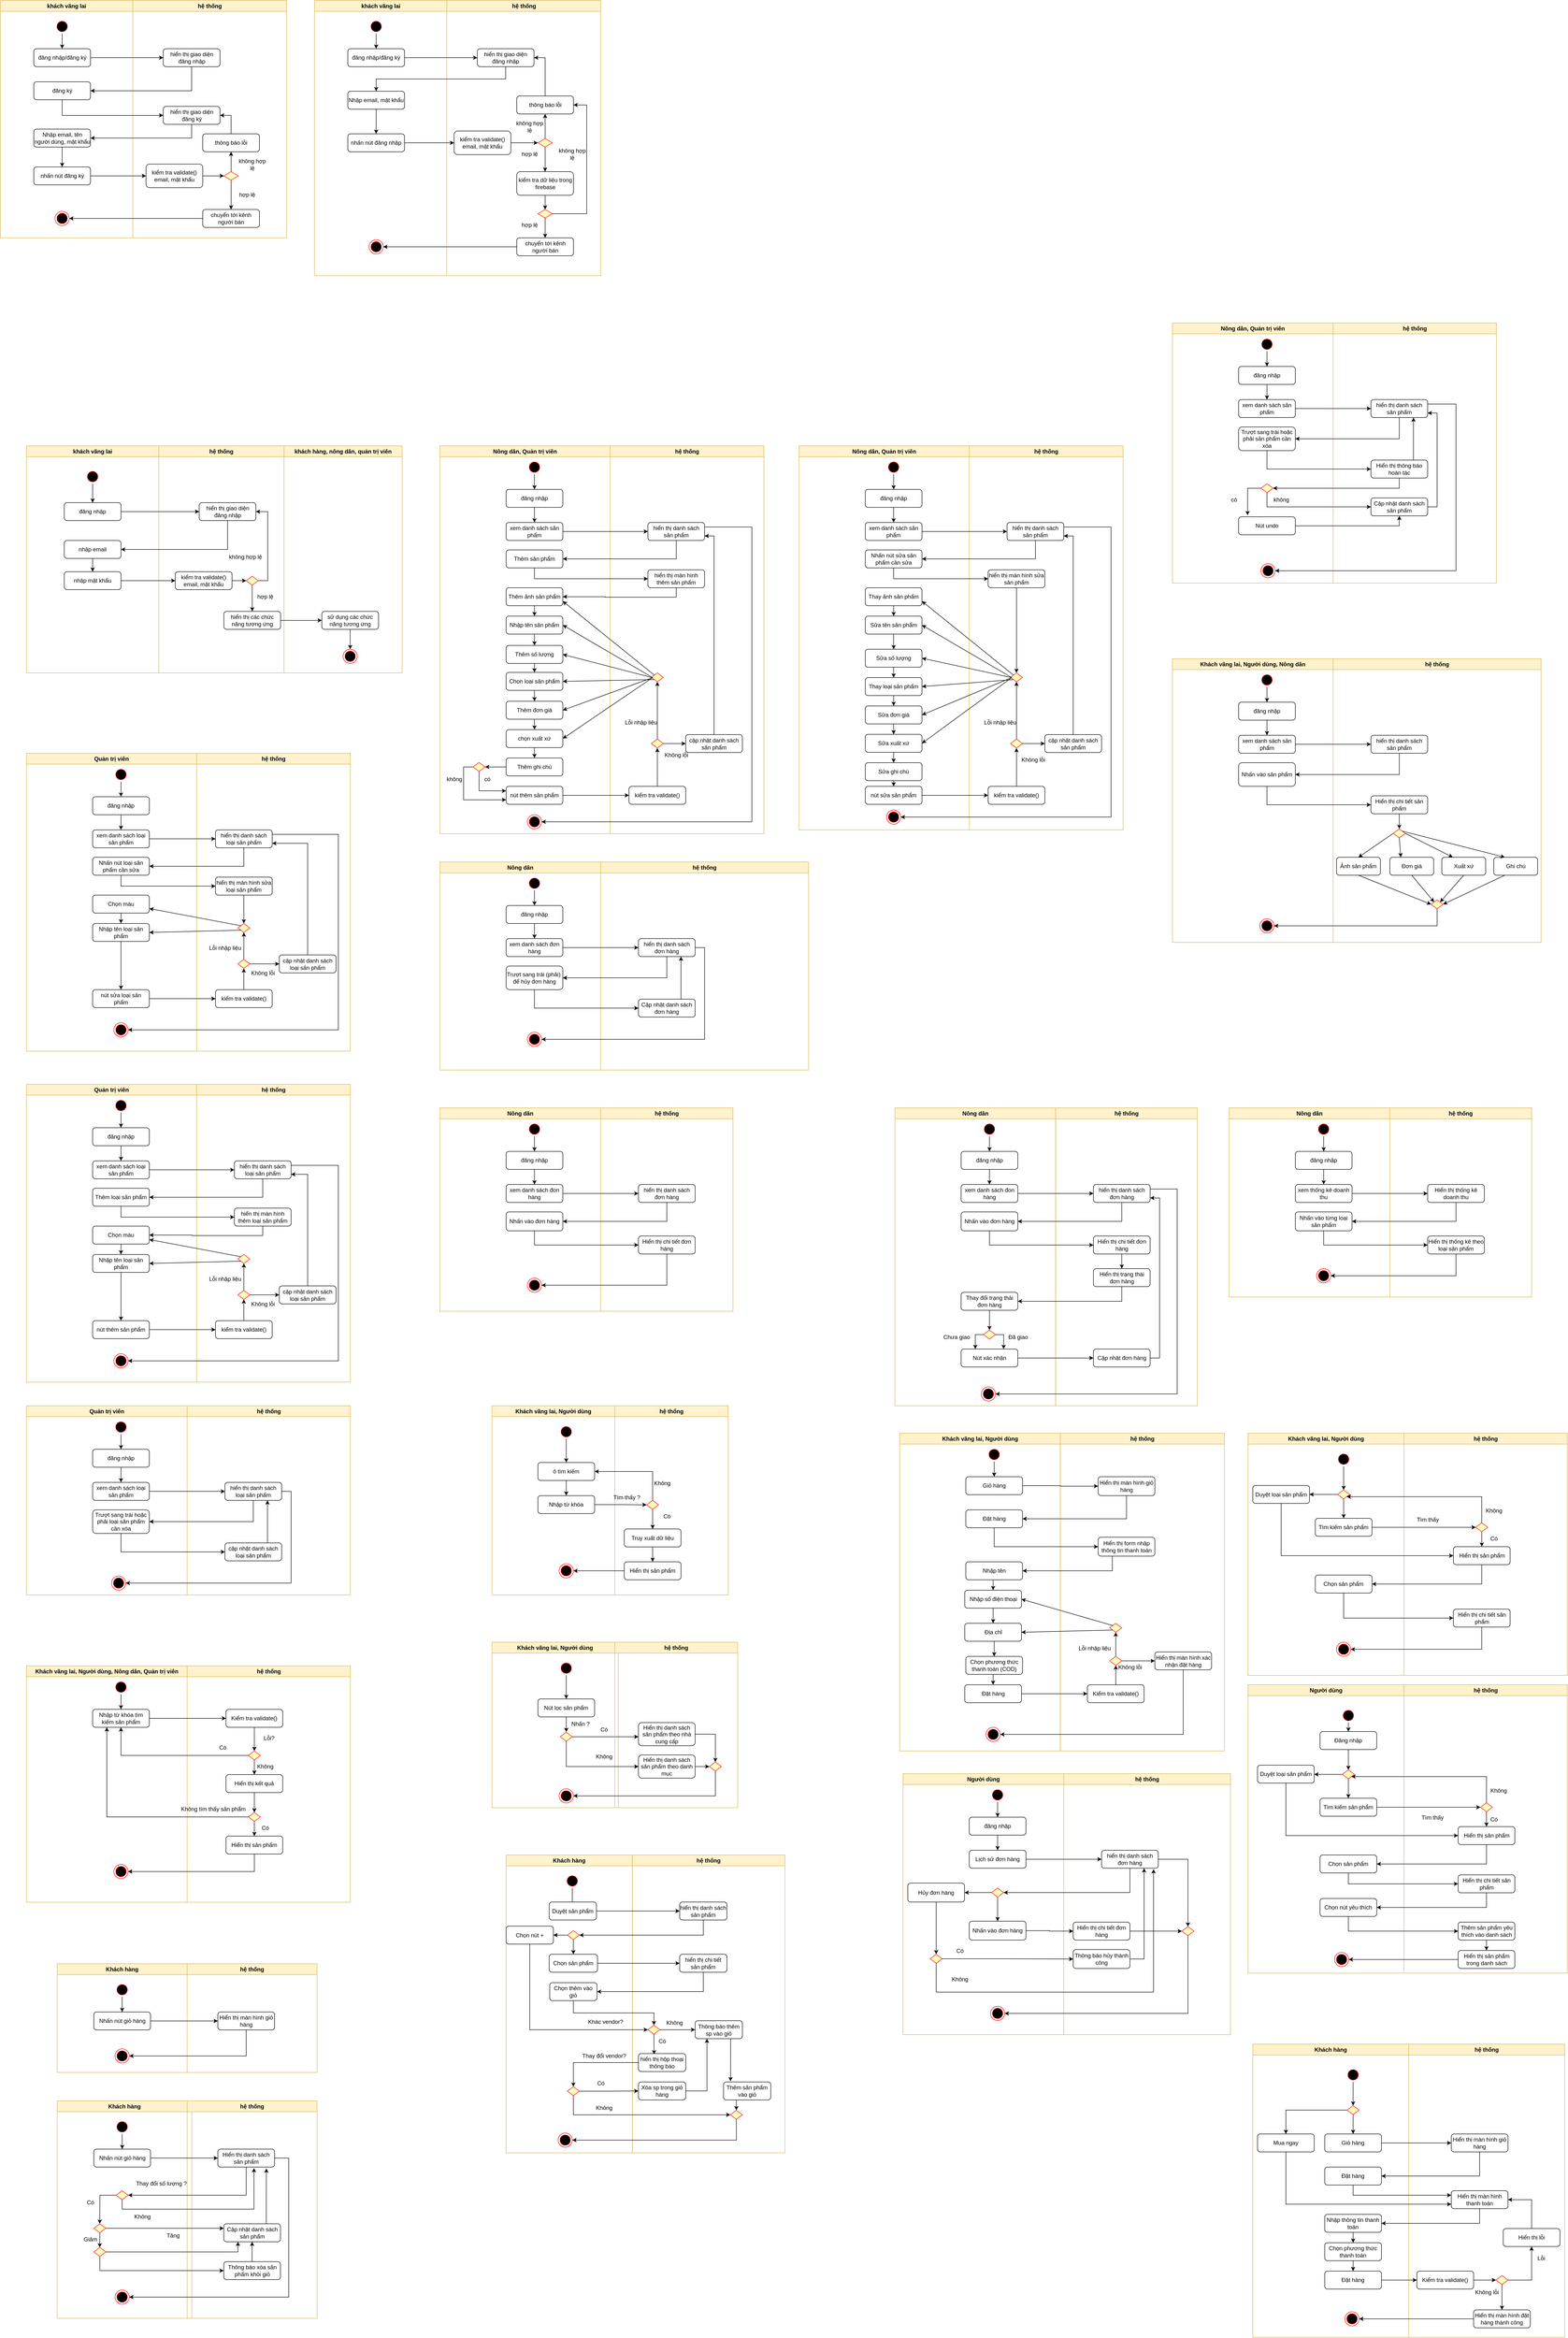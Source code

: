 <mxfile version="22.1.17" type="github">
  <diagram name="Page-1" id="e7e014a7-5840-1c2e-5031-d8a46d1fe8dd">
    <mxGraphModel dx="1500" dy="773" grid="1" gridSize="10" guides="1" tooltips="1" connect="1" arrows="1" fold="1" page="1" pageScale="1" pageWidth="1169" pageHeight="826" background="none" math="0" shadow="0">
      <root>
        <mxCell id="0" />
        <mxCell id="1" parent="0" />
        <mxCell id="KYzLp7zjKM8vXgxondFM-41" value="khách vãng lai" style="swimlane;whiteSpace=wrap;fillColor=#fff2cc;strokeColor=#d6b656;" parent="1" vertex="1">
          <mxGeometry x="165" y="960" width="280" height="480" as="geometry" />
        </mxCell>
        <mxCell id="KYzLp7zjKM8vXgxondFM-245" value="" style="edgeStyle=orthogonalEdgeStyle;rounded=0;orthogonalLoop=1;jettySize=auto;html=1;" parent="KYzLp7zjKM8vXgxondFM-41" source="KYzLp7zjKM8vXgxondFM-42" target="KYzLp7zjKM8vXgxondFM-235" edge="1">
          <mxGeometry relative="1" as="geometry" />
        </mxCell>
        <mxCell id="KYzLp7zjKM8vXgxondFM-42" value="" style="ellipse;shape=startState;fillColor=#000000;strokeColor=#ff0000;" parent="KYzLp7zjKM8vXgxondFM-41" vertex="1">
          <mxGeometry x="125" y="50" width="30" height="30" as="geometry" />
        </mxCell>
        <mxCell id="KYzLp7zjKM8vXgxondFM-235" value="đăng nhập" style="rounded=1;whiteSpace=wrap;html=1;" parent="KYzLp7zjKM8vXgxondFM-41" vertex="1">
          <mxGeometry x="80" y="120" width="120" height="38" as="geometry" />
        </mxCell>
        <mxCell id="KYzLp7zjKM8vXgxondFM-247" value="" style="edgeStyle=orthogonalEdgeStyle;rounded=0;orthogonalLoop=1;jettySize=auto;html=1;" parent="KYzLp7zjKM8vXgxondFM-41" source="KYzLp7zjKM8vXgxondFM-238" target="KYzLp7zjKM8vXgxondFM-239" edge="1">
          <mxGeometry relative="1" as="geometry" />
        </mxCell>
        <mxCell id="KYzLp7zjKM8vXgxondFM-238" value="nhập email" style="rounded=1;whiteSpace=wrap;html=1;" parent="KYzLp7zjKM8vXgxondFM-41" vertex="1">
          <mxGeometry x="80" y="200" width="120" height="38" as="geometry" />
        </mxCell>
        <mxCell id="KYzLp7zjKM8vXgxondFM-239" value="nhập mật khẩu" style="rounded=1;whiteSpace=wrap;html=1;" parent="KYzLp7zjKM8vXgxondFM-41" vertex="1">
          <mxGeometry x="80" y="266" width="120" height="38" as="geometry" />
        </mxCell>
        <mxCell id="KYzLp7zjKM8vXgxondFM-50" value="hệ thống" style="swimlane;whiteSpace=wrap;fillColor=#fff2cc;strokeColor=#d6b656;" parent="1" vertex="1">
          <mxGeometry x="445" y="960" width="265" height="480" as="geometry" />
        </mxCell>
        <mxCell id="KYzLp7zjKM8vXgxondFM-236" value="hiển thị giao diện đăng nhập" style="rounded=1;whiteSpace=wrap;html=1;" parent="KYzLp7zjKM8vXgxondFM-50" vertex="1">
          <mxGeometry x="85.5" y="120" width="120" height="38" as="geometry" />
        </mxCell>
        <mxCell id="KYzLp7zjKM8vXgxondFM-251" value="" style="edgeStyle=orthogonalEdgeStyle;rounded=0;orthogonalLoop=1;jettySize=auto;html=1;" parent="KYzLp7zjKM8vXgxondFM-50" source="KYzLp7zjKM8vXgxondFM-248" target="KYzLp7zjKM8vXgxondFM-250" edge="1">
          <mxGeometry relative="1" as="geometry" />
        </mxCell>
        <mxCell id="KYzLp7zjKM8vXgxondFM-248" value="kiểm tra validate() email, mật khẩu" style="rounded=1;whiteSpace=wrap;html=1;" parent="KYzLp7zjKM8vXgxondFM-50" vertex="1">
          <mxGeometry x="35" y="266" width="120" height="38" as="geometry" />
        </mxCell>
        <mxCell id="KYzLp7zjKM8vXgxondFM-253" style="edgeStyle=orthogonalEdgeStyle;rounded=0;orthogonalLoop=1;jettySize=auto;html=1;entryX=1;entryY=0.5;entryDx=0;entryDy=0;exitX=1;exitY=0.5;exitDx=0;exitDy=0;" parent="KYzLp7zjKM8vXgxondFM-50" source="KYzLp7zjKM8vXgxondFM-250" target="KYzLp7zjKM8vXgxondFM-236" edge="1">
          <mxGeometry relative="1" as="geometry" />
        </mxCell>
        <mxCell id="KYzLp7zjKM8vXgxondFM-255" value="" style="edgeStyle=orthogonalEdgeStyle;rounded=0;orthogonalLoop=1;jettySize=auto;html=1;" parent="KYzLp7zjKM8vXgxondFM-50" source="KYzLp7zjKM8vXgxondFM-250" target="KYzLp7zjKM8vXgxondFM-254" edge="1">
          <mxGeometry relative="1" as="geometry" />
        </mxCell>
        <mxCell id="KYzLp7zjKM8vXgxondFM-250" value="" style="rhombus;fillColor=#ffffc0;strokeColor=#ff0000;" parent="KYzLp7zjKM8vXgxondFM-50" vertex="1">
          <mxGeometry x="185" y="275.5" width="25.5" height="19" as="geometry" />
        </mxCell>
        <mxCell id="KYzLp7zjKM8vXgxondFM-254" value="hiển thị các chức năng tương ứng" style="rounded=1;whiteSpace=wrap;html=1;" parent="KYzLp7zjKM8vXgxondFM-50" vertex="1">
          <mxGeometry x="137.75" y="350" width="120" height="38" as="geometry" />
        </mxCell>
        <mxCell id="KYzLp7zjKM8vXgxondFM-257" value="không hợp lệ" style="text;html=1;align=center;verticalAlign=middle;resizable=0;points=[];autosize=1;strokeColor=none;fillColor=none;" parent="KYzLp7zjKM8vXgxondFM-50" vertex="1">
          <mxGeometry x="137.75" y="220" width="90" height="30" as="geometry" />
        </mxCell>
        <mxCell id="KYzLp7zjKM8vXgxondFM-258" value="hợp lệ" style="text;html=1;align=center;verticalAlign=middle;resizable=0;points=[];autosize=1;strokeColor=none;fillColor=none;" parent="KYzLp7zjKM8vXgxondFM-50" vertex="1">
          <mxGeometry x="195" y="304" width="60" height="30" as="geometry" />
        </mxCell>
        <mxCell id="KYzLp7zjKM8vXgxondFM-69" value="khách hàng, nông dân, quản trị viên" style="swimlane;whiteSpace=wrap;fillColor=#fff2cc;strokeColor=#d6b656;" parent="1" vertex="1">
          <mxGeometry x="710" y="960" width="250" height="480" as="geometry" />
        </mxCell>
        <mxCell id="KYzLp7zjKM8vXgxondFM-73" value="" style="ellipse;shape=endState;fillColor=#000000;strokeColor=#ff0000" parent="KYzLp7zjKM8vXgxondFM-69" vertex="1">
          <mxGeometry x="125" y="430" width="30" height="30" as="geometry" />
        </mxCell>
        <mxCell id="KYzLp7zjKM8vXgxondFM-260" style="edgeStyle=orthogonalEdgeStyle;rounded=0;orthogonalLoop=1;jettySize=auto;html=1;exitX=0.5;exitY=1;exitDx=0;exitDy=0;entryX=0.5;entryY=0;entryDx=0;entryDy=0;" parent="KYzLp7zjKM8vXgxondFM-69" source="KYzLp7zjKM8vXgxondFM-256" target="KYzLp7zjKM8vXgxondFM-73" edge="1">
          <mxGeometry relative="1" as="geometry" />
        </mxCell>
        <mxCell id="KYzLp7zjKM8vXgxondFM-256" value="sử dụng các chức năng tương ứng" style="rounded=1;whiteSpace=wrap;html=1;" parent="KYzLp7zjKM8vXgxondFM-69" vertex="1">
          <mxGeometry x="80" y="350" width="120" height="38" as="geometry" />
        </mxCell>
        <mxCell id="KYzLp7zjKM8vXgxondFM-192" value="khách vãng lai" style="swimlane;whiteSpace=wrap;fillColor=#fff2cc;strokeColor=#d6b656;" parent="1" vertex="1">
          <mxGeometry x="110" y="18" width="280" height="502" as="geometry" />
        </mxCell>
        <mxCell id="KYzLp7zjKM8vXgxondFM-193" value="" style="edgeStyle=orthogonalEdgeStyle;rounded=0;orthogonalLoop=1;jettySize=auto;html=1;" parent="KYzLp7zjKM8vXgxondFM-192" source="KYzLp7zjKM8vXgxondFM-194" target="KYzLp7zjKM8vXgxondFM-195" edge="1">
          <mxGeometry relative="1" as="geometry" />
        </mxCell>
        <mxCell id="KYzLp7zjKM8vXgxondFM-194" value="" style="ellipse;shape=startState;fillColor=#000000;strokeColor=#ff0000;" parent="KYzLp7zjKM8vXgxondFM-192" vertex="1">
          <mxGeometry x="115.5" y="40" width="30" height="30" as="geometry" />
        </mxCell>
        <mxCell id="KYzLp7zjKM8vXgxondFM-195" value="đăng nhập/đăng ký" style="rounded=1;whiteSpace=wrap;html=1;" parent="KYzLp7zjKM8vXgxondFM-192" vertex="1">
          <mxGeometry x="70.5" y="102" width="120" height="38" as="geometry" />
        </mxCell>
        <mxCell id="KYzLp7zjKM8vXgxondFM-197" value="đăng ký" style="rounded=1;whiteSpace=wrap;html=1;" parent="KYzLp7zjKM8vXgxondFM-192" vertex="1">
          <mxGeometry x="70.5" y="172" width="120" height="38" as="geometry" />
        </mxCell>
        <mxCell id="CHqkZFaA4Pbt0bsiCunF-3" value="nhấn nút đăng ký" style="rounded=1;whiteSpace=wrap;html=1;" parent="KYzLp7zjKM8vXgxondFM-192" vertex="1">
          <mxGeometry x="70.5" y="352" width="120" height="38" as="geometry" />
        </mxCell>
        <mxCell id="zKHwVqUF4BQtbeKYuHTR-4" value="" style="edgeStyle=orthogonalEdgeStyle;rounded=0;orthogonalLoop=1;jettySize=auto;html=1;" edge="1" parent="KYzLp7zjKM8vXgxondFM-192" source="zKHwVqUF4BQtbeKYuHTR-2" target="CHqkZFaA4Pbt0bsiCunF-3">
          <mxGeometry relative="1" as="geometry" />
        </mxCell>
        <mxCell id="zKHwVqUF4BQtbeKYuHTR-2" value="Nhập email, tên người dùng, mật khẩu" style="rounded=1;whiteSpace=wrap;html=1;" vertex="1" parent="KYzLp7zjKM8vXgxondFM-192">
          <mxGeometry x="70.5" y="272" width="120" height="38" as="geometry" />
        </mxCell>
        <mxCell id="KYzLp7zjKM8vXgxondFM-222" value="" style="ellipse;shape=endState;fillColor=#000000;strokeColor=#ff0000" parent="KYzLp7zjKM8vXgxondFM-192" vertex="1">
          <mxGeometry x="115.5" y="446" width="30" height="30" as="geometry" />
        </mxCell>
        <mxCell id="KYzLp7zjKM8vXgxondFM-202" value="hệ thống" style="swimlane;whiteSpace=wrap;fillColor=#fff2cc;strokeColor=#d6b656;" parent="1" vertex="1">
          <mxGeometry x="390" y="18" width="325.5" height="502" as="geometry" />
        </mxCell>
        <mxCell id="KYzLp7zjKM8vXgxondFM-203" value="" style="edgeStyle=orthogonalEdgeStyle;rounded=0;orthogonalLoop=1;jettySize=auto;html=1;" parent="KYzLp7zjKM8vXgxondFM-202" source="KYzLp7zjKM8vXgxondFM-204" target="KYzLp7zjKM8vXgxondFM-207" edge="1">
          <mxGeometry relative="1" as="geometry" />
        </mxCell>
        <mxCell id="KYzLp7zjKM8vXgxondFM-204" value="kiểm tra validate() email, mật khẩu" style="rounded=1;whiteSpace=wrap;html=1;" parent="KYzLp7zjKM8vXgxondFM-202" vertex="1">
          <mxGeometry x="28" y="346" width="120" height="50" as="geometry" />
        </mxCell>
        <mxCell id="zKHwVqUF4BQtbeKYuHTR-7" value="" style="edgeStyle=orthogonalEdgeStyle;rounded=0;orthogonalLoop=1;jettySize=auto;html=1;" edge="1" parent="KYzLp7zjKM8vXgxondFM-202" source="KYzLp7zjKM8vXgxondFM-207" target="zKHwVqUF4BQtbeKYuHTR-6">
          <mxGeometry relative="1" as="geometry" />
        </mxCell>
        <mxCell id="zKHwVqUF4BQtbeKYuHTR-9" value="" style="edgeStyle=orthogonalEdgeStyle;rounded=0;orthogonalLoop=1;jettySize=auto;html=1;" edge="1" parent="KYzLp7zjKM8vXgxondFM-202" source="KYzLp7zjKM8vXgxondFM-207" target="KYzLp7zjKM8vXgxondFM-220">
          <mxGeometry relative="1" as="geometry" />
        </mxCell>
        <mxCell id="KYzLp7zjKM8vXgxondFM-207" value="" style="rhombus;fillColor=#ffffc0;strokeColor=#ff0000;" parent="KYzLp7zjKM8vXgxondFM-202" vertex="1">
          <mxGeometry x="192.75" y="362" width="30.5" height="18" as="geometry" />
        </mxCell>
        <mxCell id="KYzLp7zjKM8vXgxondFM-208" value="hiển thị giao diện đăng nhập" style="rounded=1;whiteSpace=wrap;html=1;" parent="KYzLp7zjKM8vXgxondFM-202" vertex="1">
          <mxGeometry x="64.5" y="102" width="120" height="38" as="geometry" />
        </mxCell>
        <mxCell id="KYzLp7zjKM8vXgxondFM-209" value="không hợp lệ" style="text;html=1;strokeColor=none;fillColor=none;align=center;verticalAlign=middle;whiteSpace=wrap;rounded=0;" parent="KYzLp7zjKM8vXgxondFM-202" vertex="1">
          <mxGeometry x="223.25" y="332" width="60" height="30" as="geometry" />
        </mxCell>
        <mxCell id="KYzLp7zjKM8vXgxondFM-210" value="hợp lệ" style="text;html=1;strokeColor=none;fillColor=none;align=center;verticalAlign=middle;whiteSpace=wrap;rounded=0;" parent="KYzLp7zjKM8vXgxondFM-202" vertex="1">
          <mxGeometry x="212.25" y="396" width="60" height="30" as="geometry" />
        </mxCell>
        <mxCell id="KYzLp7zjKM8vXgxondFM-220" value="chuyển tới kênh người bán" style="rounded=1;whiteSpace=wrap;html=1;" parent="KYzLp7zjKM8vXgxondFM-202" vertex="1">
          <mxGeometry x="148" y="442" width="120" height="38" as="geometry" />
        </mxCell>
        <mxCell id="KYzLp7zjKM8vXgxondFM-230" value="hiển thị giao diện đăng ký" style="rounded=1;whiteSpace=wrap;html=1;" parent="KYzLp7zjKM8vXgxondFM-202" vertex="1">
          <mxGeometry x="64.5" y="224" width="120" height="38" as="geometry" />
        </mxCell>
        <mxCell id="zKHwVqUF4BQtbeKYuHTR-8" style="edgeStyle=orthogonalEdgeStyle;rounded=0;orthogonalLoop=1;jettySize=auto;html=1;exitX=0.5;exitY=0;exitDx=0;exitDy=0;entryX=1;entryY=0.5;entryDx=0;entryDy=0;" edge="1" parent="KYzLp7zjKM8vXgxondFM-202" source="zKHwVqUF4BQtbeKYuHTR-6" target="KYzLp7zjKM8vXgxondFM-230">
          <mxGeometry relative="1" as="geometry" />
        </mxCell>
        <mxCell id="zKHwVqUF4BQtbeKYuHTR-6" value="thông báo lỗi" style="rounded=1;whiteSpace=wrap;html=1;" vertex="1" parent="KYzLp7zjKM8vXgxondFM-202">
          <mxGeometry x="148" y="282" width="120" height="38" as="geometry" />
        </mxCell>
        <mxCell id="KYzLp7zjKM8vXgxondFM-224" style="edgeStyle=orthogonalEdgeStyle;rounded=0;orthogonalLoop=1;jettySize=auto;html=1;entryX=1;entryY=0.5;entryDx=0;entryDy=0;endArrow=none;endFill=0;startArrow=classic;startFill=1;" parent="1" source="KYzLp7zjKM8vXgxondFM-208" target="KYzLp7zjKM8vXgxondFM-195" edge="1">
          <mxGeometry relative="1" as="geometry" />
        </mxCell>
        <mxCell id="KYzLp7zjKM8vXgxondFM-225" style="edgeStyle=orthogonalEdgeStyle;rounded=0;orthogonalLoop=1;jettySize=auto;html=1;exitX=0.5;exitY=1;exitDx=0;exitDy=0;entryX=1;entryY=0.5;entryDx=0;entryDy=0;" parent="1" source="KYzLp7zjKM8vXgxondFM-208" target="KYzLp7zjKM8vXgxondFM-197" edge="1">
          <mxGeometry relative="1" as="geometry" />
        </mxCell>
        <mxCell id="KYzLp7zjKM8vXgxondFM-237" style="edgeStyle=orthogonalEdgeStyle;rounded=0;orthogonalLoop=1;jettySize=auto;html=1;entryX=0;entryY=0.5;entryDx=0;entryDy=0;" parent="1" source="KYzLp7zjKM8vXgxondFM-235" target="KYzLp7zjKM8vXgxondFM-236" edge="1">
          <mxGeometry relative="1" as="geometry" />
        </mxCell>
        <mxCell id="KYzLp7zjKM8vXgxondFM-246" style="edgeStyle=orthogonalEdgeStyle;rounded=0;orthogonalLoop=1;jettySize=auto;html=1;exitX=0.5;exitY=1;exitDx=0;exitDy=0;entryX=1;entryY=0.5;entryDx=0;entryDy=0;" parent="1" source="KYzLp7zjKM8vXgxondFM-236" target="KYzLp7zjKM8vXgxondFM-238" edge="1">
          <mxGeometry relative="1" as="geometry" />
        </mxCell>
        <mxCell id="KYzLp7zjKM8vXgxondFM-249" style="edgeStyle=orthogonalEdgeStyle;rounded=0;orthogonalLoop=1;jettySize=auto;html=1;exitX=1;exitY=0.5;exitDx=0;exitDy=0;entryX=0;entryY=0.5;entryDx=0;entryDy=0;" parent="1" source="KYzLp7zjKM8vXgxondFM-239" target="KYzLp7zjKM8vXgxondFM-248" edge="1">
          <mxGeometry relative="1" as="geometry" />
        </mxCell>
        <mxCell id="KYzLp7zjKM8vXgxondFM-259" style="edgeStyle=orthogonalEdgeStyle;rounded=0;orthogonalLoop=1;jettySize=auto;html=1;entryX=0;entryY=0.5;entryDx=0;entryDy=0;" parent="1" source="KYzLp7zjKM8vXgxondFM-254" target="KYzLp7zjKM8vXgxondFM-256" edge="1">
          <mxGeometry relative="1" as="geometry" />
        </mxCell>
        <mxCell id="G6iEjRDnpPzUls3sCQAf-1" value="Nông dân, Quản trị viên" style="swimlane;whiteSpace=wrap;fillColor=#fff2cc;strokeColor=#d6b656;" parent="1" vertex="1">
          <mxGeometry x="1040" y="960" width="360" height="820" as="geometry" />
        </mxCell>
        <mxCell id="G6iEjRDnpPzUls3sCQAf-2" value="" style="edgeStyle=orthogonalEdgeStyle;rounded=0;orthogonalLoop=1;jettySize=auto;html=1;" parent="G6iEjRDnpPzUls3sCQAf-1" source="G6iEjRDnpPzUls3sCQAf-3" target="G6iEjRDnpPzUls3sCQAf-4" edge="1">
          <mxGeometry relative="1" as="geometry" />
        </mxCell>
        <mxCell id="G6iEjRDnpPzUls3sCQAf-3" value="" style="ellipse;shape=startState;fillColor=#000000;strokeColor=#ff0000;" parent="G6iEjRDnpPzUls3sCQAf-1" vertex="1">
          <mxGeometry x="185" y="30" width="30" height="30" as="geometry" />
        </mxCell>
        <mxCell id="G6iEjRDnpPzUls3sCQAf-46" value="" style="edgeStyle=orthogonalEdgeStyle;rounded=0;orthogonalLoop=1;jettySize=auto;html=1;" parent="G6iEjRDnpPzUls3sCQAf-1" source="G6iEjRDnpPzUls3sCQAf-4" target="G6iEjRDnpPzUls3sCQAf-6" edge="1">
          <mxGeometry relative="1" as="geometry" />
        </mxCell>
        <mxCell id="G6iEjRDnpPzUls3sCQAf-4" value="đăng nhập" style="rounded=1;whiteSpace=wrap;html=1;" parent="G6iEjRDnpPzUls3sCQAf-1" vertex="1">
          <mxGeometry x="140" y="92" width="120" height="38" as="geometry" />
        </mxCell>
        <mxCell id="G6iEjRDnpPzUls3sCQAf-6" value="xem danh sách sản phẩm" style="rounded=1;whiteSpace=wrap;html=1;" parent="G6iEjRDnpPzUls3sCQAf-1" vertex="1">
          <mxGeometry x="140" y="162" width="120" height="38" as="geometry" />
        </mxCell>
        <mxCell id="CHqkZFaA4Pbt0bsiCunF-7" value="Thêm sản phẩm" style="rounded=1;whiteSpace=wrap;html=1;" parent="G6iEjRDnpPzUls3sCQAf-1" vertex="1">
          <mxGeometry x="140" y="220" width="120" height="38" as="geometry" />
        </mxCell>
        <mxCell id="CHqkZFaA4Pbt0bsiCunF-14" value="" style="edgeStyle=orthogonalEdgeStyle;rounded=0;orthogonalLoop=1;jettySize=auto;html=1;" parent="G6iEjRDnpPzUls3sCQAf-1" source="CHqkZFaA4Pbt0bsiCunF-11" target="CHqkZFaA4Pbt0bsiCunF-13" edge="1">
          <mxGeometry relative="1" as="geometry" />
        </mxCell>
        <mxCell id="CHqkZFaA4Pbt0bsiCunF-11" value="Thêm ảnh sản phẩm" style="rounded=1;whiteSpace=wrap;html=1;" parent="G6iEjRDnpPzUls3sCQAf-1" vertex="1">
          <mxGeometry x="140" y="300" width="120" height="38" as="geometry" />
        </mxCell>
        <mxCell id="CHqkZFaA4Pbt0bsiCunF-21" style="edgeStyle=orthogonalEdgeStyle;rounded=0;orthogonalLoop=1;jettySize=auto;html=1;exitX=0.5;exitY=1;exitDx=0;exitDy=0;entryX=0.5;entryY=0;entryDx=0;entryDy=0;" parent="G6iEjRDnpPzUls3sCQAf-1" source="CHqkZFaA4Pbt0bsiCunF-13" target="CHqkZFaA4Pbt0bsiCunF-15" edge="1">
          <mxGeometry relative="1" as="geometry" />
        </mxCell>
        <mxCell id="CHqkZFaA4Pbt0bsiCunF-13" value="Nhập tên sản phẩm" style="rounded=1;whiteSpace=wrap;html=1;" parent="G6iEjRDnpPzUls3sCQAf-1" vertex="1">
          <mxGeometry x="140" y="360" width="120" height="38" as="geometry" />
        </mxCell>
        <mxCell id="CHqkZFaA4Pbt0bsiCunF-22" style="edgeStyle=orthogonalEdgeStyle;rounded=0;orthogonalLoop=1;jettySize=auto;html=1;exitX=0.5;exitY=1;exitDx=0;exitDy=0;entryX=0.5;entryY=0;entryDx=0;entryDy=0;" parent="G6iEjRDnpPzUls3sCQAf-1" source="CHqkZFaA4Pbt0bsiCunF-15" target="CHqkZFaA4Pbt0bsiCunF-16" edge="1">
          <mxGeometry relative="1" as="geometry" />
        </mxCell>
        <mxCell id="CHqkZFaA4Pbt0bsiCunF-15" value="Thêm số lượng" style="rounded=1;whiteSpace=wrap;html=1;" parent="G6iEjRDnpPzUls3sCQAf-1" vertex="1">
          <mxGeometry x="140" y="422" width="120" height="38" as="geometry" />
        </mxCell>
        <mxCell id="CHqkZFaA4Pbt0bsiCunF-23" style="edgeStyle=orthogonalEdgeStyle;rounded=0;orthogonalLoop=1;jettySize=auto;html=1;exitX=0.5;exitY=1;exitDx=0;exitDy=0;entryX=0.5;entryY=0;entryDx=0;entryDy=0;" parent="G6iEjRDnpPzUls3sCQAf-1" source="CHqkZFaA4Pbt0bsiCunF-16" target="CHqkZFaA4Pbt0bsiCunF-17" edge="1">
          <mxGeometry relative="1" as="geometry" />
        </mxCell>
        <mxCell id="CHqkZFaA4Pbt0bsiCunF-16" value="Chọn loại sản phẩm" style="rounded=1;whiteSpace=wrap;html=1;" parent="G6iEjRDnpPzUls3sCQAf-1" vertex="1">
          <mxGeometry x="140" y="479" width="120" height="38" as="geometry" />
        </mxCell>
        <mxCell id="CHqkZFaA4Pbt0bsiCunF-24" style="edgeStyle=orthogonalEdgeStyle;rounded=0;orthogonalLoop=1;jettySize=auto;html=1;exitX=0.5;exitY=1;exitDx=0;exitDy=0;entryX=0.5;entryY=0;entryDx=0;entryDy=0;" parent="G6iEjRDnpPzUls3sCQAf-1" source="CHqkZFaA4Pbt0bsiCunF-17" target="CHqkZFaA4Pbt0bsiCunF-18" edge="1">
          <mxGeometry relative="1" as="geometry" />
        </mxCell>
        <mxCell id="CHqkZFaA4Pbt0bsiCunF-17" value="Thêm đơn giá" style="rounded=1;whiteSpace=wrap;html=1;" parent="G6iEjRDnpPzUls3sCQAf-1" vertex="1">
          <mxGeometry x="140" y="540" width="120" height="38" as="geometry" />
        </mxCell>
        <mxCell id="CHqkZFaA4Pbt0bsiCunF-94" style="edgeStyle=orthogonalEdgeStyle;rounded=0;orthogonalLoop=1;jettySize=auto;html=1;exitX=0.5;exitY=1;exitDx=0;exitDy=0;entryX=0.5;entryY=0;entryDx=0;entryDy=0;" parent="G6iEjRDnpPzUls3sCQAf-1" source="CHqkZFaA4Pbt0bsiCunF-18" target="CHqkZFaA4Pbt0bsiCunF-93" edge="1">
          <mxGeometry relative="1" as="geometry" />
        </mxCell>
        <mxCell id="CHqkZFaA4Pbt0bsiCunF-18" value="chọn xuất xứ" style="rounded=1;whiteSpace=wrap;html=1;" parent="G6iEjRDnpPzUls3sCQAf-1" vertex="1">
          <mxGeometry x="140" y="600" width="120" height="38" as="geometry" />
        </mxCell>
        <mxCell id="CHqkZFaA4Pbt0bsiCunF-25" value="nút thêm sản phẩm" style="rounded=1;whiteSpace=wrap;html=1;" parent="G6iEjRDnpPzUls3sCQAf-1" vertex="1">
          <mxGeometry x="140" y="720" width="120" height="38" as="geometry" />
        </mxCell>
        <mxCell id="CHqkZFaA4Pbt0bsiCunF-44" value="" style="ellipse;shape=endState;fillColor=#000000;strokeColor=#ff0000" parent="G6iEjRDnpPzUls3sCQAf-1" vertex="1">
          <mxGeometry x="185" y="780" width="30" height="30" as="geometry" />
        </mxCell>
        <mxCell id="CHqkZFaA4Pbt0bsiCunF-96" value="" style="edgeStyle=orthogonalEdgeStyle;rounded=0;orthogonalLoop=1;jettySize=auto;html=1;" parent="G6iEjRDnpPzUls3sCQAf-1" source="CHqkZFaA4Pbt0bsiCunF-93" target="CHqkZFaA4Pbt0bsiCunF-95" edge="1">
          <mxGeometry relative="1" as="geometry" />
        </mxCell>
        <mxCell id="CHqkZFaA4Pbt0bsiCunF-93" value="Thêm ghi chú" style="rounded=1;whiteSpace=wrap;html=1;" parent="G6iEjRDnpPzUls3sCQAf-1" vertex="1">
          <mxGeometry x="140" y="660" width="120" height="38" as="geometry" />
        </mxCell>
        <mxCell id="CHqkZFaA4Pbt0bsiCunF-97" style="edgeStyle=orthogonalEdgeStyle;rounded=0;orthogonalLoop=1;jettySize=auto;html=1;exitX=0.5;exitY=1;exitDx=0;exitDy=0;entryX=0;entryY=0.25;entryDx=0;entryDy=0;" parent="G6iEjRDnpPzUls3sCQAf-1" source="CHqkZFaA4Pbt0bsiCunF-95" target="CHqkZFaA4Pbt0bsiCunF-25" edge="1">
          <mxGeometry relative="1" as="geometry" />
        </mxCell>
        <mxCell id="CHqkZFaA4Pbt0bsiCunF-98" style="edgeStyle=orthogonalEdgeStyle;rounded=0;orthogonalLoop=1;jettySize=auto;html=1;exitX=0;exitY=0.5;exitDx=0;exitDy=0;entryX=0;entryY=0.75;entryDx=0;entryDy=0;" parent="G6iEjRDnpPzUls3sCQAf-1" source="CHqkZFaA4Pbt0bsiCunF-95" target="CHqkZFaA4Pbt0bsiCunF-25" edge="1">
          <mxGeometry relative="1" as="geometry" />
        </mxCell>
        <mxCell id="CHqkZFaA4Pbt0bsiCunF-95" value="" style="rhombus;fillColor=#ffffc0;strokeColor=#ff0000;" parent="G6iEjRDnpPzUls3sCQAf-1" vertex="1">
          <mxGeometry x="70" y="669.5" width="25.5" height="19" as="geometry" />
        </mxCell>
        <mxCell id="CHqkZFaA4Pbt0bsiCunF-99" value="có" style="text;html=1;align=center;verticalAlign=middle;resizable=0;points=[];autosize=1;strokeColor=none;fillColor=none;" parent="G6iEjRDnpPzUls3sCQAf-1" vertex="1">
          <mxGeometry x="80" y="690" width="40" height="30" as="geometry" />
        </mxCell>
        <mxCell id="CHqkZFaA4Pbt0bsiCunF-100" value="không" style="text;html=1;align=center;verticalAlign=middle;resizable=0;points=[];autosize=1;strokeColor=none;fillColor=none;" parent="G6iEjRDnpPzUls3sCQAf-1" vertex="1">
          <mxGeometry y="690" width="60" height="30" as="geometry" />
        </mxCell>
        <mxCell id="G6iEjRDnpPzUls3sCQAf-15" value="hệ thống" style="swimlane;whiteSpace=wrap;fillColor=#fff2cc;strokeColor=#d6b656;" parent="1" vertex="1">
          <mxGeometry x="1400" y="960" width="325.5" height="820" as="geometry" />
        </mxCell>
        <mxCell id="G6iEjRDnpPzUls3sCQAf-43" value="hiển thị danh sách sản phẩm" style="rounded=1;whiteSpace=wrap;html=1;" parent="G6iEjRDnpPzUls3sCQAf-15" vertex="1">
          <mxGeometry x="80" y="162" width="120" height="38" as="geometry" />
        </mxCell>
        <mxCell id="CHqkZFaA4Pbt0bsiCunF-9" value="hiển thị màn hình thêm sản phẩm" style="rounded=1;whiteSpace=wrap;html=1;" parent="G6iEjRDnpPzUls3sCQAf-15" vertex="1">
          <mxGeometry x="80" y="262" width="120" height="38" as="geometry" />
        </mxCell>
        <mxCell id="CHqkZFaA4Pbt0bsiCunF-31" style="edgeStyle=orthogonalEdgeStyle;rounded=0;orthogonalLoop=1;jettySize=auto;html=1;exitX=0.5;exitY=0;exitDx=0;exitDy=0;entryX=0.5;entryY=1;entryDx=0;entryDy=0;" parent="G6iEjRDnpPzUls3sCQAf-15" source="CHqkZFaA4Pbt0bsiCunF-27" target="CHqkZFaA4Pbt0bsiCunF-30" edge="1">
          <mxGeometry relative="1" as="geometry">
            <mxPoint x="99" y="530" as="targetPoint" />
          </mxGeometry>
        </mxCell>
        <mxCell id="CHqkZFaA4Pbt0bsiCunF-27" value="kiểm tra validate()" style="rounded=1;whiteSpace=wrap;html=1;" parent="G6iEjRDnpPzUls3sCQAf-15" vertex="1">
          <mxGeometry x="40" y="720" width="120" height="38" as="geometry" />
        </mxCell>
        <mxCell id="CHqkZFaA4Pbt0bsiCunF-33" style="edgeStyle=orthogonalEdgeStyle;rounded=0;orthogonalLoop=1;jettySize=auto;html=1;exitX=0.5;exitY=0;exitDx=0;exitDy=0;entryX=0.5;entryY=1;entryDx=0;entryDy=0;" parent="G6iEjRDnpPzUls3sCQAf-15" source="CHqkZFaA4Pbt0bsiCunF-30" target="CHqkZFaA4Pbt0bsiCunF-32" edge="1">
          <mxGeometry relative="1" as="geometry" />
        </mxCell>
        <mxCell id="CHqkZFaA4Pbt0bsiCunF-40" style="edgeStyle=orthogonalEdgeStyle;rounded=0;orthogonalLoop=1;jettySize=auto;html=1;exitX=1;exitY=0.5;exitDx=0;exitDy=0;entryX=0;entryY=0.5;entryDx=0;entryDy=0;" parent="G6iEjRDnpPzUls3sCQAf-15" source="CHqkZFaA4Pbt0bsiCunF-30" target="CHqkZFaA4Pbt0bsiCunF-42" edge="1">
          <mxGeometry relative="1" as="geometry">
            <mxPoint x="220" y="460" as="targetPoint" />
          </mxGeometry>
        </mxCell>
        <mxCell id="CHqkZFaA4Pbt0bsiCunF-30" value="" style="rhombus;fillColor=#ffffc0;strokeColor=#ff0000;" parent="G6iEjRDnpPzUls3sCQAf-15" vertex="1">
          <mxGeometry x="87.25" y="620" width="25.5" height="19" as="geometry" />
        </mxCell>
        <mxCell id="CHqkZFaA4Pbt0bsiCunF-32" value="" style="rhombus;fillColor=#ffffc0;strokeColor=#ff0000;" parent="G6iEjRDnpPzUls3sCQAf-15" vertex="1">
          <mxGeometry x="87.25" y="480" width="25.5" height="19" as="geometry" />
        </mxCell>
        <mxCell id="CHqkZFaA4Pbt0bsiCunF-34" value="Lỗi nhập liệu" style="text;html=1;align=center;verticalAlign=middle;resizable=0;points=[];autosize=1;strokeColor=none;fillColor=none;" parent="G6iEjRDnpPzUls3sCQAf-15" vertex="1">
          <mxGeometry x="20" y="570" width="90" height="30" as="geometry" />
        </mxCell>
        <mxCell id="CHqkZFaA4Pbt0bsiCunF-41" value="Không lỗi" style="text;html=1;align=center;verticalAlign=middle;resizable=0;points=[];autosize=1;strokeColor=none;fillColor=none;" parent="G6iEjRDnpPzUls3sCQAf-15" vertex="1">
          <mxGeometry x="105" y="639" width="70" height="30" as="geometry" />
        </mxCell>
        <mxCell id="CHqkZFaA4Pbt0bsiCunF-43" style="edgeStyle=orthogonalEdgeStyle;rounded=0;orthogonalLoop=1;jettySize=auto;html=1;exitX=0.5;exitY=0;exitDx=0;exitDy=0;entryX=1;entryY=0.75;entryDx=0;entryDy=0;" parent="G6iEjRDnpPzUls3sCQAf-15" source="CHqkZFaA4Pbt0bsiCunF-42" target="G6iEjRDnpPzUls3sCQAf-43" edge="1">
          <mxGeometry relative="1" as="geometry" />
        </mxCell>
        <mxCell id="CHqkZFaA4Pbt0bsiCunF-42" value="cập nhật danh sách sản phẩm" style="rounded=1;whiteSpace=wrap;html=1;" parent="G6iEjRDnpPzUls3sCQAf-15" vertex="1">
          <mxGeometry x="160" y="610.5" width="120" height="38" as="geometry" />
        </mxCell>
        <mxCell id="G6iEjRDnpPzUls3sCQAf-44" style="edgeStyle=orthogonalEdgeStyle;rounded=0;orthogonalLoop=1;jettySize=auto;html=1;exitX=1;exitY=0.5;exitDx=0;exitDy=0;entryX=0;entryY=0.5;entryDx=0;entryDy=0;" parent="1" source="G6iEjRDnpPzUls3sCQAf-6" target="G6iEjRDnpPzUls3sCQAf-43" edge="1">
          <mxGeometry relative="1" as="geometry" />
        </mxCell>
        <mxCell id="CHqkZFaA4Pbt0bsiCunF-5" value="" style="edgeStyle=orthogonalEdgeStyle;rounded=0;orthogonalLoop=1;jettySize=auto;html=1;" parent="1" source="CHqkZFaA4Pbt0bsiCunF-3" target="KYzLp7zjKM8vXgxondFM-204" edge="1">
          <mxGeometry relative="1" as="geometry" />
        </mxCell>
        <mxCell id="CHqkZFaA4Pbt0bsiCunF-8" style="edgeStyle=orthogonalEdgeStyle;rounded=0;orthogonalLoop=1;jettySize=auto;html=1;exitX=0.5;exitY=1;exitDx=0;exitDy=0;entryX=1;entryY=0.5;entryDx=0;entryDy=0;" parent="1" source="G6iEjRDnpPzUls3sCQAf-43" target="CHqkZFaA4Pbt0bsiCunF-7" edge="1">
          <mxGeometry relative="1" as="geometry" />
        </mxCell>
        <mxCell id="CHqkZFaA4Pbt0bsiCunF-10" style="edgeStyle=orthogonalEdgeStyle;rounded=0;orthogonalLoop=1;jettySize=auto;html=1;exitX=0.5;exitY=1;exitDx=0;exitDy=0;entryX=0;entryY=0.5;entryDx=0;entryDy=0;" parent="1" source="CHqkZFaA4Pbt0bsiCunF-7" target="CHqkZFaA4Pbt0bsiCunF-9" edge="1">
          <mxGeometry relative="1" as="geometry" />
        </mxCell>
        <mxCell id="CHqkZFaA4Pbt0bsiCunF-12" style="edgeStyle=orthogonalEdgeStyle;rounded=0;orthogonalLoop=1;jettySize=auto;html=1;exitX=0.5;exitY=1;exitDx=0;exitDy=0;entryX=1;entryY=0.5;entryDx=0;entryDy=0;" parent="1" source="CHqkZFaA4Pbt0bsiCunF-9" target="CHqkZFaA4Pbt0bsiCunF-11" edge="1">
          <mxGeometry relative="1" as="geometry" />
        </mxCell>
        <mxCell id="CHqkZFaA4Pbt0bsiCunF-28" style="edgeStyle=orthogonalEdgeStyle;rounded=0;orthogonalLoop=1;jettySize=auto;html=1;entryX=0;entryY=0.5;entryDx=0;entryDy=0;" parent="1" source="CHqkZFaA4Pbt0bsiCunF-25" target="CHqkZFaA4Pbt0bsiCunF-27" edge="1">
          <mxGeometry relative="1" as="geometry" />
        </mxCell>
        <mxCell id="CHqkZFaA4Pbt0bsiCunF-35" value="" style="endArrow=classic;html=1;rounded=0;entryX=1;entryY=0.5;entryDx=0;entryDy=0;" parent="1" target="CHqkZFaA4Pbt0bsiCunF-13" edge="1">
          <mxGeometry width="50" height="50" relative="1" as="geometry">
            <mxPoint x="1490" y="1450" as="sourcePoint" />
            <mxPoint x="1430" y="1390" as="targetPoint" />
          </mxGeometry>
        </mxCell>
        <mxCell id="CHqkZFaA4Pbt0bsiCunF-36" value="" style="endArrow=classic;html=1;rounded=0;exitX=0;exitY=0.5;exitDx=0;exitDy=0;entryX=1;entryY=0.5;entryDx=0;entryDy=0;" parent="1" source="CHqkZFaA4Pbt0bsiCunF-32" target="CHqkZFaA4Pbt0bsiCunF-15" edge="1">
          <mxGeometry width="50" height="50" relative="1" as="geometry">
            <mxPoint x="1510" y="1450" as="sourcePoint" />
            <mxPoint x="1310" y="1369" as="targetPoint" />
          </mxGeometry>
        </mxCell>
        <mxCell id="CHqkZFaA4Pbt0bsiCunF-37" value="" style="endArrow=classic;html=1;rounded=0;exitX=0;exitY=1;exitDx=0;exitDy=0;entryX=1;entryY=0.5;entryDx=0;entryDy=0;" parent="1" source="CHqkZFaA4Pbt0bsiCunF-32" target="CHqkZFaA4Pbt0bsiCunF-16" edge="1">
          <mxGeometry width="50" height="50" relative="1" as="geometry">
            <mxPoint x="1497" y="1460" as="sourcePoint" />
            <mxPoint x="1310" y="1439" as="targetPoint" />
          </mxGeometry>
        </mxCell>
        <mxCell id="CHqkZFaA4Pbt0bsiCunF-38" value="" style="endArrow=classic;html=1;rounded=0;entryX=1;entryY=0.5;entryDx=0;entryDy=0;" parent="1" target="CHqkZFaA4Pbt0bsiCunF-17" edge="1">
          <mxGeometry width="50" height="50" relative="1" as="geometry">
            <mxPoint x="1490" y="1450" as="sourcePoint" />
            <mxPoint x="1310" y="1499" as="targetPoint" />
          </mxGeometry>
        </mxCell>
        <mxCell id="CHqkZFaA4Pbt0bsiCunF-39" value="" style="endArrow=classic;html=1;rounded=0;entryX=1;entryY=0.5;entryDx=0;entryDy=0;" parent="1" target="CHqkZFaA4Pbt0bsiCunF-18" edge="1">
          <mxGeometry width="50" height="50" relative="1" as="geometry">
            <mxPoint x="1490" y="1450" as="sourcePoint" />
            <mxPoint x="1310" y="1559" as="targetPoint" />
          </mxGeometry>
        </mxCell>
        <mxCell id="CHqkZFaA4Pbt0bsiCunF-46" value="" style="endArrow=classic;html=1;rounded=0;entryX=1;entryY=0.75;entryDx=0;entryDy=0;exitX=0;exitY=0;exitDx=0;exitDy=0;" parent="1" source="CHqkZFaA4Pbt0bsiCunF-32" target="CHqkZFaA4Pbt0bsiCunF-11" edge="1">
          <mxGeometry width="50" height="50" relative="1" as="geometry">
            <mxPoint x="1500" y="1460" as="sourcePoint" />
            <mxPoint x="1310" y="1369" as="targetPoint" />
          </mxGeometry>
        </mxCell>
        <mxCell id="CHqkZFaA4Pbt0bsiCunF-47" value="Nông dân, Quản trị viên" style="swimlane;whiteSpace=wrap;fillColor=#fff2cc;strokeColor=#d6b656;" parent="1" vertex="1">
          <mxGeometry x="1800" y="960" width="360" height="812" as="geometry" />
        </mxCell>
        <mxCell id="CHqkZFaA4Pbt0bsiCunF-48" value="" style="edgeStyle=orthogonalEdgeStyle;rounded=0;orthogonalLoop=1;jettySize=auto;html=1;" parent="CHqkZFaA4Pbt0bsiCunF-47" source="CHqkZFaA4Pbt0bsiCunF-49" target="CHqkZFaA4Pbt0bsiCunF-51" edge="1">
          <mxGeometry relative="1" as="geometry" />
        </mxCell>
        <mxCell id="CHqkZFaA4Pbt0bsiCunF-49" value="" style="ellipse;shape=startState;fillColor=#000000;strokeColor=#ff0000;" parent="CHqkZFaA4Pbt0bsiCunF-47" vertex="1">
          <mxGeometry x="185" y="30" width="30" height="30" as="geometry" />
        </mxCell>
        <mxCell id="CHqkZFaA4Pbt0bsiCunF-50" value="" style="edgeStyle=orthogonalEdgeStyle;rounded=0;orthogonalLoop=1;jettySize=auto;html=1;" parent="CHqkZFaA4Pbt0bsiCunF-47" source="CHqkZFaA4Pbt0bsiCunF-51" target="CHqkZFaA4Pbt0bsiCunF-52" edge="1">
          <mxGeometry relative="1" as="geometry" />
        </mxCell>
        <mxCell id="CHqkZFaA4Pbt0bsiCunF-51" value="đăng nhập" style="rounded=1;whiteSpace=wrap;html=1;" parent="CHqkZFaA4Pbt0bsiCunF-47" vertex="1">
          <mxGeometry x="140" y="92" width="120" height="38" as="geometry" />
        </mxCell>
        <mxCell id="CHqkZFaA4Pbt0bsiCunF-52" value="xem danh sách sản phẩm" style="rounded=1;whiteSpace=wrap;html=1;" parent="CHqkZFaA4Pbt0bsiCunF-47" vertex="1">
          <mxGeometry x="140" y="162" width="120" height="38" as="geometry" />
        </mxCell>
        <mxCell id="CHqkZFaA4Pbt0bsiCunF-53" value="Nhấn nút sửa sản phẩm cần sửa" style="rounded=1;whiteSpace=wrap;html=1;" parent="CHqkZFaA4Pbt0bsiCunF-47" vertex="1">
          <mxGeometry x="140" y="220" width="120" height="38" as="geometry" />
        </mxCell>
        <mxCell id="CHqkZFaA4Pbt0bsiCunF-54" value="" style="edgeStyle=orthogonalEdgeStyle;rounded=0;orthogonalLoop=1;jettySize=auto;html=1;" parent="CHqkZFaA4Pbt0bsiCunF-47" source="CHqkZFaA4Pbt0bsiCunF-55" target="CHqkZFaA4Pbt0bsiCunF-57" edge="1">
          <mxGeometry relative="1" as="geometry" />
        </mxCell>
        <mxCell id="CHqkZFaA4Pbt0bsiCunF-55" value="Thay ảnh sản phẩm" style="rounded=1;whiteSpace=wrap;html=1;" parent="CHqkZFaA4Pbt0bsiCunF-47" vertex="1">
          <mxGeometry x="140" y="300" width="120" height="38" as="geometry" />
        </mxCell>
        <mxCell id="CHqkZFaA4Pbt0bsiCunF-56" style="edgeStyle=orthogonalEdgeStyle;rounded=0;orthogonalLoop=1;jettySize=auto;html=1;exitX=0.5;exitY=1;exitDx=0;exitDy=0;entryX=0.5;entryY=0;entryDx=0;entryDy=0;" parent="CHqkZFaA4Pbt0bsiCunF-47" source="CHqkZFaA4Pbt0bsiCunF-57" target="CHqkZFaA4Pbt0bsiCunF-59" edge="1">
          <mxGeometry relative="1" as="geometry" />
        </mxCell>
        <mxCell id="CHqkZFaA4Pbt0bsiCunF-57" value="Sửa tên sản phẩm" style="rounded=1;whiteSpace=wrap;html=1;" parent="CHqkZFaA4Pbt0bsiCunF-47" vertex="1">
          <mxGeometry x="140" y="360" width="120" height="38" as="geometry" />
        </mxCell>
        <mxCell id="CHqkZFaA4Pbt0bsiCunF-58" style="edgeStyle=orthogonalEdgeStyle;rounded=0;orthogonalLoop=1;jettySize=auto;html=1;exitX=0.5;exitY=1;exitDx=0;exitDy=0;entryX=0.5;entryY=0;entryDx=0;entryDy=0;" parent="CHqkZFaA4Pbt0bsiCunF-47" source="CHqkZFaA4Pbt0bsiCunF-59" target="CHqkZFaA4Pbt0bsiCunF-61" edge="1">
          <mxGeometry relative="1" as="geometry" />
        </mxCell>
        <mxCell id="CHqkZFaA4Pbt0bsiCunF-59" value="Sửa số lượng" style="rounded=1;whiteSpace=wrap;html=1;" parent="CHqkZFaA4Pbt0bsiCunF-47" vertex="1">
          <mxGeometry x="140" y="430" width="120" height="38" as="geometry" />
        </mxCell>
        <mxCell id="CHqkZFaA4Pbt0bsiCunF-60" style="edgeStyle=orthogonalEdgeStyle;rounded=0;orthogonalLoop=1;jettySize=auto;html=1;exitX=0.5;exitY=1;exitDx=0;exitDy=0;entryX=0.5;entryY=0;entryDx=0;entryDy=0;" parent="CHqkZFaA4Pbt0bsiCunF-47" source="CHqkZFaA4Pbt0bsiCunF-61" target="CHqkZFaA4Pbt0bsiCunF-63" edge="1">
          <mxGeometry relative="1" as="geometry" />
        </mxCell>
        <mxCell id="CHqkZFaA4Pbt0bsiCunF-61" value="Thay loại sản phẩm" style="rounded=1;whiteSpace=wrap;html=1;" parent="CHqkZFaA4Pbt0bsiCunF-47" vertex="1">
          <mxGeometry x="140" y="490" width="120" height="38" as="geometry" />
        </mxCell>
        <mxCell id="CHqkZFaA4Pbt0bsiCunF-62" style="edgeStyle=orthogonalEdgeStyle;rounded=0;orthogonalLoop=1;jettySize=auto;html=1;exitX=0.5;exitY=1;exitDx=0;exitDy=0;entryX=0.5;entryY=0;entryDx=0;entryDy=0;" parent="CHqkZFaA4Pbt0bsiCunF-47" source="CHqkZFaA4Pbt0bsiCunF-63" target="CHqkZFaA4Pbt0bsiCunF-65" edge="1">
          <mxGeometry relative="1" as="geometry" />
        </mxCell>
        <mxCell id="CHqkZFaA4Pbt0bsiCunF-63" value="Sửa đơn giá" style="rounded=1;whiteSpace=wrap;html=1;" parent="CHqkZFaA4Pbt0bsiCunF-47" vertex="1">
          <mxGeometry x="140" y="550" width="120" height="38" as="geometry" />
        </mxCell>
        <mxCell id="CHqkZFaA4Pbt0bsiCunF-103" style="edgeStyle=orthogonalEdgeStyle;rounded=0;orthogonalLoop=1;jettySize=auto;html=1;exitX=0.5;exitY=1;exitDx=0;exitDy=0;entryX=0.5;entryY=0;entryDx=0;entryDy=0;" parent="CHqkZFaA4Pbt0bsiCunF-47" source="CHqkZFaA4Pbt0bsiCunF-65" target="CHqkZFaA4Pbt0bsiCunF-102" edge="1">
          <mxGeometry relative="1" as="geometry" />
        </mxCell>
        <mxCell id="CHqkZFaA4Pbt0bsiCunF-65" value="Sửa xuất xứ" style="rounded=1;whiteSpace=wrap;html=1;" parent="CHqkZFaA4Pbt0bsiCunF-47" vertex="1">
          <mxGeometry x="140" y="610" width="120" height="38" as="geometry" />
        </mxCell>
        <mxCell id="CHqkZFaA4Pbt0bsiCunF-66" value="nút sửa sản phẩm" style="rounded=1;whiteSpace=wrap;html=1;" parent="CHqkZFaA4Pbt0bsiCunF-47" vertex="1">
          <mxGeometry x="140" y="720" width="120" height="38" as="geometry" />
        </mxCell>
        <mxCell id="CHqkZFaA4Pbt0bsiCunF-67" value="" style="ellipse;shape=endState;fillColor=#000000;strokeColor=#ff0000" parent="CHqkZFaA4Pbt0bsiCunF-47" vertex="1">
          <mxGeometry x="185" y="770" width="30" height="30" as="geometry" />
        </mxCell>
        <mxCell id="CHqkZFaA4Pbt0bsiCunF-105" style="edgeStyle=orthogonalEdgeStyle;rounded=0;orthogonalLoop=1;jettySize=auto;html=1;exitX=0.5;exitY=1;exitDx=0;exitDy=0;entryX=0.5;entryY=0;entryDx=0;entryDy=0;" parent="CHqkZFaA4Pbt0bsiCunF-47" source="CHqkZFaA4Pbt0bsiCunF-102" target="CHqkZFaA4Pbt0bsiCunF-66" edge="1">
          <mxGeometry relative="1" as="geometry" />
        </mxCell>
        <mxCell id="CHqkZFaA4Pbt0bsiCunF-102" value="Sửa ghi chú" style="rounded=1;whiteSpace=wrap;html=1;" parent="CHqkZFaA4Pbt0bsiCunF-47" vertex="1">
          <mxGeometry x="140" y="670" width="120" height="38" as="geometry" />
        </mxCell>
        <mxCell id="CHqkZFaA4Pbt0bsiCunF-68" value="hệ thống" style="swimlane;whiteSpace=wrap;fillColor=#fff2cc;strokeColor=#d6b656;" parent="1" vertex="1">
          <mxGeometry x="2160" y="960" width="325.5" height="812" as="geometry" />
        </mxCell>
        <mxCell id="CHqkZFaA4Pbt0bsiCunF-69" value="hiển thị danh sách sản phẩm" style="rounded=1;whiteSpace=wrap;html=1;" parent="CHqkZFaA4Pbt0bsiCunF-68" vertex="1">
          <mxGeometry x="80" y="162" width="120" height="38" as="geometry" />
        </mxCell>
        <mxCell id="CHqkZFaA4Pbt0bsiCunF-104" style="edgeStyle=orthogonalEdgeStyle;rounded=0;orthogonalLoop=1;jettySize=auto;html=1;exitX=0.5;exitY=1;exitDx=0;exitDy=0;entryX=0.5;entryY=0;entryDx=0;entryDy=0;" parent="CHqkZFaA4Pbt0bsiCunF-68" source="CHqkZFaA4Pbt0bsiCunF-70" target="CHqkZFaA4Pbt0bsiCunF-76" edge="1">
          <mxGeometry relative="1" as="geometry" />
        </mxCell>
        <mxCell id="CHqkZFaA4Pbt0bsiCunF-70" value="hiển thị màn hình sửa sản phẩm" style="rounded=1;whiteSpace=wrap;html=1;" parent="CHqkZFaA4Pbt0bsiCunF-68" vertex="1">
          <mxGeometry x="40" y="262" width="120" height="38" as="geometry" />
        </mxCell>
        <mxCell id="CHqkZFaA4Pbt0bsiCunF-71" style="edgeStyle=orthogonalEdgeStyle;rounded=0;orthogonalLoop=1;jettySize=auto;html=1;exitX=0.5;exitY=0;exitDx=0;exitDy=0;entryX=0.5;entryY=1;entryDx=0;entryDy=0;" parent="CHqkZFaA4Pbt0bsiCunF-68" source="CHqkZFaA4Pbt0bsiCunF-72" target="CHqkZFaA4Pbt0bsiCunF-75" edge="1">
          <mxGeometry relative="1" as="geometry">
            <mxPoint x="99" y="530" as="targetPoint" />
          </mxGeometry>
        </mxCell>
        <mxCell id="CHqkZFaA4Pbt0bsiCunF-72" value="kiểm tra validate()" style="rounded=1;whiteSpace=wrap;html=1;" parent="CHqkZFaA4Pbt0bsiCunF-68" vertex="1">
          <mxGeometry x="40" y="720" width="120" height="38" as="geometry" />
        </mxCell>
        <mxCell id="CHqkZFaA4Pbt0bsiCunF-73" style="edgeStyle=orthogonalEdgeStyle;rounded=0;orthogonalLoop=1;jettySize=auto;html=1;exitX=0.5;exitY=0;exitDx=0;exitDy=0;entryX=0.5;entryY=1;entryDx=0;entryDy=0;" parent="CHqkZFaA4Pbt0bsiCunF-68" source="CHqkZFaA4Pbt0bsiCunF-75" target="CHqkZFaA4Pbt0bsiCunF-76" edge="1">
          <mxGeometry relative="1" as="geometry" />
        </mxCell>
        <mxCell id="CHqkZFaA4Pbt0bsiCunF-74" style="edgeStyle=orthogonalEdgeStyle;rounded=0;orthogonalLoop=1;jettySize=auto;html=1;exitX=1;exitY=0.5;exitDx=0;exitDy=0;entryX=0;entryY=0.5;entryDx=0;entryDy=0;" parent="CHqkZFaA4Pbt0bsiCunF-68" source="CHqkZFaA4Pbt0bsiCunF-75" target="CHqkZFaA4Pbt0bsiCunF-80" edge="1">
          <mxGeometry relative="1" as="geometry">
            <mxPoint x="220" y="460" as="targetPoint" />
          </mxGeometry>
        </mxCell>
        <mxCell id="CHqkZFaA4Pbt0bsiCunF-75" value="" style="rhombus;fillColor=#ffffc0;strokeColor=#ff0000;" parent="CHqkZFaA4Pbt0bsiCunF-68" vertex="1">
          <mxGeometry x="87.25" y="620" width="25.5" height="19" as="geometry" />
        </mxCell>
        <mxCell id="CHqkZFaA4Pbt0bsiCunF-76" value="" style="rhombus;fillColor=#ffffc0;strokeColor=#ff0000;" parent="CHqkZFaA4Pbt0bsiCunF-68" vertex="1">
          <mxGeometry x="87.25" y="480" width="25.5" height="19" as="geometry" />
        </mxCell>
        <mxCell id="CHqkZFaA4Pbt0bsiCunF-77" value="Lỗi nhập liệu" style="text;html=1;align=center;verticalAlign=middle;resizable=0;points=[];autosize=1;strokeColor=none;fillColor=none;" parent="CHqkZFaA4Pbt0bsiCunF-68" vertex="1">
          <mxGeometry x="20" y="570" width="90" height="30" as="geometry" />
        </mxCell>
        <mxCell id="CHqkZFaA4Pbt0bsiCunF-78" value="Không lỗi" style="text;html=1;align=center;verticalAlign=middle;resizable=0;points=[];autosize=1;strokeColor=none;fillColor=none;" parent="CHqkZFaA4Pbt0bsiCunF-68" vertex="1">
          <mxGeometry x="100" y="648.5" width="70" height="30" as="geometry" />
        </mxCell>
        <mxCell id="CHqkZFaA4Pbt0bsiCunF-79" style="edgeStyle=orthogonalEdgeStyle;rounded=0;orthogonalLoop=1;jettySize=auto;html=1;exitX=0.5;exitY=0;exitDx=0;exitDy=0;entryX=1;entryY=0.75;entryDx=0;entryDy=0;" parent="CHqkZFaA4Pbt0bsiCunF-68" source="CHqkZFaA4Pbt0bsiCunF-80" target="CHqkZFaA4Pbt0bsiCunF-69" edge="1">
          <mxGeometry relative="1" as="geometry" />
        </mxCell>
        <mxCell id="CHqkZFaA4Pbt0bsiCunF-80" value="cập nhật danh sách sản phẩm" style="rounded=1;whiteSpace=wrap;html=1;" parent="CHqkZFaA4Pbt0bsiCunF-68" vertex="1">
          <mxGeometry x="160" y="610.5" width="120" height="38" as="geometry" />
        </mxCell>
        <mxCell id="CHqkZFaA4Pbt0bsiCunF-81" style="edgeStyle=orthogonalEdgeStyle;rounded=0;orthogonalLoop=1;jettySize=auto;html=1;exitX=1;exitY=0.5;exitDx=0;exitDy=0;entryX=0;entryY=0.5;entryDx=0;entryDy=0;" parent="1" source="CHqkZFaA4Pbt0bsiCunF-52" target="CHqkZFaA4Pbt0bsiCunF-69" edge="1">
          <mxGeometry relative="1" as="geometry" />
        </mxCell>
        <mxCell id="CHqkZFaA4Pbt0bsiCunF-82" style="edgeStyle=orthogonalEdgeStyle;rounded=0;orthogonalLoop=1;jettySize=auto;html=1;exitX=0.5;exitY=1;exitDx=0;exitDy=0;entryX=1;entryY=0.5;entryDx=0;entryDy=0;" parent="1" source="CHqkZFaA4Pbt0bsiCunF-69" target="CHqkZFaA4Pbt0bsiCunF-53" edge="1">
          <mxGeometry relative="1" as="geometry" />
        </mxCell>
        <mxCell id="CHqkZFaA4Pbt0bsiCunF-83" style="edgeStyle=orthogonalEdgeStyle;rounded=0;orthogonalLoop=1;jettySize=auto;html=1;exitX=0.5;exitY=1;exitDx=0;exitDy=0;entryX=0;entryY=0.5;entryDx=0;entryDy=0;" parent="1" source="CHqkZFaA4Pbt0bsiCunF-53" target="CHqkZFaA4Pbt0bsiCunF-70" edge="1">
          <mxGeometry relative="1" as="geometry" />
        </mxCell>
        <mxCell id="CHqkZFaA4Pbt0bsiCunF-85" style="edgeStyle=orthogonalEdgeStyle;rounded=0;orthogonalLoop=1;jettySize=auto;html=1;entryX=0;entryY=0.5;entryDx=0;entryDy=0;" parent="1" source="CHqkZFaA4Pbt0bsiCunF-66" target="CHqkZFaA4Pbt0bsiCunF-72" edge="1">
          <mxGeometry relative="1" as="geometry" />
        </mxCell>
        <mxCell id="CHqkZFaA4Pbt0bsiCunF-86" value="" style="endArrow=classic;html=1;rounded=0;entryX=1;entryY=0.5;entryDx=0;entryDy=0;" parent="1" target="CHqkZFaA4Pbt0bsiCunF-57" edge="1">
          <mxGeometry width="50" height="50" relative="1" as="geometry">
            <mxPoint x="2250" y="1450" as="sourcePoint" />
            <mxPoint x="2190" y="1390" as="targetPoint" />
          </mxGeometry>
        </mxCell>
        <mxCell id="CHqkZFaA4Pbt0bsiCunF-87" value="" style="endArrow=classic;html=1;rounded=0;exitX=0;exitY=0.5;exitDx=0;exitDy=0;entryX=1;entryY=0.5;entryDx=0;entryDy=0;" parent="1" source="CHqkZFaA4Pbt0bsiCunF-76" target="CHqkZFaA4Pbt0bsiCunF-59" edge="1">
          <mxGeometry width="50" height="50" relative="1" as="geometry">
            <mxPoint x="2270" y="1450" as="sourcePoint" />
            <mxPoint x="2070" y="1369" as="targetPoint" />
          </mxGeometry>
        </mxCell>
        <mxCell id="CHqkZFaA4Pbt0bsiCunF-88" value="" style="endArrow=classic;html=1;rounded=0;exitX=0;exitY=1;exitDx=0;exitDy=0;entryX=1;entryY=0.5;entryDx=0;entryDy=0;" parent="1" source="CHqkZFaA4Pbt0bsiCunF-76" target="CHqkZFaA4Pbt0bsiCunF-61" edge="1">
          <mxGeometry width="50" height="50" relative="1" as="geometry">
            <mxPoint x="2257" y="1460" as="sourcePoint" />
            <mxPoint x="2070" y="1439" as="targetPoint" />
          </mxGeometry>
        </mxCell>
        <mxCell id="CHqkZFaA4Pbt0bsiCunF-89" value="" style="endArrow=classic;html=1;rounded=0;entryX=1;entryY=0.5;entryDx=0;entryDy=0;" parent="1" target="CHqkZFaA4Pbt0bsiCunF-63" edge="1">
          <mxGeometry width="50" height="50" relative="1" as="geometry">
            <mxPoint x="2250" y="1450" as="sourcePoint" />
            <mxPoint x="2070" y="1499" as="targetPoint" />
          </mxGeometry>
        </mxCell>
        <mxCell id="CHqkZFaA4Pbt0bsiCunF-90" value="" style="endArrow=classic;html=1;rounded=0;entryX=1;entryY=0.5;entryDx=0;entryDy=0;" parent="1" target="CHqkZFaA4Pbt0bsiCunF-65" edge="1">
          <mxGeometry width="50" height="50" relative="1" as="geometry">
            <mxPoint x="2250" y="1450" as="sourcePoint" />
            <mxPoint x="2070" y="1559" as="targetPoint" />
          </mxGeometry>
        </mxCell>
        <mxCell id="CHqkZFaA4Pbt0bsiCunF-91" style="edgeStyle=orthogonalEdgeStyle;rounded=0;orthogonalLoop=1;jettySize=auto;html=1;exitX=1;exitY=0.25;exitDx=0;exitDy=0;entryX=1;entryY=0.5;entryDx=0;entryDy=0;" parent="1" source="CHqkZFaA4Pbt0bsiCunF-69" target="CHqkZFaA4Pbt0bsiCunF-67" edge="1">
          <mxGeometry relative="1" as="geometry">
            <Array as="points">
              <mxPoint x="2460" y="1132" />
              <mxPoint x="2460" y="1745" />
            </Array>
          </mxGeometry>
        </mxCell>
        <mxCell id="CHqkZFaA4Pbt0bsiCunF-92" value="" style="endArrow=classic;html=1;rounded=0;entryX=1;entryY=0.75;entryDx=0;entryDy=0;exitX=0;exitY=0;exitDx=0;exitDy=0;" parent="1" source="CHqkZFaA4Pbt0bsiCunF-76" target="CHqkZFaA4Pbt0bsiCunF-55" edge="1">
          <mxGeometry width="50" height="50" relative="1" as="geometry">
            <mxPoint x="2260" y="1460" as="sourcePoint" />
            <mxPoint x="2070" y="1369" as="targetPoint" />
          </mxGeometry>
        </mxCell>
        <mxCell id="CHqkZFaA4Pbt0bsiCunF-101" style="edgeStyle=orthogonalEdgeStyle;rounded=0;orthogonalLoop=1;jettySize=auto;html=1;exitX=1;exitY=0.25;exitDx=0;exitDy=0;entryX=1;entryY=0.5;entryDx=0;entryDy=0;" parent="1" source="G6iEjRDnpPzUls3sCQAf-43" target="CHqkZFaA4Pbt0bsiCunF-44" edge="1">
          <mxGeometry relative="1" as="geometry">
            <Array as="points">
              <mxPoint x="1700" y="1132" />
              <mxPoint x="1700" y="1755" />
            </Array>
          </mxGeometry>
        </mxCell>
        <mxCell id="CHqkZFaA4Pbt0bsiCunF-106" value="Nông dân, Quản trị viên" style="swimlane;whiteSpace=wrap;fillColor=#fff2cc;strokeColor=#d6b656;" parent="1" vertex="1">
          <mxGeometry x="2590" y="700" width="340" height="550" as="geometry" />
        </mxCell>
        <mxCell id="CHqkZFaA4Pbt0bsiCunF-107" value="" style="edgeStyle=orthogonalEdgeStyle;rounded=0;orthogonalLoop=1;jettySize=auto;html=1;" parent="CHqkZFaA4Pbt0bsiCunF-106" source="CHqkZFaA4Pbt0bsiCunF-108" target="CHqkZFaA4Pbt0bsiCunF-110" edge="1">
          <mxGeometry relative="1" as="geometry" />
        </mxCell>
        <mxCell id="CHqkZFaA4Pbt0bsiCunF-108" value="" style="ellipse;shape=startState;fillColor=#000000;strokeColor=#ff0000;" parent="CHqkZFaA4Pbt0bsiCunF-106" vertex="1">
          <mxGeometry x="185" y="30" width="30" height="30" as="geometry" />
        </mxCell>
        <mxCell id="CHqkZFaA4Pbt0bsiCunF-109" value="" style="edgeStyle=orthogonalEdgeStyle;rounded=0;orthogonalLoop=1;jettySize=auto;html=1;" parent="CHqkZFaA4Pbt0bsiCunF-106" source="CHqkZFaA4Pbt0bsiCunF-110" target="CHqkZFaA4Pbt0bsiCunF-111" edge="1">
          <mxGeometry relative="1" as="geometry" />
        </mxCell>
        <mxCell id="CHqkZFaA4Pbt0bsiCunF-110" value="đăng nhập" style="rounded=1;whiteSpace=wrap;html=1;" parent="CHqkZFaA4Pbt0bsiCunF-106" vertex="1">
          <mxGeometry x="140" y="92" width="120" height="38" as="geometry" />
        </mxCell>
        <mxCell id="CHqkZFaA4Pbt0bsiCunF-111" value="xem danh sách sản phẩm" style="rounded=1;whiteSpace=wrap;html=1;" parent="CHqkZFaA4Pbt0bsiCunF-106" vertex="1">
          <mxGeometry x="140" y="162" width="120" height="38" as="geometry" />
        </mxCell>
        <mxCell id="CHqkZFaA4Pbt0bsiCunF-112" value="Trượt sang trái hoặc phải sản phẩm cần xóa" style="rounded=1;whiteSpace=wrap;html=1;" parent="CHqkZFaA4Pbt0bsiCunF-106" vertex="1">
          <mxGeometry x="140" y="220" width="120" height="50" as="geometry" />
        </mxCell>
        <mxCell id="CHqkZFaA4Pbt0bsiCunF-126" value="" style="ellipse;shape=endState;fillColor=#000000;strokeColor=#ff0000" parent="CHqkZFaA4Pbt0bsiCunF-106" vertex="1">
          <mxGeometry x="187.25" y="509" width="30" height="30" as="geometry" />
        </mxCell>
        <mxCell id="mrUoBiWxRah3O6gXCxUl-108" style="edgeStyle=orthogonalEdgeStyle;rounded=0;orthogonalLoop=1;jettySize=auto;html=1;exitX=0;exitY=0.5;exitDx=0;exitDy=0;entryX=0.158;entryY=-0.092;entryDx=0;entryDy=0;entryPerimeter=0;" parent="CHqkZFaA4Pbt0bsiCunF-106" source="mrUoBiWxRah3O6gXCxUl-105" target="mrUoBiWxRah3O6gXCxUl-109" edge="1">
          <mxGeometry relative="1" as="geometry">
            <mxPoint x="160" y="390.0" as="targetPoint" />
          </mxGeometry>
        </mxCell>
        <mxCell id="mrUoBiWxRah3O6gXCxUl-105" value="" style="rhombus;fillColor=#ffffc0;strokeColor=#ff0000;" parent="CHqkZFaA4Pbt0bsiCunF-106" vertex="1">
          <mxGeometry x="187.25" y="340" width="25.5" height="19" as="geometry" />
        </mxCell>
        <mxCell id="mrUoBiWxRah3O6gXCxUl-109" value="Nút undo" style="rounded=1;whiteSpace=wrap;html=1;" parent="CHqkZFaA4Pbt0bsiCunF-106" vertex="1">
          <mxGeometry x="140" y="410" width="120" height="38" as="geometry" />
        </mxCell>
        <mxCell id="mrUoBiWxRah3O6gXCxUl-113" value="không" style="text;html=1;align=center;verticalAlign=middle;resizable=0;points=[];autosize=1;strokeColor=none;fillColor=none;" parent="CHqkZFaA4Pbt0bsiCunF-106" vertex="1">
          <mxGeometry x="200" y="359" width="60" height="30" as="geometry" />
        </mxCell>
        <mxCell id="mrUoBiWxRah3O6gXCxUl-114" value="có" style="text;html=1;align=center;verticalAlign=middle;resizable=0;points=[];autosize=1;strokeColor=none;fillColor=none;" parent="CHqkZFaA4Pbt0bsiCunF-106" vertex="1">
          <mxGeometry x="110" y="359" width="40" height="30" as="geometry" />
        </mxCell>
        <mxCell id="CHqkZFaA4Pbt0bsiCunF-129" value="hệ thống" style="swimlane;whiteSpace=wrap;fillColor=#fff2cc;strokeColor=#d6b656;" parent="1" vertex="1">
          <mxGeometry x="2930" y="700" width="345.5" height="550" as="geometry" />
        </mxCell>
        <mxCell id="CHqkZFaA4Pbt0bsiCunF-130" value="hiển thị danh sách sản phẩm" style="rounded=1;whiteSpace=wrap;html=1;" parent="CHqkZFaA4Pbt0bsiCunF-129" vertex="1">
          <mxGeometry x="80" y="162" width="120" height="38" as="geometry" />
        </mxCell>
        <mxCell id="CHqkZFaA4Pbt0bsiCunF-155" style="edgeStyle=orthogonalEdgeStyle;rounded=0;orthogonalLoop=1;jettySize=auto;html=1;exitX=0.75;exitY=0;exitDx=0;exitDy=0;entryX=0.75;entryY=1;entryDx=0;entryDy=0;" parent="CHqkZFaA4Pbt0bsiCunF-129" source="CHqkZFaA4Pbt0bsiCunF-142" target="CHqkZFaA4Pbt0bsiCunF-130" edge="1">
          <mxGeometry relative="1" as="geometry" />
        </mxCell>
        <mxCell id="CHqkZFaA4Pbt0bsiCunF-142" value="Hiển thị thông báo hoàn tác" style="rounded=1;whiteSpace=wrap;html=1;" parent="CHqkZFaA4Pbt0bsiCunF-129" vertex="1">
          <mxGeometry x="80" y="290" width="120" height="38" as="geometry" />
        </mxCell>
        <mxCell id="mrUoBiWxRah3O6gXCxUl-115" style="edgeStyle=orthogonalEdgeStyle;rounded=0;orthogonalLoop=1;jettySize=auto;html=1;exitX=1;exitY=0.5;exitDx=0;exitDy=0;entryX=1;entryY=0.75;entryDx=0;entryDy=0;" parent="CHqkZFaA4Pbt0bsiCunF-129" source="mrUoBiWxRah3O6gXCxUl-110" target="CHqkZFaA4Pbt0bsiCunF-130" edge="1">
          <mxGeometry relative="1" as="geometry" />
        </mxCell>
        <mxCell id="mrUoBiWxRah3O6gXCxUl-110" value="Cập nhật danh sách sản phẩm" style="rounded=1;whiteSpace=wrap;html=1;" parent="CHqkZFaA4Pbt0bsiCunF-129" vertex="1">
          <mxGeometry x="80" y="370" width="120" height="38" as="geometry" />
        </mxCell>
        <mxCell id="CHqkZFaA4Pbt0bsiCunF-143" style="edgeStyle=orthogonalEdgeStyle;rounded=0;orthogonalLoop=1;jettySize=auto;html=1;exitX=1;exitY=0.5;exitDx=0;exitDy=0;entryX=0;entryY=0.5;entryDx=0;entryDy=0;" parent="1" source="CHqkZFaA4Pbt0bsiCunF-111" target="CHqkZFaA4Pbt0bsiCunF-130" edge="1">
          <mxGeometry relative="1" as="geometry" />
        </mxCell>
        <mxCell id="CHqkZFaA4Pbt0bsiCunF-144" style="edgeStyle=orthogonalEdgeStyle;rounded=0;orthogonalLoop=1;jettySize=auto;html=1;exitX=0.5;exitY=1;exitDx=0;exitDy=0;entryX=1;entryY=0.5;entryDx=0;entryDy=0;" parent="1" source="CHqkZFaA4Pbt0bsiCunF-130" target="CHqkZFaA4Pbt0bsiCunF-112" edge="1">
          <mxGeometry relative="1" as="geometry" />
        </mxCell>
        <mxCell id="CHqkZFaA4Pbt0bsiCunF-154" style="edgeStyle=orthogonalEdgeStyle;rounded=0;orthogonalLoop=1;jettySize=auto;html=1;exitX=0.5;exitY=1;exitDx=0;exitDy=0;entryX=0;entryY=0.5;entryDx=0;entryDy=0;" parent="1" source="CHqkZFaA4Pbt0bsiCunF-112" target="CHqkZFaA4Pbt0bsiCunF-142" edge="1">
          <mxGeometry relative="1" as="geometry" />
        </mxCell>
        <mxCell id="CHqkZFaA4Pbt0bsiCunF-158" value="Khách vãng lai, Người dùng, Nông dân" style="swimlane;whiteSpace=wrap;fillColor=#fff2cc;strokeColor=#d6b656;" parent="1" vertex="1">
          <mxGeometry x="2590" y="1410" width="340" height="600" as="geometry" />
        </mxCell>
        <mxCell id="CHqkZFaA4Pbt0bsiCunF-159" value="" style="edgeStyle=orthogonalEdgeStyle;rounded=0;orthogonalLoop=1;jettySize=auto;html=1;" parent="CHqkZFaA4Pbt0bsiCunF-158" source="CHqkZFaA4Pbt0bsiCunF-160" target="CHqkZFaA4Pbt0bsiCunF-162" edge="1">
          <mxGeometry relative="1" as="geometry" />
        </mxCell>
        <mxCell id="CHqkZFaA4Pbt0bsiCunF-160" value="" style="ellipse;shape=startState;fillColor=#000000;strokeColor=#ff0000;" parent="CHqkZFaA4Pbt0bsiCunF-158" vertex="1">
          <mxGeometry x="185" y="30" width="30" height="30" as="geometry" />
        </mxCell>
        <mxCell id="CHqkZFaA4Pbt0bsiCunF-161" value="" style="edgeStyle=orthogonalEdgeStyle;rounded=0;orthogonalLoop=1;jettySize=auto;html=1;" parent="CHqkZFaA4Pbt0bsiCunF-158" source="CHqkZFaA4Pbt0bsiCunF-162" target="CHqkZFaA4Pbt0bsiCunF-163" edge="1">
          <mxGeometry relative="1" as="geometry" />
        </mxCell>
        <mxCell id="CHqkZFaA4Pbt0bsiCunF-162" value="đăng nhập" style="rounded=1;whiteSpace=wrap;html=1;" parent="CHqkZFaA4Pbt0bsiCunF-158" vertex="1">
          <mxGeometry x="140" y="92" width="120" height="38" as="geometry" />
        </mxCell>
        <mxCell id="CHqkZFaA4Pbt0bsiCunF-163" value="xem danh sách sản phẩm" style="rounded=1;whiteSpace=wrap;html=1;" parent="CHqkZFaA4Pbt0bsiCunF-158" vertex="1">
          <mxGeometry x="140" y="162" width="120" height="38" as="geometry" />
        </mxCell>
        <mxCell id="CHqkZFaA4Pbt0bsiCunF-164" value="Nhấn vào sản phẩm" style="rounded=1;whiteSpace=wrap;html=1;" parent="CHqkZFaA4Pbt0bsiCunF-158" vertex="1">
          <mxGeometry x="140" y="220" width="120" height="50" as="geometry" />
        </mxCell>
        <mxCell id="CHqkZFaA4Pbt0bsiCunF-165" value="" style="ellipse;shape=endState;fillColor=#000000;strokeColor=#ff0000" parent="CHqkZFaA4Pbt0bsiCunF-158" vertex="1">
          <mxGeometry x="185" y="550" width="30" height="30" as="geometry" />
        </mxCell>
        <mxCell id="CHqkZFaA4Pbt0bsiCunF-166" value="hệ thống" style="swimlane;whiteSpace=wrap;fillColor=#fff2cc;strokeColor=#d6b656;" parent="1" vertex="1">
          <mxGeometry x="2930" y="1410" width="440" height="600" as="geometry" />
        </mxCell>
        <mxCell id="CHqkZFaA4Pbt0bsiCunF-167" value="hiển thị danh sách sản phẩm" style="rounded=1;whiteSpace=wrap;html=1;" parent="CHqkZFaA4Pbt0bsiCunF-166" vertex="1">
          <mxGeometry x="80" y="162" width="120" height="38" as="geometry" />
        </mxCell>
        <mxCell id="CHqkZFaA4Pbt0bsiCunF-175" value="" style="edgeStyle=orthogonalEdgeStyle;rounded=0;orthogonalLoop=1;jettySize=auto;html=1;" parent="CHqkZFaA4Pbt0bsiCunF-166" source="CHqkZFaA4Pbt0bsiCunF-169" target="CHqkZFaA4Pbt0bsiCunF-174" edge="1">
          <mxGeometry relative="1" as="geometry" />
        </mxCell>
        <mxCell id="CHqkZFaA4Pbt0bsiCunF-169" value="Hiển thị chi tiết sản phẩm" style="rounded=1;whiteSpace=wrap;html=1;" parent="CHqkZFaA4Pbt0bsiCunF-166" vertex="1">
          <mxGeometry x="80" y="290" width="120" height="38" as="geometry" />
        </mxCell>
        <mxCell id="CHqkZFaA4Pbt0bsiCunF-174" value="" style="rhombus;fillColor=#ffffc0;strokeColor=#ff0000;" parent="CHqkZFaA4Pbt0bsiCunF-166" vertex="1">
          <mxGeometry x="127.25" y="360" width="25.5" height="19" as="geometry" />
        </mxCell>
        <mxCell id="CHqkZFaA4Pbt0bsiCunF-176" value="Ảnh sản phẩm" style="rounded=1;whiteSpace=wrap;html=1;" parent="CHqkZFaA4Pbt0bsiCunF-166" vertex="1">
          <mxGeometry x="7.25" y="420" width="92.75" height="38" as="geometry" />
        </mxCell>
        <mxCell id="CHqkZFaA4Pbt0bsiCunF-177" value="Đơn giá" style="rounded=1;whiteSpace=wrap;html=1;" parent="CHqkZFaA4Pbt0bsiCunF-166" vertex="1">
          <mxGeometry x="120" y="420" width="92.75" height="38" as="geometry" />
        </mxCell>
        <mxCell id="CHqkZFaA4Pbt0bsiCunF-178" value="Xuất xứ" style="rounded=1;whiteSpace=wrap;html=1;" parent="CHqkZFaA4Pbt0bsiCunF-166" vertex="1">
          <mxGeometry x="230" y="420" width="92.75" height="38" as="geometry" />
        </mxCell>
        <mxCell id="CHqkZFaA4Pbt0bsiCunF-179" value="Ghi chú" style="rounded=1;whiteSpace=wrap;html=1;" parent="CHqkZFaA4Pbt0bsiCunF-166" vertex="1">
          <mxGeometry x="340" y="420" width="92.75" height="38" as="geometry" />
        </mxCell>
        <mxCell id="CHqkZFaA4Pbt0bsiCunF-180" value="" style="endArrow=classic;html=1;rounded=0;entryX=0.5;entryY=0;entryDx=0;entryDy=0;exitX=0;exitY=0.5;exitDx=0;exitDy=0;" parent="CHqkZFaA4Pbt0bsiCunF-166" source="CHqkZFaA4Pbt0bsiCunF-174" target="CHqkZFaA4Pbt0bsiCunF-176" edge="1">
          <mxGeometry width="50" height="50" relative="1" as="geometry">
            <mxPoint x="-210" y="400" as="sourcePoint" />
            <mxPoint x="-160" y="350" as="targetPoint" />
          </mxGeometry>
        </mxCell>
        <mxCell id="CHqkZFaA4Pbt0bsiCunF-181" value="" style="endArrow=classic;html=1;rounded=0;entryX=0.25;entryY=0;entryDx=0;entryDy=0;exitX=0.5;exitY=1;exitDx=0;exitDy=0;" parent="CHqkZFaA4Pbt0bsiCunF-166" source="CHqkZFaA4Pbt0bsiCunF-174" target="CHqkZFaA4Pbt0bsiCunF-177" edge="1">
          <mxGeometry width="50" height="50" relative="1" as="geometry">
            <mxPoint x="137" y="380" as="sourcePoint" />
            <mxPoint x="64" y="430" as="targetPoint" />
          </mxGeometry>
        </mxCell>
        <mxCell id="CHqkZFaA4Pbt0bsiCunF-182" value="" style="endArrow=classic;html=1;rounded=0;entryX=0.25;entryY=0;entryDx=0;entryDy=0;exitX=1;exitY=0.5;exitDx=0;exitDy=0;" parent="CHqkZFaA4Pbt0bsiCunF-166" source="CHqkZFaA4Pbt0bsiCunF-174" target="CHqkZFaA4Pbt0bsiCunF-178" edge="1">
          <mxGeometry width="50" height="50" relative="1" as="geometry">
            <mxPoint x="150" y="389" as="sourcePoint" />
            <mxPoint x="153" y="430" as="targetPoint" />
          </mxGeometry>
        </mxCell>
        <mxCell id="CHqkZFaA4Pbt0bsiCunF-183" value="" style="endArrow=classic;html=1;rounded=0;entryX=0.25;entryY=0;entryDx=0;entryDy=0;exitX=1;exitY=0;exitDx=0;exitDy=0;" parent="CHqkZFaA4Pbt0bsiCunF-166" source="CHqkZFaA4Pbt0bsiCunF-174" target="CHqkZFaA4Pbt0bsiCunF-179" edge="1">
          <mxGeometry width="50" height="50" relative="1" as="geometry">
            <mxPoint x="163" y="380" as="sourcePoint" />
            <mxPoint x="263" y="430" as="targetPoint" />
          </mxGeometry>
        </mxCell>
        <mxCell id="CHqkZFaA4Pbt0bsiCunF-184" value="" style="rhombus;fillColor=#ffffc0;strokeColor=#ff0000;" parent="CHqkZFaA4Pbt0bsiCunF-166" vertex="1">
          <mxGeometry x="207.25" y="510" width="25.5" height="19" as="geometry" />
        </mxCell>
        <mxCell id="CHqkZFaA4Pbt0bsiCunF-185" value="" style="endArrow=classic;html=1;rounded=0;entryX=0;entryY=0.5;entryDx=0;entryDy=0;exitX=0.5;exitY=1;exitDx=0;exitDy=0;" parent="CHqkZFaA4Pbt0bsiCunF-166" source="CHqkZFaA4Pbt0bsiCunF-176" target="CHqkZFaA4Pbt0bsiCunF-184" edge="1">
          <mxGeometry width="50" height="50" relative="1" as="geometry">
            <mxPoint x="137" y="380" as="sourcePoint" />
            <mxPoint x="64" y="430" as="targetPoint" />
          </mxGeometry>
        </mxCell>
        <mxCell id="CHqkZFaA4Pbt0bsiCunF-186" value="" style="endArrow=classic;html=1;rounded=0;entryX=0;entryY=0;entryDx=0;entryDy=0;exitX=0.5;exitY=1;exitDx=0;exitDy=0;" parent="CHqkZFaA4Pbt0bsiCunF-166" source="CHqkZFaA4Pbt0bsiCunF-177" target="CHqkZFaA4Pbt0bsiCunF-184" edge="1">
          <mxGeometry width="50" height="50" relative="1" as="geometry">
            <mxPoint x="64" y="468" as="sourcePoint" />
            <mxPoint x="217" y="530" as="targetPoint" />
          </mxGeometry>
        </mxCell>
        <mxCell id="CHqkZFaA4Pbt0bsiCunF-187" value="" style="endArrow=classic;html=1;rounded=0;entryX=1;entryY=0;entryDx=0;entryDy=0;exitX=0.5;exitY=1;exitDx=0;exitDy=0;" parent="CHqkZFaA4Pbt0bsiCunF-166" source="CHqkZFaA4Pbt0bsiCunF-178" target="CHqkZFaA4Pbt0bsiCunF-184" edge="1">
          <mxGeometry width="50" height="50" relative="1" as="geometry">
            <mxPoint x="176" y="468" as="sourcePoint" />
            <mxPoint x="224" y="525" as="targetPoint" />
          </mxGeometry>
        </mxCell>
        <mxCell id="CHqkZFaA4Pbt0bsiCunF-188" value="" style="endArrow=classic;html=1;rounded=0;entryX=1;entryY=0.5;entryDx=0;entryDy=0;exitX=0.25;exitY=1;exitDx=0;exitDy=0;" parent="CHqkZFaA4Pbt0bsiCunF-166" source="CHqkZFaA4Pbt0bsiCunF-179" target="CHqkZFaA4Pbt0bsiCunF-184" edge="1">
          <mxGeometry width="50" height="50" relative="1" as="geometry">
            <mxPoint x="286" y="468" as="sourcePoint" />
            <mxPoint x="236" y="525" as="targetPoint" />
          </mxGeometry>
        </mxCell>
        <mxCell id="CHqkZFaA4Pbt0bsiCunF-170" style="edgeStyle=orthogonalEdgeStyle;rounded=0;orthogonalLoop=1;jettySize=auto;html=1;exitX=1;exitY=0.5;exitDx=0;exitDy=0;entryX=0;entryY=0.5;entryDx=0;entryDy=0;" parent="1" source="CHqkZFaA4Pbt0bsiCunF-163" target="CHqkZFaA4Pbt0bsiCunF-167" edge="1">
          <mxGeometry relative="1" as="geometry" />
        </mxCell>
        <mxCell id="CHqkZFaA4Pbt0bsiCunF-171" style="edgeStyle=orthogonalEdgeStyle;rounded=0;orthogonalLoop=1;jettySize=auto;html=1;exitX=0.5;exitY=1;exitDx=0;exitDy=0;entryX=1;entryY=0.5;entryDx=0;entryDy=0;" parent="1" source="CHqkZFaA4Pbt0bsiCunF-167" target="CHqkZFaA4Pbt0bsiCunF-164" edge="1">
          <mxGeometry relative="1" as="geometry" />
        </mxCell>
        <mxCell id="CHqkZFaA4Pbt0bsiCunF-172" style="edgeStyle=orthogonalEdgeStyle;rounded=0;orthogonalLoop=1;jettySize=auto;html=1;exitX=0.5;exitY=1;exitDx=0;exitDy=0;entryX=0;entryY=0.5;entryDx=0;entryDy=0;" parent="1" source="CHqkZFaA4Pbt0bsiCunF-164" target="CHqkZFaA4Pbt0bsiCunF-169" edge="1">
          <mxGeometry relative="1" as="geometry" />
        </mxCell>
        <mxCell id="CHqkZFaA4Pbt0bsiCunF-189" style="edgeStyle=orthogonalEdgeStyle;rounded=0;orthogonalLoop=1;jettySize=auto;html=1;entryX=1;entryY=0.5;entryDx=0;entryDy=0;" parent="1" source="CHqkZFaA4Pbt0bsiCunF-184" target="CHqkZFaA4Pbt0bsiCunF-165" edge="1">
          <mxGeometry relative="1" as="geometry">
            <Array as="points">
              <mxPoint x="3150" y="1975" />
            </Array>
          </mxGeometry>
        </mxCell>
        <mxCell id="CHqkZFaA4Pbt0bsiCunF-190" value="Nông dân" style="swimlane;whiteSpace=wrap;fillColor=#fff2cc;strokeColor=#d6b656;" parent="1" vertex="1">
          <mxGeometry x="1040" y="1840" width="340" height="440" as="geometry" />
        </mxCell>
        <mxCell id="CHqkZFaA4Pbt0bsiCunF-191" value="" style="edgeStyle=orthogonalEdgeStyle;rounded=0;orthogonalLoop=1;jettySize=auto;html=1;" parent="CHqkZFaA4Pbt0bsiCunF-190" source="CHqkZFaA4Pbt0bsiCunF-192" target="CHqkZFaA4Pbt0bsiCunF-194" edge="1">
          <mxGeometry relative="1" as="geometry" />
        </mxCell>
        <mxCell id="CHqkZFaA4Pbt0bsiCunF-192" value="" style="ellipse;shape=startState;fillColor=#000000;strokeColor=#ff0000;" parent="CHqkZFaA4Pbt0bsiCunF-190" vertex="1">
          <mxGeometry x="185" y="30" width="30" height="30" as="geometry" />
        </mxCell>
        <mxCell id="CHqkZFaA4Pbt0bsiCunF-193" value="" style="edgeStyle=orthogonalEdgeStyle;rounded=0;orthogonalLoop=1;jettySize=auto;html=1;" parent="CHqkZFaA4Pbt0bsiCunF-190" source="CHqkZFaA4Pbt0bsiCunF-194" target="CHqkZFaA4Pbt0bsiCunF-195" edge="1">
          <mxGeometry relative="1" as="geometry" />
        </mxCell>
        <mxCell id="CHqkZFaA4Pbt0bsiCunF-194" value="đăng nhập" style="rounded=1;whiteSpace=wrap;html=1;" parent="CHqkZFaA4Pbt0bsiCunF-190" vertex="1">
          <mxGeometry x="140" y="92" width="120" height="38" as="geometry" />
        </mxCell>
        <mxCell id="CHqkZFaA4Pbt0bsiCunF-195" value="xem danh sách đơn hàng" style="rounded=1;whiteSpace=wrap;html=1;" parent="CHqkZFaA4Pbt0bsiCunF-190" vertex="1">
          <mxGeometry x="140" y="162" width="120" height="38" as="geometry" />
        </mxCell>
        <mxCell id="CHqkZFaA4Pbt0bsiCunF-196" value="Trượt sang trái (phải)&amp;nbsp;&lt;br&gt;để hủy đơn hàng" style="rounded=1;whiteSpace=wrap;html=1;" parent="CHqkZFaA4Pbt0bsiCunF-190" vertex="1">
          <mxGeometry x="140" y="220" width="120" height="50" as="geometry" />
        </mxCell>
        <mxCell id="CHqkZFaA4Pbt0bsiCunF-197" value="" style="ellipse;shape=endState;fillColor=#000000;strokeColor=#ff0000" parent="CHqkZFaA4Pbt0bsiCunF-190" vertex="1">
          <mxGeometry x="185" y="360" width="30" height="30" as="geometry" />
        </mxCell>
        <mxCell id="CHqkZFaA4Pbt0bsiCunF-198" value="hệ thống" style="swimlane;whiteSpace=wrap;fillColor=#fff2cc;strokeColor=#d6b656;" parent="1" vertex="1">
          <mxGeometry x="1380" y="1840" width="440" height="440" as="geometry" />
        </mxCell>
        <mxCell id="CHqkZFaA4Pbt0bsiCunF-199" value="hiển thị danh sách đơn hàng" style="rounded=1;whiteSpace=wrap;html=1;" parent="CHqkZFaA4Pbt0bsiCunF-198" vertex="1">
          <mxGeometry x="80" y="162" width="120" height="38" as="geometry" />
        </mxCell>
        <mxCell id="CHqkZFaA4Pbt0bsiCunF-220" style="edgeStyle=orthogonalEdgeStyle;rounded=0;orthogonalLoop=1;jettySize=auto;html=1;exitX=0.75;exitY=0;exitDx=0;exitDy=0;entryX=0.75;entryY=1;entryDx=0;entryDy=0;" parent="CHqkZFaA4Pbt0bsiCunF-198" source="CHqkZFaA4Pbt0bsiCunF-201" target="CHqkZFaA4Pbt0bsiCunF-199" edge="1">
          <mxGeometry relative="1" as="geometry" />
        </mxCell>
        <mxCell id="CHqkZFaA4Pbt0bsiCunF-201" value="Cập nhật danh sách đơn hàng" style="rounded=1;whiteSpace=wrap;html=1;" parent="CHqkZFaA4Pbt0bsiCunF-198" vertex="1">
          <mxGeometry x="80" y="290" width="120" height="38" as="geometry" />
        </mxCell>
        <mxCell id="CHqkZFaA4Pbt0bsiCunF-216" style="edgeStyle=orthogonalEdgeStyle;rounded=0;orthogonalLoop=1;jettySize=auto;html=1;exitX=1;exitY=0.5;exitDx=0;exitDy=0;entryX=0;entryY=0.5;entryDx=0;entryDy=0;" parent="1" source="CHqkZFaA4Pbt0bsiCunF-195" target="CHqkZFaA4Pbt0bsiCunF-199" edge="1">
          <mxGeometry relative="1" as="geometry" />
        </mxCell>
        <mxCell id="CHqkZFaA4Pbt0bsiCunF-217" style="edgeStyle=orthogonalEdgeStyle;rounded=0;orthogonalLoop=1;jettySize=auto;html=1;exitX=0.5;exitY=1;exitDx=0;exitDy=0;entryX=1;entryY=0.5;entryDx=0;entryDy=0;" parent="1" source="CHqkZFaA4Pbt0bsiCunF-199" target="CHqkZFaA4Pbt0bsiCunF-196" edge="1">
          <mxGeometry relative="1" as="geometry" />
        </mxCell>
        <mxCell id="CHqkZFaA4Pbt0bsiCunF-218" style="edgeStyle=orthogonalEdgeStyle;rounded=0;orthogonalLoop=1;jettySize=auto;html=1;exitX=0.5;exitY=1;exitDx=0;exitDy=0;entryX=0;entryY=0.5;entryDx=0;entryDy=0;" parent="1" source="CHqkZFaA4Pbt0bsiCunF-196" target="CHqkZFaA4Pbt0bsiCunF-201" edge="1">
          <mxGeometry relative="1" as="geometry" />
        </mxCell>
        <mxCell id="CHqkZFaA4Pbt0bsiCunF-221" style="edgeStyle=orthogonalEdgeStyle;rounded=0;orthogonalLoop=1;jettySize=auto;html=1;exitX=1;exitY=0.5;exitDx=0;exitDy=0;entryX=1;entryY=0.5;entryDx=0;entryDy=0;" parent="1" source="CHqkZFaA4Pbt0bsiCunF-199" target="CHqkZFaA4Pbt0bsiCunF-197" edge="1">
          <mxGeometry relative="1" as="geometry" />
        </mxCell>
        <mxCell id="CHqkZFaA4Pbt0bsiCunF-222" value="Nông dân" style="swimlane;whiteSpace=wrap;fillColor=#fff2cc;strokeColor=#d6b656;" parent="1" vertex="1">
          <mxGeometry x="1040" y="2360" width="340" height="430" as="geometry" />
        </mxCell>
        <mxCell id="CHqkZFaA4Pbt0bsiCunF-223" value="" style="edgeStyle=orthogonalEdgeStyle;rounded=0;orthogonalLoop=1;jettySize=auto;html=1;" parent="CHqkZFaA4Pbt0bsiCunF-222" source="CHqkZFaA4Pbt0bsiCunF-224" target="CHqkZFaA4Pbt0bsiCunF-226" edge="1">
          <mxGeometry relative="1" as="geometry" />
        </mxCell>
        <mxCell id="CHqkZFaA4Pbt0bsiCunF-224" value="" style="ellipse;shape=startState;fillColor=#000000;strokeColor=#ff0000;" parent="CHqkZFaA4Pbt0bsiCunF-222" vertex="1">
          <mxGeometry x="185" y="30" width="30" height="30" as="geometry" />
        </mxCell>
        <mxCell id="CHqkZFaA4Pbt0bsiCunF-225" value="" style="edgeStyle=orthogonalEdgeStyle;rounded=0;orthogonalLoop=1;jettySize=auto;html=1;" parent="CHqkZFaA4Pbt0bsiCunF-222" source="CHqkZFaA4Pbt0bsiCunF-226" target="CHqkZFaA4Pbt0bsiCunF-227" edge="1">
          <mxGeometry relative="1" as="geometry" />
        </mxCell>
        <mxCell id="CHqkZFaA4Pbt0bsiCunF-226" value="đăng nhập" style="rounded=1;whiteSpace=wrap;html=1;" parent="CHqkZFaA4Pbt0bsiCunF-222" vertex="1">
          <mxGeometry x="140" y="92" width="120" height="38" as="geometry" />
        </mxCell>
        <mxCell id="CHqkZFaA4Pbt0bsiCunF-227" value="xem danh sách đon hàng" style="rounded=1;whiteSpace=wrap;html=1;" parent="CHqkZFaA4Pbt0bsiCunF-222" vertex="1">
          <mxGeometry x="140" y="162" width="120" height="38" as="geometry" />
        </mxCell>
        <mxCell id="CHqkZFaA4Pbt0bsiCunF-228" value="Nhấn vào đơn hàng" style="rounded=1;whiteSpace=wrap;html=1;" parent="CHqkZFaA4Pbt0bsiCunF-222" vertex="1">
          <mxGeometry x="140" y="220" width="120" height="40" as="geometry" />
        </mxCell>
        <mxCell id="CHqkZFaA4Pbt0bsiCunF-229" value="" style="ellipse;shape=endState;fillColor=#000000;strokeColor=#ff0000" parent="CHqkZFaA4Pbt0bsiCunF-222" vertex="1">
          <mxGeometry x="185" y="360" width="30" height="30" as="geometry" />
        </mxCell>
        <mxCell id="CHqkZFaA4Pbt0bsiCunF-230" value="hệ thống" style="swimlane;whiteSpace=wrap;fillColor=#fff2cc;strokeColor=#d6b656;" parent="1" vertex="1">
          <mxGeometry x="1380" y="2360" width="280" height="430" as="geometry" />
        </mxCell>
        <mxCell id="CHqkZFaA4Pbt0bsiCunF-231" value="hiển thị danh sách đơn hàng" style="rounded=1;whiteSpace=wrap;html=1;" parent="CHqkZFaA4Pbt0bsiCunF-230" vertex="1">
          <mxGeometry x="80" y="162" width="120" height="38" as="geometry" />
        </mxCell>
        <mxCell id="CHqkZFaA4Pbt0bsiCunF-233" value="Hiển thị chi tiết đơn hàng" style="rounded=1;whiteSpace=wrap;html=1;" parent="CHqkZFaA4Pbt0bsiCunF-230" vertex="1">
          <mxGeometry x="80" y="271" width="120" height="38" as="geometry" />
        </mxCell>
        <mxCell id="CHqkZFaA4Pbt0bsiCunF-248" style="edgeStyle=orthogonalEdgeStyle;rounded=0;orthogonalLoop=1;jettySize=auto;html=1;exitX=1;exitY=0.5;exitDx=0;exitDy=0;entryX=0;entryY=0.5;entryDx=0;entryDy=0;" parent="1" source="CHqkZFaA4Pbt0bsiCunF-227" target="CHqkZFaA4Pbt0bsiCunF-231" edge="1">
          <mxGeometry relative="1" as="geometry" />
        </mxCell>
        <mxCell id="CHqkZFaA4Pbt0bsiCunF-249" style="edgeStyle=orthogonalEdgeStyle;rounded=0;orthogonalLoop=1;jettySize=auto;html=1;exitX=0.5;exitY=1;exitDx=0;exitDy=0;entryX=1;entryY=0.5;entryDx=0;entryDy=0;" parent="1" source="CHqkZFaA4Pbt0bsiCunF-231" target="CHqkZFaA4Pbt0bsiCunF-228" edge="1">
          <mxGeometry relative="1" as="geometry" />
        </mxCell>
        <mxCell id="CHqkZFaA4Pbt0bsiCunF-250" style="edgeStyle=orthogonalEdgeStyle;rounded=0;orthogonalLoop=1;jettySize=auto;html=1;exitX=0.5;exitY=1;exitDx=0;exitDy=0;entryX=0;entryY=0.5;entryDx=0;entryDy=0;" parent="1" source="CHqkZFaA4Pbt0bsiCunF-228" target="CHqkZFaA4Pbt0bsiCunF-233" edge="1">
          <mxGeometry relative="1" as="geometry" />
        </mxCell>
        <mxCell id="CHqkZFaA4Pbt0bsiCunF-258" value="Nông dân" style="swimlane;whiteSpace=wrap;fillColor=#fff2cc;strokeColor=#d6b656;" parent="1" vertex="1">
          <mxGeometry x="2002.75" y="2360" width="340" height="630" as="geometry" />
        </mxCell>
        <mxCell id="CHqkZFaA4Pbt0bsiCunF-259" value="" style="edgeStyle=orthogonalEdgeStyle;rounded=0;orthogonalLoop=1;jettySize=auto;html=1;" parent="CHqkZFaA4Pbt0bsiCunF-258" source="CHqkZFaA4Pbt0bsiCunF-260" target="CHqkZFaA4Pbt0bsiCunF-262" edge="1">
          <mxGeometry relative="1" as="geometry" />
        </mxCell>
        <mxCell id="CHqkZFaA4Pbt0bsiCunF-260" value="" style="ellipse;shape=startState;fillColor=#000000;strokeColor=#ff0000;" parent="CHqkZFaA4Pbt0bsiCunF-258" vertex="1">
          <mxGeometry x="185" y="30" width="30" height="30" as="geometry" />
        </mxCell>
        <mxCell id="CHqkZFaA4Pbt0bsiCunF-261" value="" style="edgeStyle=orthogonalEdgeStyle;rounded=0;orthogonalLoop=1;jettySize=auto;html=1;" parent="CHqkZFaA4Pbt0bsiCunF-258" source="CHqkZFaA4Pbt0bsiCunF-262" target="CHqkZFaA4Pbt0bsiCunF-263" edge="1">
          <mxGeometry relative="1" as="geometry" />
        </mxCell>
        <mxCell id="CHqkZFaA4Pbt0bsiCunF-262" value="đăng nhập" style="rounded=1;whiteSpace=wrap;html=1;" parent="CHqkZFaA4Pbt0bsiCunF-258" vertex="1">
          <mxGeometry x="140" y="92" width="120" height="38" as="geometry" />
        </mxCell>
        <mxCell id="CHqkZFaA4Pbt0bsiCunF-263" value="xem danh sách đon hàng" style="rounded=1;whiteSpace=wrap;html=1;" parent="CHqkZFaA4Pbt0bsiCunF-258" vertex="1">
          <mxGeometry x="140" y="162" width="120" height="38" as="geometry" />
        </mxCell>
        <mxCell id="CHqkZFaA4Pbt0bsiCunF-264" value="Nhấn vào đơn hàng" style="rounded=1;whiteSpace=wrap;html=1;" parent="CHqkZFaA4Pbt0bsiCunF-258" vertex="1">
          <mxGeometry x="140" y="220" width="120" height="40" as="geometry" />
        </mxCell>
        <mxCell id="CHqkZFaA4Pbt0bsiCunF-265" value="" style="ellipse;shape=endState;fillColor=#000000;strokeColor=#ff0000" parent="CHqkZFaA4Pbt0bsiCunF-258" vertex="1">
          <mxGeometry x="182.75" y="590" width="30" height="30" as="geometry" />
        </mxCell>
        <mxCell id="CHqkZFaA4Pbt0bsiCunF-296" value="" style="edgeStyle=orthogonalEdgeStyle;rounded=0;orthogonalLoop=1;jettySize=auto;html=1;" parent="CHqkZFaA4Pbt0bsiCunF-258" source="CHqkZFaA4Pbt0bsiCunF-294" target="CHqkZFaA4Pbt0bsiCunF-279" edge="1">
          <mxGeometry relative="1" as="geometry" />
        </mxCell>
        <mxCell id="CHqkZFaA4Pbt0bsiCunF-294" value="Thay đổi trạng thái đơn hàng" style="rounded=1;whiteSpace=wrap;html=1;" parent="CHqkZFaA4Pbt0bsiCunF-258" vertex="1">
          <mxGeometry x="140" y="390" width="120" height="38" as="geometry" />
        </mxCell>
        <mxCell id="CHqkZFaA4Pbt0bsiCunF-305" style="edgeStyle=orthogonalEdgeStyle;rounded=0;orthogonalLoop=1;jettySize=auto;html=1;exitX=0;exitY=0.5;exitDx=0;exitDy=0;entryX=0.25;entryY=0;entryDx=0;entryDy=0;" parent="CHqkZFaA4Pbt0bsiCunF-258" source="CHqkZFaA4Pbt0bsiCunF-279" target="CHqkZFaA4Pbt0bsiCunF-304" edge="1">
          <mxGeometry relative="1" as="geometry" />
        </mxCell>
        <mxCell id="CHqkZFaA4Pbt0bsiCunF-306" style="edgeStyle=orthogonalEdgeStyle;rounded=0;orthogonalLoop=1;jettySize=auto;html=1;exitX=1;exitY=0.5;exitDx=0;exitDy=0;entryX=0.75;entryY=0;entryDx=0;entryDy=0;" parent="CHqkZFaA4Pbt0bsiCunF-258" source="CHqkZFaA4Pbt0bsiCunF-279" target="CHqkZFaA4Pbt0bsiCunF-304" edge="1">
          <mxGeometry relative="1" as="geometry" />
        </mxCell>
        <mxCell id="CHqkZFaA4Pbt0bsiCunF-279" value="" style="rhombus;fillColor=#ffffc0;strokeColor=#ff0000;" parent="CHqkZFaA4Pbt0bsiCunF-258" vertex="1">
          <mxGeometry x="187.25" y="470" width="25.5" height="19" as="geometry" />
        </mxCell>
        <mxCell id="CHqkZFaA4Pbt0bsiCunF-300" value="Đã giao" style="text;html=1;align=center;verticalAlign=middle;resizable=0;points=[];autosize=1;strokeColor=none;fillColor=none;" parent="CHqkZFaA4Pbt0bsiCunF-258" vertex="1">
          <mxGeometry x="230" y="470" width="60" height="30" as="geometry" />
        </mxCell>
        <mxCell id="CHqkZFaA4Pbt0bsiCunF-301" value="Chưa giao" style="text;html=1;align=center;verticalAlign=middle;resizable=0;points=[];autosize=1;strokeColor=none;fillColor=none;" parent="CHqkZFaA4Pbt0bsiCunF-258" vertex="1">
          <mxGeometry x="90" y="470" width="80" height="30" as="geometry" />
        </mxCell>
        <mxCell id="CHqkZFaA4Pbt0bsiCunF-304" value="Nút xác nhận" style="rounded=1;whiteSpace=wrap;html=1;" parent="CHqkZFaA4Pbt0bsiCunF-258" vertex="1">
          <mxGeometry x="140" y="510" width="120" height="38" as="geometry" />
        </mxCell>
        <mxCell id="CHqkZFaA4Pbt0bsiCunF-266" value="hệ thống" style="swimlane;whiteSpace=wrap;fillColor=#fff2cc;strokeColor=#d6b656;" parent="1" vertex="1">
          <mxGeometry x="2342.75" y="2360" width="300" height="630" as="geometry" />
        </mxCell>
        <mxCell id="CHqkZFaA4Pbt0bsiCunF-267" value="hiển thị danh sách đơn hàng" style="rounded=1;whiteSpace=wrap;html=1;" parent="CHqkZFaA4Pbt0bsiCunF-266" vertex="1">
          <mxGeometry x="80" y="162" width="120" height="38" as="geometry" />
        </mxCell>
        <mxCell id="CHqkZFaA4Pbt0bsiCunF-293" style="edgeStyle=orthogonalEdgeStyle;rounded=0;orthogonalLoop=1;jettySize=auto;html=1;exitX=0.5;exitY=1;exitDx=0;exitDy=0;entryX=0.5;entryY=0;entryDx=0;entryDy=0;" parent="CHqkZFaA4Pbt0bsiCunF-266" source="CHqkZFaA4Pbt0bsiCunF-269" target="CHqkZFaA4Pbt0bsiCunF-292" edge="1">
          <mxGeometry relative="1" as="geometry" />
        </mxCell>
        <mxCell id="CHqkZFaA4Pbt0bsiCunF-269" value="Hiển thị chi tiết đơn hàng" style="rounded=1;whiteSpace=wrap;html=1;" parent="CHqkZFaA4Pbt0bsiCunF-266" vertex="1">
          <mxGeometry x="80" y="271" width="120" height="38" as="geometry" />
        </mxCell>
        <mxCell id="CHqkZFaA4Pbt0bsiCunF-292" value="Hiển thị trạng thái đơn hàng" style="rounded=1;whiteSpace=wrap;html=1;" parent="CHqkZFaA4Pbt0bsiCunF-266" vertex="1">
          <mxGeometry x="80" y="340" width="120" height="38" as="geometry" />
        </mxCell>
        <mxCell id="CHqkZFaA4Pbt0bsiCunF-309" style="edgeStyle=orthogonalEdgeStyle;rounded=0;orthogonalLoop=1;jettySize=auto;html=1;entryX=1;entryY=0.75;entryDx=0;entryDy=0;" parent="CHqkZFaA4Pbt0bsiCunF-266" source="CHqkZFaA4Pbt0bsiCunF-307" target="CHqkZFaA4Pbt0bsiCunF-267" edge="1">
          <mxGeometry relative="1" as="geometry">
            <Array as="points">
              <mxPoint x="220" y="529" />
              <mxPoint x="220" y="190" />
            </Array>
          </mxGeometry>
        </mxCell>
        <mxCell id="CHqkZFaA4Pbt0bsiCunF-307" value="Cập nhật đơn hàng" style="rounded=1;whiteSpace=wrap;html=1;" parent="CHqkZFaA4Pbt0bsiCunF-266" vertex="1">
          <mxGeometry x="80" y="510" width="120" height="38" as="geometry" />
        </mxCell>
        <mxCell id="CHqkZFaA4Pbt0bsiCunF-287" style="edgeStyle=orthogonalEdgeStyle;rounded=0;orthogonalLoop=1;jettySize=auto;html=1;exitX=1;exitY=0.5;exitDx=0;exitDy=0;entryX=0;entryY=0.5;entryDx=0;entryDy=0;" parent="1" source="CHqkZFaA4Pbt0bsiCunF-263" target="CHqkZFaA4Pbt0bsiCunF-267" edge="1">
          <mxGeometry relative="1" as="geometry" />
        </mxCell>
        <mxCell id="CHqkZFaA4Pbt0bsiCunF-288" style="edgeStyle=orthogonalEdgeStyle;rounded=0;orthogonalLoop=1;jettySize=auto;html=1;exitX=0.5;exitY=1;exitDx=0;exitDy=0;entryX=1;entryY=0.5;entryDx=0;entryDy=0;" parent="1" source="CHqkZFaA4Pbt0bsiCunF-267" target="CHqkZFaA4Pbt0bsiCunF-264" edge="1">
          <mxGeometry relative="1" as="geometry" />
        </mxCell>
        <mxCell id="CHqkZFaA4Pbt0bsiCunF-289" style="edgeStyle=orthogonalEdgeStyle;rounded=0;orthogonalLoop=1;jettySize=auto;html=1;exitX=0.5;exitY=1;exitDx=0;exitDy=0;entryX=0;entryY=0.5;entryDx=0;entryDy=0;" parent="1" source="CHqkZFaA4Pbt0bsiCunF-264" target="CHqkZFaA4Pbt0bsiCunF-269" edge="1">
          <mxGeometry relative="1" as="geometry" />
        </mxCell>
        <mxCell id="CHqkZFaA4Pbt0bsiCunF-308" style="edgeStyle=orthogonalEdgeStyle;rounded=0;orthogonalLoop=1;jettySize=auto;html=1;exitX=1;exitY=0.5;exitDx=0;exitDy=0;entryX=0;entryY=0.5;entryDx=0;entryDy=0;" parent="1" source="CHqkZFaA4Pbt0bsiCunF-304" target="CHqkZFaA4Pbt0bsiCunF-307" edge="1">
          <mxGeometry relative="1" as="geometry" />
        </mxCell>
        <mxCell id="CHqkZFaA4Pbt0bsiCunF-311" style="edgeStyle=orthogonalEdgeStyle;rounded=0;orthogonalLoop=1;jettySize=auto;html=1;exitX=1;exitY=0.25;exitDx=0;exitDy=0;entryX=1;entryY=0.5;entryDx=0;entryDy=0;" parent="1" source="CHqkZFaA4Pbt0bsiCunF-267" target="CHqkZFaA4Pbt0bsiCunF-265" edge="1">
          <mxGeometry relative="1" as="geometry">
            <Array as="points">
              <mxPoint x="2600" y="2532" />
              <mxPoint x="2600" y="2965" />
            </Array>
          </mxGeometry>
        </mxCell>
        <mxCell id="CHqkZFaA4Pbt0bsiCunF-312" value="Nông dân" style="swimlane;whiteSpace=wrap;fillColor=#fff2cc;strokeColor=#d6b656;" parent="1" vertex="1">
          <mxGeometry x="2710" y="2360" width="340" height="400" as="geometry" />
        </mxCell>
        <mxCell id="CHqkZFaA4Pbt0bsiCunF-313" value="" style="edgeStyle=orthogonalEdgeStyle;rounded=0;orthogonalLoop=1;jettySize=auto;html=1;" parent="CHqkZFaA4Pbt0bsiCunF-312" source="CHqkZFaA4Pbt0bsiCunF-314" target="CHqkZFaA4Pbt0bsiCunF-316" edge="1">
          <mxGeometry relative="1" as="geometry" />
        </mxCell>
        <mxCell id="CHqkZFaA4Pbt0bsiCunF-314" value="" style="ellipse;shape=startState;fillColor=#000000;strokeColor=#ff0000;" parent="CHqkZFaA4Pbt0bsiCunF-312" vertex="1">
          <mxGeometry x="185" y="30" width="30" height="30" as="geometry" />
        </mxCell>
        <mxCell id="CHqkZFaA4Pbt0bsiCunF-315" value="" style="edgeStyle=orthogonalEdgeStyle;rounded=0;orthogonalLoop=1;jettySize=auto;html=1;" parent="CHqkZFaA4Pbt0bsiCunF-312" source="CHqkZFaA4Pbt0bsiCunF-316" target="CHqkZFaA4Pbt0bsiCunF-317" edge="1">
          <mxGeometry relative="1" as="geometry" />
        </mxCell>
        <mxCell id="CHqkZFaA4Pbt0bsiCunF-316" value="đăng nhập" style="rounded=1;whiteSpace=wrap;html=1;" parent="CHqkZFaA4Pbt0bsiCunF-312" vertex="1">
          <mxGeometry x="140" y="92" width="120" height="38" as="geometry" />
        </mxCell>
        <mxCell id="CHqkZFaA4Pbt0bsiCunF-317" value="xem thống kê doanh thu" style="rounded=1;whiteSpace=wrap;html=1;" parent="CHqkZFaA4Pbt0bsiCunF-312" vertex="1">
          <mxGeometry x="140" y="162" width="120" height="38" as="geometry" />
        </mxCell>
        <mxCell id="CHqkZFaA4Pbt0bsiCunF-318" value="Nhấn vào từng loại sản phẩm" style="rounded=1;whiteSpace=wrap;html=1;" parent="CHqkZFaA4Pbt0bsiCunF-312" vertex="1">
          <mxGeometry x="140" y="220" width="120" height="40" as="geometry" />
        </mxCell>
        <mxCell id="CHqkZFaA4Pbt0bsiCunF-319" value="" style="ellipse;shape=endState;fillColor=#000000;strokeColor=#ff0000" parent="CHqkZFaA4Pbt0bsiCunF-312" vertex="1">
          <mxGeometry x="185" y="340" width="30" height="30" as="geometry" />
        </mxCell>
        <mxCell id="CHqkZFaA4Pbt0bsiCunF-328" value="hệ thống" style="swimlane;whiteSpace=wrap;fillColor=#fff2cc;strokeColor=#d6b656;" parent="1" vertex="1">
          <mxGeometry x="3050" y="2360" width="300" height="400" as="geometry" />
        </mxCell>
        <mxCell id="CHqkZFaA4Pbt0bsiCunF-329" value="Hiển thị thống kê doanh thu" style="rounded=1;whiteSpace=wrap;html=1;" parent="CHqkZFaA4Pbt0bsiCunF-328" vertex="1">
          <mxGeometry x="80" y="162" width="120" height="38" as="geometry" />
        </mxCell>
        <mxCell id="CHqkZFaA4Pbt0bsiCunF-331" value="Hiển thị thống kê theo loại sản phẩm" style="rounded=1;whiteSpace=wrap;html=1;" parent="CHqkZFaA4Pbt0bsiCunF-328" vertex="1">
          <mxGeometry x="80" y="271" width="120" height="38" as="geometry" />
        </mxCell>
        <mxCell id="CHqkZFaA4Pbt0bsiCunF-335" style="edgeStyle=orthogonalEdgeStyle;rounded=0;orthogonalLoop=1;jettySize=auto;html=1;exitX=1;exitY=0.5;exitDx=0;exitDy=0;entryX=0;entryY=0.5;entryDx=0;entryDy=0;" parent="1" source="CHqkZFaA4Pbt0bsiCunF-317" target="CHqkZFaA4Pbt0bsiCunF-329" edge="1">
          <mxGeometry relative="1" as="geometry" />
        </mxCell>
        <mxCell id="CHqkZFaA4Pbt0bsiCunF-336" style="edgeStyle=orthogonalEdgeStyle;rounded=0;orthogonalLoop=1;jettySize=auto;html=1;exitX=0.5;exitY=1;exitDx=0;exitDy=0;entryX=1;entryY=0.5;entryDx=0;entryDy=0;" parent="1" source="CHqkZFaA4Pbt0bsiCunF-329" target="CHqkZFaA4Pbt0bsiCunF-318" edge="1">
          <mxGeometry relative="1" as="geometry" />
        </mxCell>
        <mxCell id="CHqkZFaA4Pbt0bsiCunF-337" style="edgeStyle=orthogonalEdgeStyle;rounded=0;orthogonalLoop=1;jettySize=auto;html=1;exitX=0.5;exitY=1;exitDx=0;exitDy=0;entryX=0;entryY=0.5;entryDx=0;entryDy=0;" parent="1" source="CHqkZFaA4Pbt0bsiCunF-318" target="CHqkZFaA4Pbt0bsiCunF-331" edge="1">
          <mxGeometry relative="1" as="geometry" />
        </mxCell>
        <mxCell id="CHqkZFaA4Pbt0bsiCunF-341" style="edgeStyle=orthogonalEdgeStyle;rounded=0;orthogonalLoop=1;jettySize=auto;html=1;exitX=0.5;exitY=1;exitDx=0;exitDy=0;entryX=1;entryY=0.5;entryDx=0;entryDy=0;" parent="1" source="CHqkZFaA4Pbt0bsiCunF-292" target="CHqkZFaA4Pbt0bsiCunF-294" edge="1">
          <mxGeometry relative="1" as="geometry" />
        </mxCell>
        <mxCell id="mrUoBiWxRah3O6gXCxUl-1" value="Quản trị viên" style="swimlane;whiteSpace=wrap;fillColor=#fff2cc;strokeColor=#d6b656;" parent="1" vertex="1">
          <mxGeometry x="165" y="1610" width="360" height="630" as="geometry" />
        </mxCell>
        <mxCell id="mrUoBiWxRah3O6gXCxUl-2" value="" style="edgeStyle=orthogonalEdgeStyle;rounded=0;orthogonalLoop=1;jettySize=auto;html=1;" parent="mrUoBiWxRah3O6gXCxUl-1" source="mrUoBiWxRah3O6gXCxUl-3" target="mrUoBiWxRah3O6gXCxUl-5" edge="1">
          <mxGeometry relative="1" as="geometry" />
        </mxCell>
        <mxCell id="mrUoBiWxRah3O6gXCxUl-3" value="" style="ellipse;shape=startState;fillColor=#000000;strokeColor=#ff0000;" parent="mrUoBiWxRah3O6gXCxUl-1" vertex="1">
          <mxGeometry x="185" y="30" width="30" height="30" as="geometry" />
        </mxCell>
        <mxCell id="mrUoBiWxRah3O6gXCxUl-4" value="" style="edgeStyle=orthogonalEdgeStyle;rounded=0;orthogonalLoop=1;jettySize=auto;html=1;" parent="mrUoBiWxRah3O6gXCxUl-1" source="mrUoBiWxRah3O6gXCxUl-5" target="mrUoBiWxRah3O6gXCxUl-6" edge="1">
          <mxGeometry relative="1" as="geometry" />
        </mxCell>
        <mxCell id="mrUoBiWxRah3O6gXCxUl-5" value="đăng nhập" style="rounded=1;whiteSpace=wrap;html=1;" parent="mrUoBiWxRah3O6gXCxUl-1" vertex="1">
          <mxGeometry x="140" y="92" width="120" height="38" as="geometry" />
        </mxCell>
        <mxCell id="mrUoBiWxRah3O6gXCxUl-6" value="xem danh sách loại sản phẩm" style="rounded=1;whiteSpace=wrap;html=1;" parent="mrUoBiWxRah3O6gXCxUl-1" vertex="1">
          <mxGeometry x="140" y="162" width="120" height="38" as="geometry" />
        </mxCell>
        <mxCell id="mrUoBiWxRah3O6gXCxUl-7" value="Nhấn nút loại sản phẩm cần sửa" style="rounded=1;whiteSpace=wrap;html=1;" parent="mrUoBiWxRah3O6gXCxUl-1" vertex="1">
          <mxGeometry x="140" y="220" width="120" height="38" as="geometry" />
        </mxCell>
        <mxCell id="mrUoBiWxRah3O6gXCxUl-8" value="" style="edgeStyle=orthogonalEdgeStyle;rounded=0;orthogonalLoop=1;jettySize=auto;html=1;" parent="mrUoBiWxRah3O6gXCxUl-1" source="mrUoBiWxRah3O6gXCxUl-9" target="mrUoBiWxRah3O6gXCxUl-11" edge="1">
          <mxGeometry relative="1" as="geometry" />
        </mxCell>
        <mxCell id="mrUoBiWxRah3O6gXCxUl-9" value="Chọn màu" style="rounded=1;whiteSpace=wrap;html=1;" parent="mrUoBiWxRah3O6gXCxUl-1" vertex="1">
          <mxGeometry x="140" y="300" width="120" height="38" as="geometry" />
        </mxCell>
        <mxCell id="mrUoBiWxRah3O6gXCxUl-10" style="edgeStyle=orthogonalEdgeStyle;rounded=0;orthogonalLoop=1;jettySize=auto;html=1;exitX=0.5;exitY=1;exitDx=0;exitDy=0;entryX=0.5;entryY=0;entryDx=0;entryDy=0;" parent="mrUoBiWxRah3O6gXCxUl-1" source="mrUoBiWxRah3O6gXCxUl-11" target="mrUoBiWxRah3O6gXCxUl-20" edge="1">
          <mxGeometry relative="1" as="geometry">
            <mxPoint x="200" y="422" as="targetPoint" />
          </mxGeometry>
        </mxCell>
        <mxCell id="mrUoBiWxRah3O6gXCxUl-11" value="Nhập tên loại sản phẩm" style="rounded=1;whiteSpace=wrap;html=1;" parent="mrUoBiWxRah3O6gXCxUl-1" vertex="1">
          <mxGeometry x="140" y="360" width="120" height="38" as="geometry" />
        </mxCell>
        <mxCell id="mrUoBiWxRah3O6gXCxUl-20" value="nút sửa loại sản phẩm" style="rounded=1;whiteSpace=wrap;html=1;" parent="mrUoBiWxRah3O6gXCxUl-1" vertex="1">
          <mxGeometry x="140" y="500" width="120" height="38" as="geometry" />
        </mxCell>
        <mxCell id="mrUoBiWxRah3O6gXCxUl-21" value="" style="ellipse;shape=endState;fillColor=#000000;strokeColor=#ff0000" parent="mrUoBiWxRah3O6gXCxUl-1" vertex="1">
          <mxGeometry x="185" y="570" width="30" height="30" as="geometry" />
        </mxCell>
        <mxCell id="mrUoBiWxRah3O6gXCxUl-29" value="hệ thống" style="swimlane;whiteSpace=wrap;fillColor=#fff2cc;strokeColor=#d6b656;" parent="1" vertex="1">
          <mxGeometry x="525" y="1610" width="325.5" height="630" as="geometry" />
        </mxCell>
        <mxCell id="mrUoBiWxRah3O6gXCxUl-30" value="hiển thị danh sách loại sản phẩm" style="rounded=1;whiteSpace=wrap;html=1;" parent="mrUoBiWxRah3O6gXCxUl-29" vertex="1">
          <mxGeometry x="40" y="162" width="120" height="38" as="geometry" />
        </mxCell>
        <mxCell id="mrUoBiWxRah3O6gXCxUl-88" style="edgeStyle=orthogonalEdgeStyle;rounded=0;orthogonalLoop=1;jettySize=auto;html=1;exitX=0.5;exitY=1;exitDx=0;exitDy=0;entryX=0.5;entryY=0;entryDx=0;entryDy=0;" parent="mrUoBiWxRah3O6gXCxUl-29" source="mrUoBiWxRah3O6gXCxUl-31" target="mrUoBiWxRah3O6gXCxUl-37" edge="1">
          <mxGeometry relative="1" as="geometry" />
        </mxCell>
        <mxCell id="mrUoBiWxRah3O6gXCxUl-31" value="hiển thị màn hình sửa loại sản phẩm" style="rounded=1;whiteSpace=wrap;html=1;" parent="mrUoBiWxRah3O6gXCxUl-29" vertex="1">
          <mxGeometry x="40" y="262" width="120" height="38" as="geometry" />
        </mxCell>
        <mxCell id="mrUoBiWxRah3O6gXCxUl-32" style="edgeStyle=orthogonalEdgeStyle;rounded=0;orthogonalLoop=1;jettySize=auto;html=1;exitX=0.5;exitY=0;exitDx=0;exitDy=0;entryX=0.5;entryY=1;entryDx=0;entryDy=0;" parent="mrUoBiWxRah3O6gXCxUl-29" source="mrUoBiWxRah3O6gXCxUl-33" target="mrUoBiWxRah3O6gXCxUl-36" edge="1">
          <mxGeometry relative="1" as="geometry">
            <mxPoint x="99" y="530" as="targetPoint" />
          </mxGeometry>
        </mxCell>
        <mxCell id="mrUoBiWxRah3O6gXCxUl-33" value="kiểm tra validate()" style="rounded=1;whiteSpace=wrap;html=1;" parent="mrUoBiWxRah3O6gXCxUl-29" vertex="1">
          <mxGeometry x="40" y="500" width="120" height="38" as="geometry" />
        </mxCell>
        <mxCell id="mrUoBiWxRah3O6gXCxUl-34" style="edgeStyle=orthogonalEdgeStyle;rounded=0;orthogonalLoop=1;jettySize=auto;html=1;exitX=0.5;exitY=0;exitDx=0;exitDy=0;entryX=0.5;entryY=1;entryDx=0;entryDy=0;" parent="mrUoBiWxRah3O6gXCxUl-29" source="mrUoBiWxRah3O6gXCxUl-36" target="mrUoBiWxRah3O6gXCxUl-37" edge="1">
          <mxGeometry relative="1" as="geometry" />
        </mxCell>
        <mxCell id="mrUoBiWxRah3O6gXCxUl-35" style="edgeStyle=orthogonalEdgeStyle;rounded=0;orthogonalLoop=1;jettySize=auto;html=1;exitX=1;exitY=0.5;exitDx=0;exitDy=0;entryX=0;entryY=0.5;entryDx=0;entryDy=0;" parent="mrUoBiWxRah3O6gXCxUl-29" source="mrUoBiWxRah3O6gXCxUl-36" target="mrUoBiWxRah3O6gXCxUl-41" edge="1">
          <mxGeometry relative="1" as="geometry">
            <mxPoint x="220" y="460" as="targetPoint" />
          </mxGeometry>
        </mxCell>
        <mxCell id="mrUoBiWxRah3O6gXCxUl-36" value="" style="rhombus;fillColor=#ffffc0;strokeColor=#ff0000;" parent="mrUoBiWxRah3O6gXCxUl-29" vertex="1">
          <mxGeometry x="87.25" y="436" width="25.5" height="19" as="geometry" />
        </mxCell>
        <mxCell id="mrUoBiWxRah3O6gXCxUl-37" value="" style="rhombus;fillColor=#ffffc0;strokeColor=#ff0000;" parent="mrUoBiWxRah3O6gXCxUl-29" vertex="1">
          <mxGeometry x="87.25" y="360" width="25.5" height="19" as="geometry" />
        </mxCell>
        <mxCell id="mrUoBiWxRah3O6gXCxUl-38" value="Lỗi nhập liệu" style="text;html=1;align=center;verticalAlign=middle;resizable=0;points=[];autosize=1;strokeColor=none;fillColor=none;" parent="mrUoBiWxRah3O6gXCxUl-29" vertex="1">
          <mxGeometry x="15" y="396.5" width="90" height="30" as="geometry" />
        </mxCell>
        <mxCell id="mrUoBiWxRah3O6gXCxUl-39" value="Không lỗi" style="text;html=1;align=center;verticalAlign=middle;resizable=0;points=[];autosize=1;strokeColor=none;fillColor=none;" parent="mrUoBiWxRah3O6gXCxUl-29" vertex="1">
          <mxGeometry x="105" y="450" width="70" height="30" as="geometry" />
        </mxCell>
        <mxCell id="mrUoBiWxRah3O6gXCxUl-40" style="edgeStyle=orthogonalEdgeStyle;rounded=0;orthogonalLoop=1;jettySize=auto;html=1;exitX=0.5;exitY=0;exitDx=0;exitDy=0;entryX=1;entryY=0.75;entryDx=0;entryDy=0;" parent="mrUoBiWxRah3O6gXCxUl-29" source="mrUoBiWxRah3O6gXCxUl-41" target="mrUoBiWxRah3O6gXCxUl-30" edge="1">
          <mxGeometry relative="1" as="geometry" />
        </mxCell>
        <mxCell id="mrUoBiWxRah3O6gXCxUl-41" value="cập nhật danh sách loại sản phẩm" style="rounded=1;whiteSpace=wrap;html=1;" parent="mrUoBiWxRah3O6gXCxUl-29" vertex="1">
          <mxGeometry x="175" y="426.5" width="120" height="38" as="geometry" />
        </mxCell>
        <mxCell id="mrUoBiWxRah3O6gXCxUl-42" style="edgeStyle=orthogonalEdgeStyle;rounded=0;orthogonalLoop=1;jettySize=auto;html=1;exitX=1;exitY=0.5;exitDx=0;exitDy=0;entryX=0;entryY=0.5;entryDx=0;entryDy=0;" parent="1" source="mrUoBiWxRah3O6gXCxUl-6" target="mrUoBiWxRah3O6gXCxUl-30" edge="1">
          <mxGeometry relative="1" as="geometry" />
        </mxCell>
        <mxCell id="mrUoBiWxRah3O6gXCxUl-43" style="edgeStyle=orthogonalEdgeStyle;rounded=0;orthogonalLoop=1;jettySize=auto;html=1;exitX=0.5;exitY=1;exitDx=0;exitDy=0;entryX=1;entryY=0.5;entryDx=0;entryDy=0;" parent="1" source="mrUoBiWxRah3O6gXCxUl-30" target="mrUoBiWxRah3O6gXCxUl-7" edge="1">
          <mxGeometry relative="1" as="geometry" />
        </mxCell>
        <mxCell id="mrUoBiWxRah3O6gXCxUl-44" style="edgeStyle=orthogonalEdgeStyle;rounded=0;orthogonalLoop=1;jettySize=auto;html=1;exitX=0.5;exitY=1;exitDx=0;exitDy=0;entryX=0;entryY=0.5;entryDx=0;entryDy=0;" parent="1" source="mrUoBiWxRah3O6gXCxUl-7" target="mrUoBiWxRah3O6gXCxUl-31" edge="1">
          <mxGeometry relative="1" as="geometry" />
        </mxCell>
        <mxCell id="mrUoBiWxRah3O6gXCxUl-46" style="edgeStyle=orthogonalEdgeStyle;rounded=0;orthogonalLoop=1;jettySize=auto;html=1;entryX=0;entryY=0.5;entryDx=0;entryDy=0;" parent="1" source="mrUoBiWxRah3O6gXCxUl-20" target="mrUoBiWxRah3O6gXCxUl-33" edge="1">
          <mxGeometry relative="1" as="geometry" />
        </mxCell>
        <mxCell id="mrUoBiWxRah3O6gXCxUl-47" value="" style="endArrow=classic;html=1;rounded=0;entryX=1;entryY=0.5;entryDx=0;entryDy=0;exitX=0;exitY=1;exitDx=0;exitDy=0;" parent="1" source="mrUoBiWxRah3O6gXCxUl-37" target="mrUoBiWxRah3O6gXCxUl-11" edge="1">
          <mxGeometry width="50" height="50" relative="1" as="geometry">
            <mxPoint x="615" y="2100" as="sourcePoint" />
            <mxPoint x="555" y="2040" as="targetPoint" />
          </mxGeometry>
        </mxCell>
        <mxCell id="mrUoBiWxRah3O6gXCxUl-52" value="" style="endArrow=classic;html=1;rounded=0;entryX=1;entryY=0.75;entryDx=0;entryDy=0;exitX=0;exitY=0;exitDx=0;exitDy=0;" parent="1" source="mrUoBiWxRah3O6gXCxUl-37" target="mrUoBiWxRah3O6gXCxUl-9" edge="1">
          <mxGeometry width="50" height="50" relative="1" as="geometry">
            <mxPoint x="625" y="2110" as="sourcePoint" />
            <mxPoint x="435" y="2019" as="targetPoint" />
          </mxGeometry>
        </mxCell>
        <mxCell id="mrUoBiWxRah3O6gXCxUl-53" style="edgeStyle=orthogonalEdgeStyle;rounded=0;orthogonalLoop=1;jettySize=auto;html=1;exitX=1;exitY=0.25;exitDx=0;exitDy=0;entryX=1;entryY=0.5;entryDx=0;entryDy=0;" parent="1" source="mrUoBiWxRah3O6gXCxUl-30" target="mrUoBiWxRah3O6gXCxUl-21" edge="1">
          <mxGeometry relative="1" as="geometry">
            <Array as="points">
              <mxPoint x="825" y="1782" />
              <mxPoint x="825" y="2195" />
            </Array>
          </mxGeometry>
        </mxCell>
        <mxCell id="mrUoBiWxRah3O6gXCxUl-54" value="Quản trị viên" style="swimlane;whiteSpace=wrap;fillColor=#fff2cc;strokeColor=#d6b656;" parent="1" vertex="1">
          <mxGeometry x="165" y="2310" width="360" height="630" as="geometry" />
        </mxCell>
        <mxCell id="mrUoBiWxRah3O6gXCxUl-55" value="" style="edgeStyle=orthogonalEdgeStyle;rounded=0;orthogonalLoop=1;jettySize=auto;html=1;" parent="mrUoBiWxRah3O6gXCxUl-54" source="mrUoBiWxRah3O6gXCxUl-56" target="mrUoBiWxRah3O6gXCxUl-58" edge="1">
          <mxGeometry relative="1" as="geometry" />
        </mxCell>
        <mxCell id="mrUoBiWxRah3O6gXCxUl-56" value="" style="ellipse;shape=startState;fillColor=#000000;strokeColor=#ff0000;" parent="mrUoBiWxRah3O6gXCxUl-54" vertex="1">
          <mxGeometry x="185" y="30" width="30" height="30" as="geometry" />
        </mxCell>
        <mxCell id="mrUoBiWxRah3O6gXCxUl-57" value="" style="edgeStyle=orthogonalEdgeStyle;rounded=0;orthogonalLoop=1;jettySize=auto;html=1;" parent="mrUoBiWxRah3O6gXCxUl-54" source="mrUoBiWxRah3O6gXCxUl-58" target="mrUoBiWxRah3O6gXCxUl-59" edge="1">
          <mxGeometry relative="1" as="geometry" />
        </mxCell>
        <mxCell id="mrUoBiWxRah3O6gXCxUl-58" value="đăng nhập" style="rounded=1;whiteSpace=wrap;html=1;" parent="mrUoBiWxRah3O6gXCxUl-54" vertex="1">
          <mxGeometry x="140" y="92" width="120" height="38" as="geometry" />
        </mxCell>
        <mxCell id="mrUoBiWxRah3O6gXCxUl-59" value="xem danh sách loại sản phẩm" style="rounded=1;whiteSpace=wrap;html=1;" parent="mrUoBiWxRah3O6gXCxUl-54" vertex="1">
          <mxGeometry x="140" y="162" width="120" height="38" as="geometry" />
        </mxCell>
        <mxCell id="mrUoBiWxRah3O6gXCxUl-60" value="Thêm loại sản phẩm" style="rounded=1;whiteSpace=wrap;html=1;" parent="mrUoBiWxRah3O6gXCxUl-54" vertex="1">
          <mxGeometry x="140" y="220" width="120" height="38" as="geometry" />
        </mxCell>
        <mxCell id="mrUoBiWxRah3O6gXCxUl-61" value="" style="edgeStyle=orthogonalEdgeStyle;rounded=0;orthogonalLoop=1;jettySize=auto;html=1;" parent="mrUoBiWxRah3O6gXCxUl-54" source="mrUoBiWxRah3O6gXCxUl-62" target="mrUoBiWxRah3O6gXCxUl-64" edge="1">
          <mxGeometry relative="1" as="geometry" />
        </mxCell>
        <mxCell id="mrUoBiWxRah3O6gXCxUl-62" value="Chọn màu" style="rounded=1;whiteSpace=wrap;html=1;" parent="mrUoBiWxRah3O6gXCxUl-54" vertex="1">
          <mxGeometry x="140" y="300" width="120" height="38" as="geometry" />
        </mxCell>
        <mxCell id="mrUoBiWxRah3O6gXCxUl-63" style="edgeStyle=orthogonalEdgeStyle;rounded=0;orthogonalLoop=1;jettySize=auto;html=1;exitX=0.5;exitY=1;exitDx=0;exitDy=0;entryX=0.5;entryY=0;entryDx=0;entryDy=0;" parent="mrUoBiWxRah3O6gXCxUl-54" source="mrUoBiWxRah3O6gXCxUl-64" target="mrUoBiWxRah3O6gXCxUl-65" edge="1">
          <mxGeometry relative="1" as="geometry">
            <mxPoint x="200" y="422" as="targetPoint" />
          </mxGeometry>
        </mxCell>
        <mxCell id="mrUoBiWxRah3O6gXCxUl-64" value="Nhập tên loại sản phẩm" style="rounded=1;whiteSpace=wrap;html=1;" parent="mrUoBiWxRah3O6gXCxUl-54" vertex="1">
          <mxGeometry x="140" y="360" width="120" height="38" as="geometry" />
        </mxCell>
        <mxCell id="mrUoBiWxRah3O6gXCxUl-65" value="nút thêm sản phẩm" style="rounded=1;whiteSpace=wrap;html=1;" parent="mrUoBiWxRah3O6gXCxUl-54" vertex="1">
          <mxGeometry x="140" y="500" width="120" height="38" as="geometry" />
        </mxCell>
        <mxCell id="mrUoBiWxRah3O6gXCxUl-66" value="" style="ellipse;shape=endState;fillColor=#000000;strokeColor=#ff0000" parent="mrUoBiWxRah3O6gXCxUl-54" vertex="1">
          <mxGeometry x="185" y="570" width="30" height="30" as="geometry" />
        </mxCell>
        <mxCell id="mrUoBiWxRah3O6gXCxUl-67" value="hệ thống" style="swimlane;whiteSpace=wrap;fillColor=#fff2cc;strokeColor=#d6b656;" parent="1" vertex="1">
          <mxGeometry x="525" y="2310" width="325.5" height="630" as="geometry" />
        </mxCell>
        <mxCell id="mrUoBiWxRah3O6gXCxUl-68" value="hiển thị danh sách loại sản phẩm" style="rounded=1;whiteSpace=wrap;html=1;" parent="mrUoBiWxRah3O6gXCxUl-67" vertex="1">
          <mxGeometry x="80" y="162" width="120" height="38" as="geometry" />
        </mxCell>
        <mxCell id="mrUoBiWxRah3O6gXCxUl-69" value="hiển thị màn hình thêm loại sản phẩm" style="rounded=1;whiteSpace=wrap;html=1;" parent="mrUoBiWxRah3O6gXCxUl-67" vertex="1">
          <mxGeometry x="80" y="262" width="120" height="38" as="geometry" />
        </mxCell>
        <mxCell id="mrUoBiWxRah3O6gXCxUl-70" style="edgeStyle=orthogonalEdgeStyle;rounded=0;orthogonalLoop=1;jettySize=auto;html=1;exitX=0.5;exitY=0;exitDx=0;exitDy=0;entryX=0.5;entryY=1;entryDx=0;entryDy=0;" parent="mrUoBiWxRah3O6gXCxUl-67" source="mrUoBiWxRah3O6gXCxUl-71" target="mrUoBiWxRah3O6gXCxUl-74" edge="1">
          <mxGeometry relative="1" as="geometry">
            <mxPoint x="99" y="530" as="targetPoint" />
          </mxGeometry>
        </mxCell>
        <mxCell id="mrUoBiWxRah3O6gXCxUl-71" value="kiểm tra validate()" style="rounded=1;whiteSpace=wrap;html=1;" parent="mrUoBiWxRah3O6gXCxUl-67" vertex="1">
          <mxGeometry x="40" y="500" width="120" height="38" as="geometry" />
        </mxCell>
        <mxCell id="mrUoBiWxRah3O6gXCxUl-72" style="edgeStyle=orthogonalEdgeStyle;rounded=0;orthogonalLoop=1;jettySize=auto;html=1;exitX=0.5;exitY=0;exitDx=0;exitDy=0;entryX=0.5;entryY=1;entryDx=0;entryDy=0;" parent="mrUoBiWxRah3O6gXCxUl-67" source="mrUoBiWxRah3O6gXCxUl-74" target="mrUoBiWxRah3O6gXCxUl-75" edge="1">
          <mxGeometry relative="1" as="geometry" />
        </mxCell>
        <mxCell id="mrUoBiWxRah3O6gXCxUl-73" style="edgeStyle=orthogonalEdgeStyle;rounded=0;orthogonalLoop=1;jettySize=auto;html=1;exitX=1;exitY=0.5;exitDx=0;exitDy=0;entryX=0;entryY=0.5;entryDx=0;entryDy=0;" parent="mrUoBiWxRah3O6gXCxUl-67" source="mrUoBiWxRah3O6gXCxUl-74" target="mrUoBiWxRah3O6gXCxUl-79" edge="1">
          <mxGeometry relative="1" as="geometry">
            <mxPoint x="220" y="460" as="targetPoint" />
          </mxGeometry>
        </mxCell>
        <mxCell id="mrUoBiWxRah3O6gXCxUl-74" value="" style="rhombus;fillColor=#ffffc0;strokeColor=#ff0000;" parent="mrUoBiWxRah3O6gXCxUl-67" vertex="1">
          <mxGeometry x="87.25" y="436" width="25.5" height="19" as="geometry" />
        </mxCell>
        <mxCell id="mrUoBiWxRah3O6gXCxUl-75" value="" style="rhombus;fillColor=#ffffc0;strokeColor=#ff0000;" parent="mrUoBiWxRah3O6gXCxUl-67" vertex="1">
          <mxGeometry x="87.25" y="360" width="25.5" height="19" as="geometry" />
        </mxCell>
        <mxCell id="mrUoBiWxRah3O6gXCxUl-76" value="Lỗi nhập liệu" style="text;html=1;align=center;verticalAlign=middle;resizable=0;points=[];autosize=1;strokeColor=none;fillColor=none;" parent="mrUoBiWxRah3O6gXCxUl-67" vertex="1">
          <mxGeometry x="15" y="396.5" width="90" height="30" as="geometry" />
        </mxCell>
        <mxCell id="mrUoBiWxRah3O6gXCxUl-77" value="Không lỗi" style="text;html=1;align=center;verticalAlign=middle;resizable=0;points=[];autosize=1;strokeColor=none;fillColor=none;" parent="mrUoBiWxRah3O6gXCxUl-67" vertex="1">
          <mxGeometry x="105" y="450" width="70" height="30" as="geometry" />
        </mxCell>
        <mxCell id="mrUoBiWxRah3O6gXCxUl-78" style="edgeStyle=orthogonalEdgeStyle;rounded=0;orthogonalLoop=1;jettySize=auto;html=1;exitX=0.5;exitY=0;exitDx=0;exitDy=0;entryX=1;entryY=0.75;entryDx=0;entryDy=0;" parent="mrUoBiWxRah3O6gXCxUl-67" source="mrUoBiWxRah3O6gXCxUl-79" target="mrUoBiWxRah3O6gXCxUl-68" edge="1">
          <mxGeometry relative="1" as="geometry" />
        </mxCell>
        <mxCell id="mrUoBiWxRah3O6gXCxUl-79" value="cập nhật danh sách loại sản phẩm" style="rounded=1;whiteSpace=wrap;html=1;" parent="mrUoBiWxRah3O6gXCxUl-67" vertex="1">
          <mxGeometry x="175" y="426.5" width="120" height="38" as="geometry" />
        </mxCell>
        <mxCell id="mrUoBiWxRah3O6gXCxUl-80" style="edgeStyle=orthogonalEdgeStyle;rounded=0;orthogonalLoop=1;jettySize=auto;html=1;exitX=1;exitY=0.5;exitDx=0;exitDy=0;entryX=0;entryY=0.5;entryDx=0;entryDy=0;" parent="1" source="mrUoBiWxRah3O6gXCxUl-59" target="mrUoBiWxRah3O6gXCxUl-68" edge="1">
          <mxGeometry relative="1" as="geometry" />
        </mxCell>
        <mxCell id="mrUoBiWxRah3O6gXCxUl-81" style="edgeStyle=orthogonalEdgeStyle;rounded=0;orthogonalLoop=1;jettySize=auto;html=1;exitX=0.5;exitY=1;exitDx=0;exitDy=0;entryX=1;entryY=0.5;entryDx=0;entryDy=0;" parent="1" source="mrUoBiWxRah3O6gXCxUl-68" target="mrUoBiWxRah3O6gXCxUl-60" edge="1">
          <mxGeometry relative="1" as="geometry" />
        </mxCell>
        <mxCell id="mrUoBiWxRah3O6gXCxUl-82" style="edgeStyle=orthogonalEdgeStyle;rounded=0;orthogonalLoop=1;jettySize=auto;html=1;exitX=0.5;exitY=1;exitDx=0;exitDy=0;entryX=0;entryY=0.5;entryDx=0;entryDy=0;" parent="1" source="mrUoBiWxRah3O6gXCxUl-60" target="mrUoBiWxRah3O6gXCxUl-69" edge="1">
          <mxGeometry relative="1" as="geometry" />
        </mxCell>
        <mxCell id="mrUoBiWxRah3O6gXCxUl-83" style="edgeStyle=orthogonalEdgeStyle;rounded=0;orthogonalLoop=1;jettySize=auto;html=1;exitX=0.5;exitY=1;exitDx=0;exitDy=0;entryX=1;entryY=0.5;entryDx=0;entryDy=0;" parent="1" source="mrUoBiWxRah3O6gXCxUl-69" target="mrUoBiWxRah3O6gXCxUl-62" edge="1">
          <mxGeometry relative="1" as="geometry" />
        </mxCell>
        <mxCell id="mrUoBiWxRah3O6gXCxUl-84" style="edgeStyle=orthogonalEdgeStyle;rounded=0;orthogonalLoop=1;jettySize=auto;html=1;entryX=0;entryY=0.5;entryDx=0;entryDy=0;" parent="1" source="mrUoBiWxRah3O6gXCxUl-65" target="mrUoBiWxRah3O6gXCxUl-71" edge="1">
          <mxGeometry relative="1" as="geometry" />
        </mxCell>
        <mxCell id="mrUoBiWxRah3O6gXCxUl-85" value="" style="endArrow=classic;html=1;rounded=0;entryX=1;entryY=0.5;entryDx=0;entryDy=0;exitX=0;exitY=1;exitDx=0;exitDy=0;" parent="1" source="mrUoBiWxRah3O6gXCxUl-75" target="mrUoBiWxRah3O6gXCxUl-64" edge="1">
          <mxGeometry width="50" height="50" relative="1" as="geometry">
            <mxPoint x="615" y="2800" as="sourcePoint" />
            <mxPoint x="555" y="2740" as="targetPoint" />
          </mxGeometry>
        </mxCell>
        <mxCell id="mrUoBiWxRah3O6gXCxUl-86" value="" style="endArrow=classic;html=1;rounded=0;entryX=1;entryY=0.75;entryDx=0;entryDy=0;exitX=0;exitY=0;exitDx=0;exitDy=0;" parent="1" source="mrUoBiWxRah3O6gXCxUl-75" target="mrUoBiWxRah3O6gXCxUl-62" edge="1">
          <mxGeometry width="50" height="50" relative="1" as="geometry">
            <mxPoint x="625" y="2810" as="sourcePoint" />
            <mxPoint x="435" y="2719" as="targetPoint" />
          </mxGeometry>
        </mxCell>
        <mxCell id="mrUoBiWxRah3O6gXCxUl-87" style="edgeStyle=orthogonalEdgeStyle;rounded=0;orthogonalLoop=1;jettySize=auto;html=1;exitX=1;exitY=0.25;exitDx=0;exitDy=0;entryX=1;entryY=0.5;entryDx=0;entryDy=0;" parent="1" source="mrUoBiWxRah3O6gXCxUl-68" target="mrUoBiWxRah3O6gXCxUl-66" edge="1">
          <mxGeometry relative="1" as="geometry">
            <Array as="points">
              <mxPoint x="825" y="2482" />
              <mxPoint x="825" y="2895" />
            </Array>
          </mxGeometry>
        </mxCell>
        <mxCell id="mrUoBiWxRah3O6gXCxUl-89" value="Quản trị viên" style="swimlane;whiteSpace=wrap;fillColor=#fff2cc;strokeColor=#d6b656;" parent="1" vertex="1">
          <mxGeometry x="165" y="2990" width="340" height="400" as="geometry" />
        </mxCell>
        <mxCell id="mrUoBiWxRah3O6gXCxUl-90" value="" style="edgeStyle=orthogonalEdgeStyle;rounded=0;orthogonalLoop=1;jettySize=auto;html=1;" parent="mrUoBiWxRah3O6gXCxUl-89" source="mrUoBiWxRah3O6gXCxUl-91" target="mrUoBiWxRah3O6gXCxUl-93" edge="1">
          <mxGeometry relative="1" as="geometry" />
        </mxCell>
        <mxCell id="mrUoBiWxRah3O6gXCxUl-91" value="" style="ellipse;shape=startState;fillColor=#000000;strokeColor=#ff0000;" parent="mrUoBiWxRah3O6gXCxUl-89" vertex="1">
          <mxGeometry x="185" y="30" width="30" height="30" as="geometry" />
        </mxCell>
        <mxCell id="mrUoBiWxRah3O6gXCxUl-92" value="" style="edgeStyle=orthogonalEdgeStyle;rounded=0;orthogonalLoop=1;jettySize=auto;html=1;" parent="mrUoBiWxRah3O6gXCxUl-89" source="mrUoBiWxRah3O6gXCxUl-93" target="mrUoBiWxRah3O6gXCxUl-94" edge="1">
          <mxGeometry relative="1" as="geometry" />
        </mxCell>
        <mxCell id="mrUoBiWxRah3O6gXCxUl-93" value="đăng nhập" style="rounded=1;whiteSpace=wrap;html=1;" parent="mrUoBiWxRah3O6gXCxUl-89" vertex="1">
          <mxGeometry x="140" y="92" width="120" height="38" as="geometry" />
        </mxCell>
        <mxCell id="mrUoBiWxRah3O6gXCxUl-94" value="xem danh sách loại sản phẩm" style="rounded=1;whiteSpace=wrap;html=1;" parent="mrUoBiWxRah3O6gXCxUl-89" vertex="1">
          <mxGeometry x="140" y="162" width="120" height="38" as="geometry" />
        </mxCell>
        <mxCell id="mrUoBiWxRah3O6gXCxUl-95" value="Trượt sang trái hoặc phải loại sản phẩm cần xóa" style="rounded=1;whiteSpace=wrap;html=1;" parent="mrUoBiWxRah3O6gXCxUl-89" vertex="1">
          <mxGeometry x="140" y="220" width="120" height="50" as="geometry" />
        </mxCell>
        <mxCell id="mrUoBiWxRah3O6gXCxUl-96" value="" style="ellipse;shape=endState;fillColor=#000000;strokeColor=#ff0000" parent="mrUoBiWxRah3O6gXCxUl-89" vertex="1">
          <mxGeometry x="180" y="360" width="30" height="30" as="geometry" />
        </mxCell>
        <mxCell id="mrUoBiWxRah3O6gXCxUl-97" value="hệ thống" style="swimlane;whiteSpace=wrap;fillColor=#fff2cc;strokeColor=#d6b656;" parent="1" vertex="1">
          <mxGeometry x="505" y="2990" width="345.5" height="400" as="geometry" />
        </mxCell>
        <mxCell id="mrUoBiWxRah3O6gXCxUl-98" value="hiển thị danh sách loại sản phẩm" style="rounded=1;whiteSpace=wrap;html=1;" parent="mrUoBiWxRah3O6gXCxUl-97" vertex="1">
          <mxGeometry x="80" y="162" width="120" height="38" as="geometry" />
        </mxCell>
        <mxCell id="mrUoBiWxRah3O6gXCxUl-99" style="edgeStyle=orthogonalEdgeStyle;rounded=0;orthogonalLoop=1;jettySize=auto;html=1;exitX=0.75;exitY=0;exitDx=0;exitDy=0;entryX=0.75;entryY=1;entryDx=0;entryDy=0;" parent="mrUoBiWxRah3O6gXCxUl-97" source="mrUoBiWxRah3O6gXCxUl-100" target="mrUoBiWxRah3O6gXCxUl-98" edge="1">
          <mxGeometry relative="1" as="geometry" />
        </mxCell>
        <mxCell id="mrUoBiWxRah3O6gXCxUl-100" value="cập nhật danh sách loại sản phẩm" style="rounded=1;whiteSpace=wrap;html=1;" parent="mrUoBiWxRah3O6gXCxUl-97" vertex="1">
          <mxGeometry x="80" y="290" width="120" height="38" as="geometry" />
        </mxCell>
        <mxCell id="mrUoBiWxRah3O6gXCxUl-101" style="edgeStyle=orthogonalEdgeStyle;rounded=0;orthogonalLoop=1;jettySize=auto;html=1;exitX=1;exitY=0.5;exitDx=0;exitDy=0;entryX=0;entryY=0.5;entryDx=0;entryDy=0;" parent="1" source="mrUoBiWxRah3O6gXCxUl-94" target="mrUoBiWxRah3O6gXCxUl-98" edge="1">
          <mxGeometry relative="1" as="geometry" />
        </mxCell>
        <mxCell id="mrUoBiWxRah3O6gXCxUl-102" style="edgeStyle=orthogonalEdgeStyle;rounded=0;orthogonalLoop=1;jettySize=auto;html=1;exitX=0.5;exitY=1;exitDx=0;exitDy=0;entryX=1;entryY=0.5;entryDx=0;entryDy=0;" parent="1" source="mrUoBiWxRah3O6gXCxUl-98" target="mrUoBiWxRah3O6gXCxUl-95" edge="1">
          <mxGeometry relative="1" as="geometry" />
        </mxCell>
        <mxCell id="mrUoBiWxRah3O6gXCxUl-103" style="edgeStyle=orthogonalEdgeStyle;rounded=0;orthogonalLoop=1;jettySize=auto;html=1;exitX=0.5;exitY=1;exitDx=0;exitDy=0;entryX=0;entryY=0.5;entryDx=0;entryDy=0;" parent="1" source="mrUoBiWxRah3O6gXCxUl-95" target="mrUoBiWxRah3O6gXCxUl-100" edge="1">
          <mxGeometry relative="1" as="geometry" />
        </mxCell>
        <mxCell id="mrUoBiWxRah3O6gXCxUl-104" style="edgeStyle=orthogonalEdgeStyle;rounded=0;orthogonalLoop=1;jettySize=auto;html=1;exitX=1;exitY=0.5;exitDx=0;exitDy=0;entryX=1;entryY=0.5;entryDx=0;entryDy=0;" parent="1" source="mrUoBiWxRah3O6gXCxUl-98" target="mrUoBiWxRah3O6gXCxUl-96" edge="1">
          <mxGeometry relative="1" as="geometry" />
        </mxCell>
        <mxCell id="mrUoBiWxRah3O6gXCxUl-106" style="edgeStyle=orthogonalEdgeStyle;rounded=0;orthogonalLoop=1;jettySize=auto;html=1;exitX=0.5;exitY=1;exitDx=0;exitDy=0;entryX=1;entryY=0.5;entryDx=0;entryDy=0;" parent="1" source="CHqkZFaA4Pbt0bsiCunF-142" target="mrUoBiWxRah3O6gXCxUl-105" edge="1">
          <mxGeometry relative="1" as="geometry" />
        </mxCell>
        <mxCell id="mrUoBiWxRah3O6gXCxUl-111" style="edgeStyle=orthogonalEdgeStyle;rounded=0;orthogonalLoop=1;jettySize=auto;html=1;exitX=0.5;exitY=1;exitDx=0;exitDy=0;entryX=0;entryY=0.5;entryDx=0;entryDy=0;" parent="1" source="mrUoBiWxRah3O6gXCxUl-105" target="mrUoBiWxRah3O6gXCxUl-110" edge="1">
          <mxGeometry relative="1" as="geometry" />
        </mxCell>
        <mxCell id="mrUoBiWxRah3O6gXCxUl-112" style="edgeStyle=orthogonalEdgeStyle;rounded=0;orthogonalLoop=1;jettySize=auto;html=1;exitX=1;exitY=0.5;exitDx=0;exitDy=0;entryX=0.5;entryY=1;entryDx=0;entryDy=0;" parent="1" source="mrUoBiWxRah3O6gXCxUl-109" target="mrUoBiWxRah3O6gXCxUl-110" edge="1">
          <mxGeometry relative="1" as="geometry" />
        </mxCell>
        <mxCell id="mrUoBiWxRah3O6gXCxUl-116" style="edgeStyle=orthogonalEdgeStyle;rounded=0;orthogonalLoop=1;jettySize=auto;html=1;exitX=1;exitY=0.25;exitDx=0;exitDy=0;entryX=1;entryY=0.5;entryDx=0;entryDy=0;" parent="1" source="CHqkZFaA4Pbt0bsiCunF-130" target="CHqkZFaA4Pbt0bsiCunF-126" edge="1">
          <mxGeometry relative="1" as="geometry">
            <Array as="points">
              <mxPoint x="3190" y="872" />
              <mxPoint x="3190" y="1224" />
            </Array>
          </mxGeometry>
        </mxCell>
        <mxCell id="mrUoBiWxRah3O6gXCxUl-117" value="Khách vãng lai, Người dùng, Nông dân, Quản trị viên" style="swimlane;whiteSpace=wrap;fillColor=#fff2cc;strokeColor=#d6b656;" parent="1" vertex="1">
          <mxGeometry x="165" y="3540" width="340" height="500" as="geometry" />
        </mxCell>
        <mxCell id="mrUoBiWxRah3O6gXCxUl-118" value="" style="edgeStyle=orthogonalEdgeStyle;rounded=0;orthogonalLoop=1;jettySize=auto;html=1;" parent="mrUoBiWxRah3O6gXCxUl-117" source="mrUoBiWxRah3O6gXCxUl-119" target="mrUoBiWxRah3O6gXCxUl-121" edge="1">
          <mxGeometry relative="1" as="geometry" />
        </mxCell>
        <mxCell id="mrUoBiWxRah3O6gXCxUl-119" value="" style="ellipse;shape=startState;fillColor=#000000;strokeColor=#ff0000;" parent="mrUoBiWxRah3O6gXCxUl-117" vertex="1">
          <mxGeometry x="185" y="30" width="30" height="30" as="geometry" />
        </mxCell>
        <mxCell id="mrUoBiWxRah3O6gXCxUl-121" value="Nhập từ khóa tìm kiếm sản phẩm" style="rounded=1;whiteSpace=wrap;html=1;" parent="mrUoBiWxRah3O6gXCxUl-117" vertex="1">
          <mxGeometry x="140" y="92" width="120" height="38" as="geometry" />
        </mxCell>
        <mxCell id="mrUoBiWxRah3O6gXCxUl-124" value="" style="ellipse;shape=endState;fillColor=#000000;strokeColor=#ff0000" parent="mrUoBiWxRah3O6gXCxUl-117" vertex="1">
          <mxGeometry x="185" y="420" width="30" height="30" as="geometry" />
        </mxCell>
        <mxCell id="mrUoBiWxRah3O6gXCxUl-125" value="hệ thống" style="swimlane;whiteSpace=wrap;fillColor=#fff2cc;strokeColor=#d6b656;" parent="1" vertex="1">
          <mxGeometry x="505" y="3540" width="345.5" height="500" as="geometry" />
        </mxCell>
        <mxCell id="mrUoBiWxRah3O6gXCxUl-137" style="edgeStyle=orthogonalEdgeStyle;rounded=0;orthogonalLoop=1;jettySize=auto;html=1;entryX=0.5;entryY=0;entryDx=0;entryDy=0;" parent="mrUoBiWxRah3O6gXCxUl-125" source="mrUoBiWxRah3O6gXCxUl-128" target="mrUoBiWxRah3O6gXCxUl-136" edge="1">
          <mxGeometry relative="1" as="geometry" />
        </mxCell>
        <mxCell id="mrUoBiWxRah3O6gXCxUl-128" value="Kiểm tra validate()" style="rounded=1;whiteSpace=wrap;html=1;" parent="mrUoBiWxRah3O6gXCxUl-125" vertex="1">
          <mxGeometry x="82.25" y="92" width="120" height="38" as="geometry" />
        </mxCell>
        <mxCell id="mrUoBiWxRah3O6gXCxUl-142" style="edgeStyle=orthogonalEdgeStyle;rounded=0;orthogonalLoop=1;jettySize=auto;html=1;exitX=0.5;exitY=1;exitDx=0;exitDy=0;entryX=0.5;entryY=0;entryDx=0;entryDy=0;" parent="mrUoBiWxRah3O6gXCxUl-125" source="mrUoBiWxRah3O6gXCxUl-136" target="mrUoBiWxRah3O6gXCxUl-141" edge="1">
          <mxGeometry relative="1" as="geometry" />
        </mxCell>
        <mxCell id="mrUoBiWxRah3O6gXCxUl-136" value="" style="rhombus;fillColor=#ffffc0;strokeColor=#ff0000;" parent="mrUoBiWxRah3O6gXCxUl-125" vertex="1">
          <mxGeometry x="129.5" y="180" width="25.5" height="19" as="geometry" />
        </mxCell>
        <mxCell id="mrUoBiWxRah3O6gXCxUl-138" value="Lỗi?" style="text;html=1;align=center;verticalAlign=middle;resizable=0;points=[];autosize=1;strokeColor=none;fillColor=none;" parent="mrUoBiWxRah3O6gXCxUl-125" vertex="1">
          <mxGeometry x="147.75" y="138" width="50" height="30" as="geometry" />
        </mxCell>
        <mxCell id="mrUoBiWxRah3O6gXCxUl-145" style="edgeStyle=orthogonalEdgeStyle;rounded=0;orthogonalLoop=1;jettySize=auto;html=1;exitX=0.5;exitY=1;exitDx=0;exitDy=0;entryX=0.5;entryY=0;entryDx=0;entryDy=0;" parent="mrUoBiWxRah3O6gXCxUl-125" source="mrUoBiWxRah3O6gXCxUl-141" target="mrUoBiWxRah3O6gXCxUl-144" edge="1">
          <mxGeometry relative="1" as="geometry" />
        </mxCell>
        <mxCell id="mrUoBiWxRah3O6gXCxUl-141" value="Hiển thị kết quả" style="rounded=1;whiteSpace=wrap;html=1;" parent="mrUoBiWxRah3O6gXCxUl-125" vertex="1">
          <mxGeometry x="82.25" y="230" width="120" height="38" as="geometry" />
        </mxCell>
        <mxCell id="mrUoBiWxRah3O6gXCxUl-149" style="edgeStyle=orthogonalEdgeStyle;rounded=0;orthogonalLoop=1;jettySize=auto;html=1;exitX=0.5;exitY=1;exitDx=0;exitDy=0;entryX=0.5;entryY=0;entryDx=0;entryDy=0;" parent="mrUoBiWxRah3O6gXCxUl-125" source="mrUoBiWxRah3O6gXCxUl-144" target="mrUoBiWxRah3O6gXCxUl-148" edge="1">
          <mxGeometry relative="1" as="geometry" />
        </mxCell>
        <mxCell id="mrUoBiWxRah3O6gXCxUl-144" value="" style="rhombus;fillColor=#ffffc0;strokeColor=#ff0000;" parent="mrUoBiWxRah3O6gXCxUl-125" vertex="1">
          <mxGeometry x="129.5" y="310" width="25.5" height="19" as="geometry" />
        </mxCell>
        <mxCell id="mrUoBiWxRah3O6gXCxUl-148" value="Hiển thị sản phẩm" style="rounded=1;whiteSpace=wrap;html=1;" parent="mrUoBiWxRah3O6gXCxUl-125" vertex="1">
          <mxGeometry x="82.25" y="360" width="120" height="38" as="geometry" />
        </mxCell>
        <mxCell id="mrUoBiWxRah3O6gXCxUl-147" value="Không tìm thấy sản phẩm" style="text;html=1;align=center;verticalAlign=middle;resizable=0;points=[];autosize=1;strokeColor=none;fillColor=none;" parent="mrUoBiWxRah3O6gXCxUl-125" vertex="1">
          <mxGeometry x="-25" y="288" width="160" height="30" as="geometry" />
        </mxCell>
        <mxCell id="mrUoBiWxRah3O6gXCxUl-135" style="edgeStyle=orthogonalEdgeStyle;rounded=0;orthogonalLoop=1;jettySize=auto;html=1;exitX=1;exitY=0.5;exitDx=0;exitDy=0;entryX=0;entryY=0.5;entryDx=0;entryDy=0;" parent="1" source="mrUoBiWxRah3O6gXCxUl-121" target="mrUoBiWxRah3O6gXCxUl-128" edge="1">
          <mxGeometry relative="1" as="geometry" />
        </mxCell>
        <mxCell id="mrUoBiWxRah3O6gXCxUl-139" style="edgeStyle=orthogonalEdgeStyle;rounded=0;orthogonalLoop=1;jettySize=auto;html=1;exitX=0;exitY=0.5;exitDx=0;exitDy=0;entryX=0.5;entryY=1;entryDx=0;entryDy=0;" parent="1" source="mrUoBiWxRah3O6gXCxUl-136" target="mrUoBiWxRah3O6gXCxUl-121" edge="1">
          <mxGeometry relative="1" as="geometry" />
        </mxCell>
        <mxCell id="mrUoBiWxRah3O6gXCxUl-140" value="Có" style="text;html=1;align=center;verticalAlign=middle;resizable=0;points=[];autosize=1;strokeColor=none;fillColor=none;" parent="1" vertex="1">
          <mxGeometry x="560" y="3698" width="40" height="30" as="geometry" />
        </mxCell>
        <mxCell id="mrUoBiWxRah3O6gXCxUl-143" value="Không" style="text;html=1;align=center;verticalAlign=middle;resizable=0;points=[];autosize=1;strokeColor=none;fillColor=none;" parent="1" vertex="1">
          <mxGeometry x="640" y="3738" width="60" height="30" as="geometry" />
        </mxCell>
        <mxCell id="mrUoBiWxRah3O6gXCxUl-146" style="edgeStyle=orthogonalEdgeStyle;rounded=0;orthogonalLoop=1;jettySize=auto;html=1;exitX=0;exitY=0.5;exitDx=0;exitDy=0;entryX=0.25;entryY=1;entryDx=0;entryDy=0;" parent="1" source="mrUoBiWxRah3O6gXCxUl-144" target="mrUoBiWxRah3O6gXCxUl-121" edge="1">
          <mxGeometry relative="1" as="geometry" />
        </mxCell>
        <mxCell id="mrUoBiWxRah3O6gXCxUl-150" value="Có" style="text;html=1;align=center;verticalAlign=middle;resizable=0;points=[];autosize=1;strokeColor=none;fillColor=none;" parent="1" vertex="1">
          <mxGeometry x="650" y="3868" width="40" height="30" as="geometry" />
        </mxCell>
        <mxCell id="mrUoBiWxRah3O6gXCxUl-151" style="edgeStyle=orthogonalEdgeStyle;rounded=0;orthogonalLoop=1;jettySize=auto;html=1;exitX=0.5;exitY=1;exitDx=0;exitDy=0;entryX=1;entryY=0.5;entryDx=0;entryDy=0;" parent="1" source="mrUoBiWxRah3O6gXCxUl-148" target="mrUoBiWxRah3O6gXCxUl-124" edge="1">
          <mxGeometry relative="1" as="geometry" />
        </mxCell>
        <mxCell id="mrUoBiWxRah3O6gXCxUl-152" value="Khách vãng lai, Người dùng" style="swimlane;whiteSpace=wrap;fillColor=#fff2cc;strokeColor=#d6b656;" parent="1" vertex="1">
          <mxGeometry x="1150" y="2990" width="260" height="400" as="geometry" />
        </mxCell>
        <mxCell id="zKHwVqUF4BQtbeKYuHTR-58" value="" style="edgeStyle=orthogonalEdgeStyle;rounded=0;orthogonalLoop=1;jettySize=auto;html=1;" edge="1" parent="mrUoBiWxRah3O6gXCxUl-152" source="mrUoBiWxRah3O6gXCxUl-154" target="mrUoBiWxRah3O6gXCxUl-202">
          <mxGeometry relative="1" as="geometry" />
        </mxCell>
        <mxCell id="mrUoBiWxRah3O6gXCxUl-154" value="" style="ellipse;shape=startState;fillColor=#000000;strokeColor=#ff0000;" parent="mrUoBiWxRah3O6gXCxUl-152" vertex="1">
          <mxGeometry x="142.25" y="40" width="30" height="30" as="geometry" />
        </mxCell>
        <mxCell id="mrUoBiWxRah3O6gXCxUl-156" value="" style="ellipse;shape=endState;fillColor=#000000;strokeColor=#ff0000" parent="mrUoBiWxRah3O6gXCxUl-152" vertex="1">
          <mxGeometry x="142.25" y="334" width="30" height="30" as="geometry" />
        </mxCell>
        <mxCell id="zKHwVqUF4BQtbeKYuHTR-61" style="edgeStyle=orthogonalEdgeStyle;rounded=0;orthogonalLoop=1;jettySize=auto;html=1;entryX=0.5;entryY=0;entryDx=0;entryDy=0;" edge="1" parent="mrUoBiWxRah3O6gXCxUl-152" source="mrUoBiWxRah3O6gXCxUl-202" target="zKHwVqUF4BQtbeKYuHTR-59">
          <mxGeometry relative="1" as="geometry" />
        </mxCell>
        <mxCell id="mrUoBiWxRah3O6gXCxUl-202" value="ô tìm kiếm" style="rounded=1;whiteSpace=wrap;html=1;" parent="mrUoBiWxRah3O6gXCxUl-152" vertex="1">
          <mxGeometry x="97.25" y="120" width="120" height="38" as="geometry" />
        </mxCell>
        <mxCell id="zKHwVqUF4BQtbeKYuHTR-59" value="Nhập từ khóa" style="rounded=1;whiteSpace=wrap;html=1;" vertex="1" parent="mrUoBiWxRah3O6gXCxUl-152">
          <mxGeometry x="97.25" y="190" width="120" height="38" as="geometry" />
        </mxCell>
        <mxCell id="mrUoBiWxRah3O6gXCxUl-157" value="hệ thống" style="swimlane;whiteSpace=wrap;fillColor=#fff2cc;strokeColor=#d6b656;" parent="1" vertex="1">
          <mxGeometry x="1410" y="2990" width="240" height="400" as="geometry" />
        </mxCell>
        <mxCell id="mrUoBiWxRah3O6gXCxUl-220" style="edgeStyle=orthogonalEdgeStyle;rounded=0;orthogonalLoop=1;jettySize=auto;html=1;exitX=0.5;exitY=1;exitDx=0;exitDy=0;entryX=0.5;entryY=0;entryDx=0;entryDy=0;" parent="mrUoBiWxRah3O6gXCxUl-157" source="mrUoBiWxRah3O6gXCxUl-215" target="mrUoBiWxRah3O6gXCxUl-219" edge="1">
          <mxGeometry relative="1" as="geometry" />
        </mxCell>
        <mxCell id="mrUoBiWxRah3O6gXCxUl-215" value="" style="rhombus;fillColor=#ffffc0;strokeColor=#ff0000;" parent="mrUoBiWxRah3O6gXCxUl-157" vertex="1">
          <mxGeometry x="67.25" y="200" width="25.5" height="19" as="geometry" />
        </mxCell>
        <mxCell id="mrUoBiWxRah3O6gXCxUl-218" value="Không" style="text;html=1;align=center;verticalAlign=middle;resizable=0;points=[];autosize=1;strokeColor=none;fillColor=none;" parent="mrUoBiWxRah3O6gXCxUl-157" vertex="1">
          <mxGeometry x="70" y="148.5" width="60" height="30" as="geometry" />
        </mxCell>
        <mxCell id="zKHwVqUF4BQtbeKYuHTR-65" style="edgeStyle=orthogonalEdgeStyle;rounded=0;orthogonalLoop=1;jettySize=auto;html=1;entryX=0.5;entryY=0;entryDx=0;entryDy=0;" edge="1" parent="mrUoBiWxRah3O6gXCxUl-157" source="mrUoBiWxRah3O6gXCxUl-219" target="zKHwVqUF4BQtbeKYuHTR-64">
          <mxGeometry relative="1" as="geometry" />
        </mxCell>
        <mxCell id="mrUoBiWxRah3O6gXCxUl-219" value="Truy xuất dữ liệu" style="rounded=1;whiteSpace=wrap;html=1;" parent="mrUoBiWxRah3O6gXCxUl-157" vertex="1">
          <mxGeometry x="20" y="260.5" width="120" height="38" as="geometry" />
        </mxCell>
        <mxCell id="mrUoBiWxRah3O6gXCxUl-221" value="Có" style="text;html=1;align=center;verticalAlign=middle;resizable=0;points=[];autosize=1;strokeColor=none;fillColor=none;" parent="mrUoBiWxRah3O6gXCxUl-157" vertex="1">
          <mxGeometry x="90" y="219" width="40" height="30" as="geometry" />
        </mxCell>
        <mxCell id="zKHwVqUF4BQtbeKYuHTR-64" value="Hiển thị sản phẩm" style="rounded=1;whiteSpace=wrap;html=1;" vertex="1" parent="mrUoBiWxRah3O6gXCxUl-157">
          <mxGeometry x="20" y="330" width="120" height="38" as="geometry" />
        </mxCell>
        <mxCell id="mrUoBiWxRah3O6gXCxUl-216" value="Tìm thấy ?" style="text;html=1;align=center;verticalAlign=middle;resizable=0;points=[];autosize=1;strokeColor=none;fillColor=none;" parent="mrUoBiWxRah3O6gXCxUl-157" vertex="1">
          <mxGeometry x="-15" y="178.5" width="80" height="30" as="geometry" />
        </mxCell>
        <mxCell id="mrUoBiWxRah3O6gXCxUl-257" value="Khách vãng lai, Người dùng" style="swimlane;whiteSpace=wrap;fillColor=#fff2cc;strokeColor=#d6b656;" parent="1" vertex="1">
          <mxGeometry x="2012.75" y="3048" width="340" height="672" as="geometry" />
        </mxCell>
        <mxCell id="mrUoBiWxRah3O6gXCxUl-258" value="" style="edgeStyle=orthogonalEdgeStyle;rounded=0;orthogonalLoop=1;jettySize=auto;html=1;" parent="mrUoBiWxRah3O6gXCxUl-257" source="mrUoBiWxRah3O6gXCxUl-259" target="mrUoBiWxRah3O6gXCxUl-261" edge="1">
          <mxGeometry relative="1" as="geometry" />
        </mxCell>
        <mxCell id="mrUoBiWxRah3O6gXCxUl-259" value="" style="ellipse;shape=startState;fillColor=#000000;strokeColor=#ff0000;" parent="mrUoBiWxRah3O6gXCxUl-257" vertex="1">
          <mxGeometry x="185" y="30" width="30" height="30" as="geometry" />
        </mxCell>
        <mxCell id="mrUoBiWxRah3O6gXCxUl-261" value="Giỏ hàng" style="rounded=1;whiteSpace=wrap;html=1;" parent="mrUoBiWxRah3O6gXCxUl-257" vertex="1">
          <mxGeometry x="140" y="92" width="120" height="38" as="geometry" />
        </mxCell>
        <mxCell id="mrUoBiWxRah3O6gXCxUl-264" value="" style="ellipse;shape=endState;fillColor=#000000;strokeColor=#ff0000" parent="mrUoBiWxRah3O6gXCxUl-257" vertex="1">
          <mxGeometry x="182.75" y="622" width="30" height="30" as="geometry" />
        </mxCell>
        <mxCell id="mrUoBiWxRah3O6gXCxUl-287" value="Đặt hàng" style="rounded=1;whiteSpace=wrap;html=1;" parent="mrUoBiWxRah3O6gXCxUl-257" vertex="1">
          <mxGeometry x="140" y="162" width="120" height="38" as="geometry" />
        </mxCell>
        <mxCell id="mrUoBiWxRah3O6gXCxUl-295" style="edgeStyle=orthogonalEdgeStyle;rounded=0;orthogonalLoop=1;jettySize=auto;html=1;exitX=0.5;exitY=1;exitDx=0;exitDy=0;entryX=0.5;entryY=0;entryDx=0;entryDy=0;" parent="mrUoBiWxRah3O6gXCxUl-257" source="mrUoBiWxRah3O6gXCxUl-291" target="mrUoBiWxRah3O6gXCxUl-293" edge="1">
          <mxGeometry relative="1" as="geometry" />
        </mxCell>
        <mxCell id="mrUoBiWxRah3O6gXCxUl-291" value="Nhập tên" style="rounded=1;whiteSpace=wrap;html=1;" parent="mrUoBiWxRah3O6gXCxUl-257" vertex="1">
          <mxGeometry x="140" y="272" width="120" height="38" as="geometry" />
        </mxCell>
        <mxCell id="mrUoBiWxRah3O6gXCxUl-296" style="edgeStyle=orthogonalEdgeStyle;rounded=0;orthogonalLoop=1;jettySize=auto;html=1;exitX=0.5;exitY=1;exitDx=0;exitDy=0;entryX=0.5;entryY=0;entryDx=0;entryDy=0;" parent="mrUoBiWxRah3O6gXCxUl-257" source="mrUoBiWxRah3O6gXCxUl-293" target="mrUoBiWxRah3O6gXCxUl-294" edge="1">
          <mxGeometry relative="1" as="geometry" />
        </mxCell>
        <mxCell id="mrUoBiWxRah3O6gXCxUl-293" value="Nhập số điện thoại" style="rounded=1;whiteSpace=wrap;html=1;" parent="mrUoBiWxRah3O6gXCxUl-257" vertex="1">
          <mxGeometry x="137.75" y="332" width="120" height="38" as="geometry" />
        </mxCell>
        <mxCell id="mrUoBiWxRah3O6gXCxUl-298" style="edgeStyle=orthogonalEdgeStyle;rounded=0;orthogonalLoop=1;jettySize=auto;html=1;exitX=0.5;exitY=1;exitDx=0;exitDy=0;entryX=0.5;entryY=0;entryDx=0;entryDy=0;" parent="mrUoBiWxRah3O6gXCxUl-257" source="mrUoBiWxRah3O6gXCxUl-294" target="mrUoBiWxRah3O6gXCxUl-297" edge="1">
          <mxGeometry relative="1" as="geometry" />
        </mxCell>
        <mxCell id="mrUoBiWxRah3O6gXCxUl-294" value="Địa chỉ" style="rounded=1;whiteSpace=wrap;html=1;" parent="mrUoBiWxRah3O6gXCxUl-257" vertex="1">
          <mxGeometry x="137.75" y="402" width="120" height="38" as="geometry" />
        </mxCell>
        <mxCell id="mrUoBiWxRah3O6gXCxUl-300" style="edgeStyle=orthogonalEdgeStyle;rounded=0;orthogonalLoop=1;jettySize=auto;html=1;exitX=0.5;exitY=1;exitDx=0;exitDy=0;entryX=0.5;entryY=0;entryDx=0;entryDy=0;" parent="mrUoBiWxRah3O6gXCxUl-257" source="mrUoBiWxRah3O6gXCxUl-297" target="mrUoBiWxRah3O6gXCxUl-299" edge="1">
          <mxGeometry relative="1" as="geometry" />
        </mxCell>
        <mxCell id="mrUoBiWxRah3O6gXCxUl-297" value="Chọn phương thức thanh toán (COD)" style="rounded=1;whiteSpace=wrap;html=1;" parent="mrUoBiWxRah3O6gXCxUl-257" vertex="1">
          <mxGeometry x="140" y="472" width="120" height="38" as="geometry" />
        </mxCell>
        <mxCell id="mrUoBiWxRah3O6gXCxUl-299" value="Đặt hàng" style="rounded=1;whiteSpace=wrap;html=1;" parent="mrUoBiWxRah3O6gXCxUl-257" vertex="1">
          <mxGeometry x="137.75" y="532" width="120" height="38" as="geometry" />
        </mxCell>
        <mxCell id="mrUoBiWxRah3O6gXCxUl-273" value="hệ thống" style="swimlane;whiteSpace=wrap;fillColor=#fff2cc;strokeColor=#d6b656;" parent="1" vertex="1">
          <mxGeometry x="2352.75" y="3048" width="347.25" height="672" as="geometry" />
        </mxCell>
        <mxCell id="mrUoBiWxRah3O6gXCxUl-263" value="Hiển thị màn hình giỏ hàng" style="rounded=1;whiteSpace=wrap;html=1;" parent="mrUoBiWxRah3O6gXCxUl-273" vertex="1">
          <mxGeometry x="80" y="92" width="120" height="40" as="geometry" />
        </mxCell>
        <mxCell id="mrUoBiWxRah3O6gXCxUl-289" value="Hiển thị form nhập thông tin thanh toán" style="rounded=1;whiteSpace=wrap;html=1;" parent="mrUoBiWxRah3O6gXCxUl-273" vertex="1">
          <mxGeometry x="80" y="220" width="120" height="40" as="geometry" />
        </mxCell>
        <mxCell id="mrUoBiWxRah3O6gXCxUl-304" style="edgeStyle=orthogonalEdgeStyle;rounded=0;orthogonalLoop=1;jettySize=auto;html=1;entryX=0.5;entryY=1;entryDx=0;entryDy=0;" parent="mrUoBiWxRah3O6gXCxUl-273" source="mrUoBiWxRah3O6gXCxUl-301" target="mrUoBiWxRah3O6gXCxUl-303" edge="1">
          <mxGeometry relative="1" as="geometry" />
        </mxCell>
        <mxCell id="mrUoBiWxRah3O6gXCxUl-301" value="Kiểm tra validate()" style="rounded=1;whiteSpace=wrap;html=1;" parent="mrUoBiWxRah3O6gXCxUl-273" vertex="1">
          <mxGeometry x="57.25" y="532" width="120" height="38" as="geometry" />
        </mxCell>
        <mxCell id="mrUoBiWxRah3O6gXCxUl-306" style="edgeStyle=orthogonalEdgeStyle;rounded=0;orthogonalLoop=1;jettySize=auto;html=1;exitX=0.5;exitY=0;exitDx=0;exitDy=0;entryX=0.5;entryY=1;entryDx=0;entryDy=0;" parent="mrUoBiWxRah3O6gXCxUl-273" source="mrUoBiWxRah3O6gXCxUl-303" target="mrUoBiWxRah3O6gXCxUl-305" edge="1">
          <mxGeometry relative="1" as="geometry" />
        </mxCell>
        <mxCell id="mrUoBiWxRah3O6gXCxUl-312" style="edgeStyle=orthogonalEdgeStyle;rounded=0;orthogonalLoop=1;jettySize=auto;html=1;exitX=1;exitY=0.5;exitDx=0;exitDy=0;entryX=0;entryY=0.5;entryDx=0;entryDy=0;" parent="mrUoBiWxRah3O6gXCxUl-273" source="mrUoBiWxRah3O6gXCxUl-303" target="mrUoBiWxRah3O6gXCxUl-311" edge="1">
          <mxGeometry relative="1" as="geometry" />
        </mxCell>
        <mxCell id="mrUoBiWxRah3O6gXCxUl-303" value="" style="rhombus;fillColor=#ffffc0;strokeColor=#ff0000;" parent="mrUoBiWxRah3O6gXCxUl-273" vertex="1">
          <mxGeometry x="104.5" y="472" width="25.5" height="19" as="geometry" />
        </mxCell>
        <mxCell id="mrUoBiWxRah3O6gXCxUl-305" value="" style="rhombus;fillColor=#ffffc0;strokeColor=#ff0000;" parent="mrUoBiWxRah3O6gXCxUl-273" vertex="1">
          <mxGeometry x="104.5" y="402" width="25.5" height="19" as="geometry" />
        </mxCell>
        <mxCell id="mrUoBiWxRah3O6gXCxUl-310" value="Lỗi nhập liệu" style="text;html=1;align=center;verticalAlign=middle;resizable=0;points=[];autosize=1;strokeColor=none;fillColor=none;" parent="mrUoBiWxRah3O6gXCxUl-273" vertex="1">
          <mxGeometry x="27.25" y="440" width="90" height="30" as="geometry" />
        </mxCell>
        <mxCell id="mrUoBiWxRah3O6gXCxUl-311" value="Hiển thị màn hình xác nhận đặt hàng" style="rounded=1;whiteSpace=wrap;html=1;" parent="mrUoBiWxRah3O6gXCxUl-273" vertex="1">
          <mxGeometry x="200" y="462.5" width="120" height="38" as="geometry" />
        </mxCell>
        <mxCell id="mrUoBiWxRah3O6gXCxUl-286" style="edgeStyle=orthogonalEdgeStyle;rounded=0;orthogonalLoop=1;jettySize=auto;html=1;exitX=1;exitY=0.5;exitDx=0;exitDy=0;entryX=0;entryY=0.5;entryDx=0;entryDy=0;" parent="1" source="mrUoBiWxRah3O6gXCxUl-261" target="mrUoBiWxRah3O6gXCxUl-263" edge="1">
          <mxGeometry relative="1" as="geometry" />
        </mxCell>
        <mxCell id="mrUoBiWxRah3O6gXCxUl-288" style="edgeStyle=orthogonalEdgeStyle;rounded=0;orthogonalLoop=1;jettySize=auto;html=1;exitX=0.5;exitY=1;exitDx=0;exitDy=0;entryX=1;entryY=0.5;entryDx=0;entryDy=0;" parent="1" source="mrUoBiWxRah3O6gXCxUl-263" target="mrUoBiWxRah3O6gXCxUl-287" edge="1">
          <mxGeometry relative="1" as="geometry" />
        </mxCell>
        <mxCell id="mrUoBiWxRah3O6gXCxUl-290" style="edgeStyle=orthogonalEdgeStyle;rounded=0;orthogonalLoop=1;jettySize=auto;html=1;exitX=0.5;exitY=1;exitDx=0;exitDy=0;entryX=0;entryY=0.5;entryDx=0;entryDy=0;" parent="1" source="mrUoBiWxRah3O6gXCxUl-287" target="mrUoBiWxRah3O6gXCxUl-289" edge="1">
          <mxGeometry relative="1" as="geometry" />
        </mxCell>
        <mxCell id="mrUoBiWxRah3O6gXCxUl-292" style="edgeStyle=orthogonalEdgeStyle;rounded=0;orthogonalLoop=1;jettySize=auto;html=1;exitX=0.25;exitY=1;exitDx=0;exitDy=0;entryX=1;entryY=0.5;entryDx=0;entryDy=0;" parent="1" source="mrUoBiWxRah3O6gXCxUl-289" target="mrUoBiWxRah3O6gXCxUl-291" edge="1">
          <mxGeometry relative="1" as="geometry" />
        </mxCell>
        <mxCell id="mrUoBiWxRah3O6gXCxUl-302" style="edgeStyle=orthogonalEdgeStyle;rounded=0;orthogonalLoop=1;jettySize=auto;html=1;exitX=1;exitY=0.5;exitDx=0;exitDy=0;entryX=0;entryY=0.5;entryDx=0;entryDy=0;" parent="1" source="mrUoBiWxRah3O6gXCxUl-299" target="mrUoBiWxRah3O6gXCxUl-301" edge="1">
          <mxGeometry relative="1" as="geometry" />
        </mxCell>
        <mxCell id="mrUoBiWxRah3O6gXCxUl-308" value="" style="endArrow=none;html=1;rounded=0;entryX=0;entryY=0;entryDx=0;entryDy=0;exitX=1;exitY=0.5;exitDx=0;exitDy=0;startArrow=classic;startFill=1;" parent="1" source="mrUoBiWxRah3O6gXCxUl-293" target="mrUoBiWxRah3O6gXCxUl-305" edge="1">
          <mxGeometry width="50" height="50" relative="1" as="geometry">
            <mxPoint x="2365.75" y="3460" as="sourcePoint" />
            <mxPoint x="2432.75" y="3430" as="targetPoint" />
          </mxGeometry>
        </mxCell>
        <mxCell id="mrUoBiWxRah3O6gXCxUl-309" value="" style="endArrow=none;html=1;rounded=0;entryX=0;entryY=1;entryDx=0;entryDy=0;exitX=1;exitY=0.5;exitDx=0;exitDy=0;startArrow=classic;startFill=1;" parent="1" source="mrUoBiWxRah3O6gXCxUl-294" target="mrUoBiWxRah3O6gXCxUl-305" edge="1">
          <mxGeometry width="50" height="50" relative="1" as="geometry">
            <mxPoint x="2280" y="3409" as="sourcePoint" />
            <mxPoint x="2474" y="3465" as="targetPoint" />
          </mxGeometry>
        </mxCell>
        <mxCell id="mrUoBiWxRah3O6gXCxUl-313" value="Không lỗi" style="text;html=1;align=center;verticalAlign=middle;resizable=0;points=[];autosize=1;strokeColor=none;fillColor=none;" parent="1" vertex="1">
          <mxGeometry x="2465" y="3528" width="70" height="30" as="geometry" />
        </mxCell>
        <mxCell id="mrUoBiWxRah3O6gXCxUl-314" style="edgeStyle=orthogonalEdgeStyle;rounded=0;orthogonalLoop=1;jettySize=auto;html=1;exitX=0.5;exitY=1;exitDx=0;exitDy=0;entryX=1;entryY=0.5;entryDx=0;entryDy=0;" parent="1" source="mrUoBiWxRah3O6gXCxUl-311" target="mrUoBiWxRah3O6gXCxUl-264" edge="1">
          <mxGeometry relative="1" as="geometry" />
        </mxCell>
        <mxCell id="mrUoBiWxRah3O6gXCxUl-315" value="Khách vãng lai, Người dùng" style="swimlane;whiteSpace=wrap;fillColor=#fff2cc;strokeColor=#d6b656;" parent="1" vertex="1">
          <mxGeometry x="2750" y="3048" width="330" height="512" as="geometry" />
        </mxCell>
        <mxCell id="mrUoBiWxRah3O6gXCxUl-316" style="edgeStyle=orthogonalEdgeStyle;rounded=0;orthogonalLoop=1;jettySize=auto;html=1;exitX=0.5;exitY=1;exitDx=0;exitDy=0;entryX=0.5;entryY=0;entryDx=0;entryDy=0;" parent="mrUoBiWxRah3O6gXCxUl-315" source="mrUoBiWxRah3O6gXCxUl-317" target="mrUoBiWxRah3O6gXCxUl-321" edge="1">
          <mxGeometry relative="1" as="geometry" />
        </mxCell>
        <mxCell id="mrUoBiWxRah3O6gXCxUl-317" value="" style="ellipse;shape=startState;fillColor=#000000;strokeColor=#ff0000;" parent="mrUoBiWxRah3O6gXCxUl-315" vertex="1">
          <mxGeometry x="187.25" y="40" width="30" height="30" as="geometry" />
        </mxCell>
        <mxCell id="mrUoBiWxRah3O6gXCxUl-318" value="" style="ellipse;shape=endState;fillColor=#000000;strokeColor=#ff0000" parent="mrUoBiWxRah3O6gXCxUl-315" vertex="1">
          <mxGeometry x="187.25" y="442" width="30" height="30" as="geometry" />
        </mxCell>
        <mxCell id="mrUoBiWxRah3O6gXCxUl-319" style="edgeStyle=orthogonalEdgeStyle;rounded=0;orthogonalLoop=1;jettySize=auto;html=1;exitX=0.5;exitY=1;exitDx=0;exitDy=0;entryX=0.5;entryY=0;entryDx=0;entryDy=0;" parent="mrUoBiWxRah3O6gXCxUl-315" source="mrUoBiWxRah3O6gXCxUl-321" target="mrUoBiWxRah3O6gXCxUl-322" edge="1">
          <mxGeometry relative="1" as="geometry" />
        </mxCell>
        <mxCell id="mrUoBiWxRah3O6gXCxUl-320" style="edgeStyle=orthogonalEdgeStyle;rounded=0;orthogonalLoop=1;jettySize=auto;html=1;exitX=0;exitY=0.5;exitDx=0;exitDy=0;entryX=1;entryY=0.5;entryDx=0;entryDy=0;" parent="mrUoBiWxRah3O6gXCxUl-315" source="mrUoBiWxRah3O6gXCxUl-321" target="mrUoBiWxRah3O6gXCxUl-323" edge="1">
          <mxGeometry relative="1" as="geometry" />
        </mxCell>
        <mxCell id="mrUoBiWxRah3O6gXCxUl-321" value="" style="rhombus;fillColor=#ffffc0;strokeColor=#ff0000;" parent="mrUoBiWxRah3O6gXCxUl-315" vertex="1">
          <mxGeometry x="189.5" y="120" width="25.5" height="19" as="geometry" />
        </mxCell>
        <mxCell id="mrUoBiWxRah3O6gXCxUl-322" value="Tìm kiếm sản phẩm" style="rounded=1;whiteSpace=wrap;html=1;" parent="mrUoBiWxRah3O6gXCxUl-315" vertex="1">
          <mxGeometry x="142.25" y="180" width="120" height="38" as="geometry" />
        </mxCell>
        <mxCell id="mrUoBiWxRah3O6gXCxUl-323" value="Duyệt loại sản phẩm" style="rounded=1;whiteSpace=wrap;html=1;" parent="mrUoBiWxRah3O6gXCxUl-315" vertex="1">
          <mxGeometry x="10" y="110.5" width="120" height="38" as="geometry" />
        </mxCell>
        <mxCell id="mrUoBiWxRah3O6gXCxUl-325" value="Chọn sản phẩm" style="rounded=1;whiteSpace=wrap;html=1;" parent="mrUoBiWxRah3O6gXCxUl-315" vertex="1">
          <mxGeometry x="142.25" y="300" width="120" height="38" as="geometry" />
        </mxCell>
        <mxCell id="mrUoBiWxRah3O6gXCxUl-342" value="hệ thống" style="swimlane;whiteSpace=wrap;fillColor=#fff2cc;strokeColor=#d6b656;" parent="1" vertex="1">
          <mxGeometry x="3080" y="3048" width="345.5" height="512" as="geometry" />
        </mxCell>
        <mxCell id="mrUoBiWxRah3O6gXCxUl-343" style="edgeStyle=orthogonalEdgeStyle;rounded=0;orthogonalLoop=1;jettySize=auto;html=1;exitX=0.5;exitY=1;exitDx=0;exitDy=0;entryX=0.5;entryY=0;entryDx=0;entryDy=0;" parent="mrUoBiWxRah3O6gXCxUl-342" source="mrUoBiWxRah3O6gXCxUl-344" target="mrUoBiWxRah3O6gXCxUl-346" edge="1">
          <mxGeometry relative="1" as="geometry" />
        </mxCell>
        <mxCell id="mrUoBiWxRah3O6gXCxUl-344" value="" style="rhombus;fillColor=#ffffc0;strokeColor=#ff0000;" parent="mrUoBiWxRah3O6gXCxUl-342" vertex="1">
          <mxGeometry x="151.75" y="189.5" width="25.5" height="19" as="geometry" />
        </mxCell>
        <mxCell id="mrUoBiWxRah3O6gXCxUl-345" value="Không" style="text;html=1;align=center;verticalAlign=middle;resizable=0;points=[];autosize=1;strokeColor=none;fillColor=none;" parent="mrUoBiWxRah3O6gXCxUl-342" vertex="1">
          <mxGeometry x="160" y="148.5" width="60" height="30" as="geometry" />
        </mxCell>
        <mxCell id="mrUoBiWxRah3O6gXCxUl-346" value="Hiển thị sản phẩm" style="rounded=1;whiteSpace=wrap;html=1;" parent="mrUoBiWxRah3O6gXCxUl-342" vertex="1">
          <mxGeometry x="104.5" y="240" width="120" height="38" as="geometry" />
        </mxCell>
        <mxCell id="mrUoBiWxRah3O6gXCxUl-362" value="Hiển thị chi tiết sản phẩm" style="rounded=1;whiteSpace=wrap;html=1;" parent="mrUoBiWxRah3O6gXCxUl-342" vertex="1">
          <mxGeometry x="104.5" y="372" width="120" height="38" as="geometry" />
        </mxCell>
        <mxCell id="mrUoBiWxRah3O6gXCxUl-350" style="edgeStyle=orthogonalEdgeStyle;rounded=0;orthogonalLoop=1;jettySize=auto;html=1;entryX=0;entryY=0.5;entryDx=0;entryDy=0;" parent="1" source="mrUoBiWxRah3O6gXCxUl-322" target="mrUoBiWxRah3O6gXCxUl-344" edge="1">
          <mxGeometry relative="1" as="geometry">
            <mxPoint x="3162.25" y="3247" as="targetPoint" />
          </mxGeometry>
        </mxCell>
        <mxCell id="mrUoBiWxRah3O6gXCxUl-351" value="Tìm thấy" style="text;html=1;align=center;verticalAlign=middle;resizable=0;points=[];autosize=1;strokeColor=none;fillColor=none;" parent="1" vertex="1">
          <mxGeometry x="3095" y="3216" width="70" height="30" as="geometry" />
        </mxCell>
        <mxCell id="mrUoBiWxRah3O6gXCxUl-352" style="edgeStyle=orthogonalEdgeStyle;rounded=0;orthogonalLoop=1;jettySize=auto;html=1;exitX=0.5;exitY=0;exitDx=0;exitDy=0;entryX=1;entryY=1;entryDx=0;entryDy=0;" parent="1" source="mrUoBiWxRah3O6gXCxUl-344" target="mrUoBiWxRah3O6gXCxUl-321" edge="1">
          <mxGeometry relative="1" as="geometry">
            <Array as="points">
              <mxPoint x="3245" y="3182" />
            </Array>
          </mxGeometry>
        </mxCell>
        <mxCell id="mrUoBiWxRah3O6gXCxUl-353" value="Có" style="text;html=1;align=center;verticalAlign=middle;resizable=0;points=[];autosize=1;strokeColor=none;fillColor=none;" parent="1" vertex="1">
          <mxGeometry x="3250" y="3256" width="40" height="30" as="geometry" />
        </mxCell>
        <mxCell id="mrUoBiWxRah3O6gXCxUl-354" style="edgeStyle=orthogonalEdgeStyle;rounded=0;orthogonalLoop=1;jettySize=auto;html=1;exitX=0.5;exitY=1;exitDx=0;exitDy=0;entryX=0;entryY=0.5;entryDx=0;entryDy=0;" parent="1" source="mrUoBiWxRah3O6gXCxUl-323" target="mrUoBiWxRah3O6gXCxUl-346" edge="1">
          <mxGeometry relative="1" as="geometry" />
        </mxCell>
        <mxCell id="mrUoBiWxRah3O6gXCxUl-355" style="edgeStyle=orthogonalEdgeStyle;rounded=0;orthogonalLoop=1;jettySize=auto;html=1;exitX=0.5;exitY=1;exitDx=0;exitDy=0;entryX=1;entryY=0.5;entryDx=0;entryDy=0;" parent="1" source="mrUoBiWxRah3O6gXCxUl-346" target="mrUoBiWxRah3O6gXCxUl-325" edge="1">
          <mxGeometry relative="1" as="geometry" />
        </mxCell>
        <mxCell id="mrUoBiWxRah3O6gXCxUl-324" style="edgeStyle=orthogonalEdgeStyle;rounded=0;orthogonalLoop=1;jettySize=auto;html=1;exitX=0.5;exitY=1;exitDx=0;exitDy=0;entryX=0;entryY=0.5;entryDx=0;entryDy=0;" parent="1" source="mrUoBiWxRah3O6gXCxUl-325" target="mrUoBiWxRah3O6gXCxUl-362" edge="1">
          <mxGeometry relative="1" as="geometry">
            <mxPoint x="2952.25" y="3428" as="targetPoint" />
          </mxGeometry>
        </mxCell>
        <mxCell id="mrUoBiWxRah3O6gXCxUl-363" style="edgeStyle=orthogonalEdgeStyle;rounded=0;orthogonalLoop=1;jettySize=auto;html=1;exitX=0.5;exitY=1;exitDx=0;exitDy=0;entryX=1;entryY=0.5;entryDx=0;entryDy=0;" parent="1" source="mrUoBiWxRah3O6gXCxUl-362" target="mrUoBiWxRah3O6gXCxUl-318" edge="1">
          <mxGeometry relative="1" as="geometry" />
        </mxCell>
        <mxCell id="mrUoBiWxRah3O6gXCxUl-364" value="Người dùng" style="swimlane;whiteSpace=wrap;fillColor=#fff2cc;strokeColor=#d6b656;" parent="1" vertex="1">
          <mxGeometry x="2750" y="3580" width="330" height="610" as="geometry" />
        </mxCell>
        <mxCell id="mrUoBiWxRah3O6gXCxUl-372" value="Duyệt loại sản phẩm" style="rounded=1;whiteSpace=wrap;html=1;" parent="mrUoBiWxRah3O6gXCxUl-364" vertex="1">
          <mxGeometry x="20" y="170" width="120" height="38" as="geometry" />
        </mxCell>
        <mxCell id="mrUoBiWxRah3O6gXCxUl-396" value="Đăng nhập" style="rounded=1;whiteSpace=wrap;html=1;" parent="mrUoBiWxRah3O6gXCxUl-364" vertex="1">
          <mxGeometry x="152.25" y="99" width="120" height="38" as="geometry" />
        </mxCell>
        <mxCell id="mrUoBiWxRah3O6gXCxUl-400" style="edgeStyle=orthogonalEdgeStyle;rounded=0;orthogonalLoop=1;jettySize=auto;html=1;exitX=0.5;exitY=1;exitDx=0;exitDy=0;entryX=0.5;entryY=0;entryDx=0;entryDy=0;" parent="mrUoBiWxRah3O6gXCxUl-364" source="mrUoBiWxRah3O6gXCxUl-399" target="mrUoBiWxRah3O6gXCxUl-396" edge="1">
          <mxGeometry relative="1" as="geometry" />
        </mxCell>
        <mxCell id="mrUoBiWxRah3O6gXCxUl-399" value="" style="ellipse;shape=startState;fillColor=#000000;strokeColor=#ff0000;" parent="mrUoBiWxRah3O6gXCxUl-364" vertex="1">
          <mxGeometry x="197.25" y="50" width="30" height="30" as="geometry" />
        </mxCell>
        <mxCell id="mrUoBiWxRah3O6gXCxUl-374" value="hệ thống" style="swimlane;whiteSpace=wrap;fillColor=#fff2cc;strokeColor=#d6b656;" parent="1" vertex="1">
          <mxGeometry x="3080" y="3580" width="345.5" height="610" as="geometry" />
        </mxCell>
        <mxCell id="mrUoBiWxRah3O6gXCxUl-367" value="" style="ellipse;shape=endState;fillColor=#000000;strokeColor=#ff0000" parent="mrUoBiWxRah3O6gXCxUl-374" vertex="1">
          <mxGeometry x="-147" y="566" width="30" height="30" as="geometry" />
        </mxCell>
        <mxCell id="mrUoBiWxRah3O6gXCxUl-369" style="edgeStyle=orthogonalEdgeStyle;rounded=0;orthogonalLoop=1;jettySize=auto;html=1;exitX=0;exitY=0.5;exitDx=0;exitDy=0;entryX=1;entryY=0.5;entryDx=0;entryDy=0;" parent="mrUoBiWxRah3O6gXCxUl-374" source="mrUoBiWxRah3O6gXCxUl-370" edge="1">
          <mxGeometry relative="1" as="geometry">
            <mxPoint x="-190" y="189.5" as="targetPoint" />
          </mxGeometry>
        </mxCell>
        <mxCell id="mrUoBiWxRah3O6gXCxUl-370" value="" style="rhombus;fillColor=#ffffc0;strokeColor=#ff0000;" parent="mrUoBiWxRah3O6gXCxUl-374" vertex="1">
          <mxGeometry x="-130.5" y="180" width="25.5" height="19" as="geometry" />
        </mxCell>
        <mxCell id="mrUoBiWxRah3O6gXCxUl-371" value="Tìm kiếm sản phẩm" style="rounded=1;whiteSpace=wrap;html=1;" parent="mrUoBiWxRah3O6gXCxUl-374" vertex="1">
          <mxGeometry x="-177.75" y="240" width="120" height="38" as="geometry" />
        </mxCell>
        <mxCell id="mrUoBiWxRah3O6gXCxUl-373" value="Chọn sản phẩm" style="rounded=1;whiteSpace=wrap;html=1;" parent="mrUoBiWxRah3O6gXCxUl-374" vertex="1">
          <mxGeometry x="-177.75" y="360" width="120" height="38" as="geometry" />
        </mxCell>
        <mxCell id="mrUoBiWxRah3O6gXCxUl-388" value="Chọn nút yêu thích" style="rounded=1;whiteSpace=wrap;html=1;" parent="mrUoBiWxRah3O6gXCxUl-374" vertex="1">
          <mxGeometry x="-177.75" y="452" width="120" height="38" as="geometry" />
        </mxCell>
        <mxCell id="mrUoBiWxRah3O6gXCxUl-375" style="edgeStyle=orthogonalEdgeStyle;rounded=0;orthogonalLoop=1;jettySize=auto;html=1;exitX=0.5;exitY=1;exitDx=0;exitDy=0;entryX=0.5;entryY=0;entryDx=0;entryDy=0;" parent="mrUoBiWxRah3O6gXCxUl-374" source="mrUoBiWxRah3O6gXCxUl-376" target="mrUoBiWxRah3O6gXCxUl-378" edge="1">
          <mxGeometry relative="1" as="geometry" />
        </mxCell>
        <mxCell id="mrUoBiWxRah3O6gXCxUl-376" value="" style="rhombus;fillColor=#ffffc0;strokeColor=#ff0000;" parent="mrUoBiWxRah3O6gXCxUl-374" vertex="1">
          <mxGeometry x="161.75" y="249.5" width="25.5" height="19" as="geometry" />
        </mxCell>
        <mxCell id="mrUoBiWxRah3O6gXCxUl-368" style="edgeStyle=orthogonalEdgeStyle;rounded=0;orthogonalLoop=1;jettySize=auto;html=1;exitX=0.5;exitY=1;exitDx=0;exitDy=0;entryX=0.5;entryY=0;entryDx=0;entryDy=0;" parent="mrUoBiWxRah3O6gXCxUl-374" source="mrUoBiWxRah3O6gXCxUl-370" target="mrUoBiWxRah3O6gXCxUl-371" edge="1">
          <mxGeometry relative="1" as="geometry" />
        </mxCell>
        <mxCell id="mrUoBiWxRah3O6gXCxUl-377" value="Không" style="text;html=1;align=center;verticalAlign=middle;resizable=0;points=[];autosize=1;strokeColor=none;fillColor=none;" parent="mrUoBiWxRah3O6gXCxUl-374" vertex="1">
          <mxGeometry x="170" y="208.5" width="60" height="30" as="geometry" />
        </mxCell>
        <mxCell id="mrUoBiWxRah3O6gXCxUl-378" value="Hiển thị sản phẩm" style="rounded=1;whiteSpace=wrap;html=1;" parent="mrUoBiWxRah3O6gXCxUl-374" vertex="1">
          <mxGeometry x="114.5" y="300" width="120" height="38" as="geometry" />
        </mxCell>
        <mxCell id="mrUoBiWxRah3O6gXCxUl-379" value="Hiển thị chi tiết sản phẩm" style="rounded=1;whiteSpace=wrap;html=1;" parent="mrUoBiWxRah3O6gXCxUl-374" vertex="1">
          <mxGeometry x="114.5" y="402" width="120" height="38" as="geometry" />
        </mxCell>
        <mxCell id="mrUoBiWxRah3O6gXCxUl-394" style="edgeStyle=orthogonalEdgeStyle;rounded=0;orthogonalLoop=1;jettySize=auto;html=1;exitX=0.5;exitY=1;exitDx=0;exitDy=0;entryX=0.5;entryY=0;entryDx=0;entryDy=0;" parent="mrUoBiWxRah3O6gXCxUl-374" source="mrUoBiWxRah3O6gXCxUl-390" target="mrUoBiWxRah3O6gXCxUl-393" edge="1">
          <mxGeometry relative="1" as="geometry" />
        </mxCell>
        <mxCell id="mrUoBiWxRah3O6gXCxUl-390" value="Thêm sản phẩm yêu thích vào danh sách" style="rounded=1;whiteSpace=wrap;html=1;" parent="mrUoBiWxRah3O6gXCxUl-374" vertex="1">
          <mxGeometry x="114.5" y="502" width="120" height="38" as="geometry" />
        </mxCell>
        <mxCell id="mrUoBiWxRah3O6gXCxUl-393" value="Hiển thị sản phẩm trong danh sách" style="rounded=1;whiteSpace=wrap;html=1;" parent="mrUoBiWxRah3O6gXCxUl-374" vertex="1">
          <mxGeometry x="114.5" y="562" width="120" height="38" as="geometry" />
        </mxCell>
        <mxCell id="mrUoBiWxRah3O6gXCxUl-380" style="edgeStyle=orthogonalEdgeStyle;rounded=0;orthogonalLoop=1;jettySize=auto;html=1;entryX=0;entryY=0.5;entryDx=0;entryDy=0;" parent="mrUoBiWxRah3O6gXCxUl-374" source="mrUoBiWxRah3O6gXCxUl-371" target="mrUoBiWxRah3O6gXCxUl-376" edge="1">
          <mxGeometry relative="1" as="geometry">
            <mxPoint x="92.25" y="297" as="targetPoint" />
          </mxGeometry>
        </mxCell>
        <mxCell id="mrUoBiWxRah3O6gXCxUl-381" value="Tìm thấy" style="text;html=1;align=center;verticalAlign=middle;resizable=0;points=[];autosize=1;strokeColor=none;fillColor=none;" parent="mrUoBiWxRah3O6gXCxUl-374" vertex="1">
          <mxGeometry x="25" y="266" width="70" height="30" as="geometry" />
        </mxCell>
        <mxCell id="mrUoBiWxRah3O6gXCxUl-382" style="edgeStyle=orthogonalEdgeStyle;rounded=0;orthogonalLoop=1;jettySize=auto;html=1;exitX=0.5;exitY=0;exitDx=0;exitDy=0;entryX=1;entryY=1;entryDx=0;entryDy=0;" parent="mrUoBiWxRah3O6gXCxUl-374" source="mrUoBiWxRah3O6gXCxUl-376" target="mrUoBiWxRah3O6gXCxUl-370" edge="1">
          <mxGeometry relative="1" as="geometry">
            <Array as="points">
              <mxPoint x="175" y="194" />
            </Array>
          </mxGeometry>
        </mxCell>
        <mxCell id="mrUoBiWxRah3O6gXCxUl-383" value="Có" style="text;html=1;align=center;verticalAlign=middle;resizable=0;points=[];autosize=1;strokeColor=none;fillColor=none;" parent="mrUoBiWxRah3O6gXCxUl-374" vertex="1">
          <mxGeometry x="170" y="270" width="40" height="30" as="geometry" />
        </mxCell>
        <mxCell id="mrUoBiWxRah3O6gXCxUl-385" style="edgeStyle=orthogonalEdgeStyle;rounded=0;orthogonalLoop=1;jettySize=auto;html=1;exitX=0.5;exitY=1;exitDx=0;exitDy=0;entryX=1;entryY=0.5;entryDx=0;entryDy=0;" parent="mrUoBiWxRah3O6gXCxUl-374" source="mrUoBiWxRah3O6gXCxUl-378" target="mrUoBiWxRah3O6gXCxUl-373" edge="1">
          <mxGeometry relative="1" as="geometry" />
        </mxCell>
        <mxCell id="mrUoBiWxRah3O6gXCxUl-386" style="edgeStyle=orthogonalEdgeStyle;rounded=0;orthogonalLoop=1;jettySize=auto;html=1;exitX=0.5;exitY=1;exitDx=0;exitDy=0;entryX=0;entryY=0.5;entryDx=0;entryDy=0;" parent="mrUoBiWxRah3O6gXCxUl-374" source="mrUoBiWxRah3O6gXCxUl-373" target="mrUoBiWxRah3O6gXCxUl-379" edge="1">
          <mxGeometry relative="1" as="geometry">
            <mxPoint x="-117.75" y="478" as="targetPoint" />
          </mxGeometry>
        </mxCell>
        <mxCell id="mrUoBiWxRah3O6gXCxUl-389" style="edgeStyle=orthogonalEdgeStyle;rounded=0;orthogonalLoop=1;jettySize=auto;html=1;exitX=0.5;exitY=1;exitDx=0;exitDy=0;entryX=1;entryY=0.5;entryDx=0;entryDy=0;" parent="mrUoBiWxRah3O6gXCxUl-374" source="mrUoBiWxRah3O6gXCxUl-379" target="mrUoBiWxRah3O6gXCxUl-388" edge="1">
          <mxGeometry relative="1" as="geometry" />
        </mxCell>
        <mxCell id="mrUoBiWxRah3O6gXCxUl-391" style="edgeStyle=orthogonalEdgeStyle;rounded=0;orthogonalLoop=1;jettySize=auto;html=1;exitX=0.5;exitY=1;exitDx=0;exitDy=0;entryX=0;entryY=0.5;entryDx=0;entryDy=0;" parent="mrUoBiWxRah3O6gXCxUl-374" source="mrUoBiWxRah3O6gXCxUl-388" target="mrUoBiWxRah3O6gXCxUl-390" edge="1">
          <mxGeometry relative="1" as="geometry" />
        </mxCell>
        <mxCell id="mrUoBiWxRah3O6gXCxUl-395" style="edgeStyle=orthogonalEdgeStyle;rounded=0;orthogonalLoop=1;jettySize=auto;html=1;entryX=1;entryY=0.5;entryDx=0;entryDy=0;" parent="mrUoBiWxRah3O6gXCxUl-374" source="mrUoBiWxRah3O6gXCxUl-393" target="mrUoBiWxRah3O6gXCxUl-367" edge="1">
          <mxGeometry relative="1" as="geometry" />
        </mxCell>
        <mxCell id="mrUoBiWxRah3O6gXCxUl-384" style="edgeStyle=orthogonalEdgeStyle;rounded=0;orthogonalLoop=1;jettySize=auto;html=1;exitX=0.5;exitY=1;exitDx=0;exitDy=0;entryX=0;entryY=0.5;entryDx=0;entryDy=0;" parent="1" source="mrUoBiWxRah3O6gXCxUl-372" target="mrUoBiWxRah3O6gXCxUl-378" edge="1">
          <mxGeometry relative="1" as="geometry" />
        </mxCell>
        <mxCell id="mrUoBiWxRah3O6gXCxUl-398" style="edgeStyle=orthogonalEdgeStyle;rounded=0;orthogonalLoop=1;jettySize=auto;html=1;exitX=0.5;exitY=1;exitDx=0;exitDy=0;entryX=0.5;entryY=0;entryDx=0;entryDy=0;" parent="1" source="mrUoBiWxRah3O6gXCxUl-396" target="mrUoBiWxRah3O6gXCxUl-370" edge="1">
          <mxGeometry relative="1" as="geometry" />
        </mxCell>
        <mxCell id="mrUoBiWxRah3O6gXCxUl-433" value="Người dùng" style="swimlane;whiteSpace=wrap;fillColor=#fff2cc;strokeColor=#d6b656;" parent="1" vertex="1">
          <mxGeometry x="2020" y="3768" width="340" height="552" as="geometry" />
        </mxCell>
        <mxCell id="mrUoBiWxRah3O6gXCxUl-434" value="" style="edgeStyle=orthogonalEdgeStyle;rounded=0;orthogonalLoop=1;jettySize=auto;html=1;" parent="mrUoBiWxRah3O6gXCxUl-433" source="mrUoBiWxRah3O6gXCxUl-435" target="mrUoBiWxRah3O6gXCxUl-437" edge="1">
          <mxGeometry relative="1" as="geometry" />
        </mxCell>
        <mxCell id="mrUoBiWxRah3O6gXCxUl-435" value="" style="ellipse;shape=startState;fillColor=#000000;strokeColor=#ff0000;" parent="mrUoBiWxRah3O6gXCxUl-433" vertex="1">
          <mxGeometry x="185" y="30" width="30" height="30" as="geometry" />
        </mxCell>
        <mxCell id="mrUoBiWxRah3O6gXCxUl-436" value="" style="edgeStyle=orthogonalEdgeStyle;rounded=0;orthogonalLoop=1;jettySize=auto;html=1;" parent="mrUoBiWxRah3O6gXCxUl-433" source="mrUoBiWxRah3O6gXCxUl-437" target="mrUoBiWxRah3O6gXCxUl-438" edge="1">
          <mxGeometry relative="1" as="geometry" />
        </mxCell>
        <mxCell id="mrUoBiWxRah3O6gXCxUl-437" value="đăng nhập" style="rounded=1;whiteSpace=wrap;html=1;" parent="mrUoBiWxRah3O6gXCxUl-433" vertex="1">
          <mxGeometry x="140" y="92" width="120" height="38" as="geometry" />
        </mxCell>
        <mxCell id="mrUoBiWxRah3O6gXCxUl-438" value="Lịch sử đơn hàng" style="rounded=1;whiteSpace=wrap;html=1;" parent="mrUoBiWxRah3O6gXCxUl-433" vertex="1">
          <mxGeometry x="140" y="162" width="120" height="38" as="geometry" />
        </mxCell>
        <mxCell id="mrUoBiWxRah3O6gXCxUl-439" value="Nhấn vào đơn hàng" style="rounded=1;whiteSpace=wrap;html=1;" parent="mrUoBiWxRah3O6gXCxUl-433" vertex="1">
          <mxGeometry x="140" y="312" width="120" height="40" as="geometry" />
        </mxCell>
        <mxCell id="mrUoBiWxRah3O6gXCxUl-440" value="" style="ellipse;shape=endState;fillColor=#000000;strokeColor=#ff0000" parent="mrUoBiWxRah3O6gXCxUl-433" vertex="1">
          <mxGeometry x="185" y="492" width="30" height="30" as="geometry" />
        </mxCell>
        <mxCell id="mrUoBiWxRah3O6gXCxUl-474" style="edgeStyle=orthogonalEdgeStyle;rounded=0;orthogonalLoop=1;jettySize=auto;html=1;exitX=0;exitY=0.5;exitDx=0;exitDy=0;entryX=1;entryY=0.5;entryDx=0;entryDy=0;" parent="mrUoBiWxRah3O6gXCxUl-433" source="mrUoBiWxRah3O6gXCxUl-462" target="mrUoBiWxRah3O6gXCxUl-473" edge="1">
          <mxGeometry relative="1" as="geometry" />
        </mxCell>
        <mxCell id="mrUoBiWxRah3O6gXCxUl-476" style="edgeStyle=orthogonalEdgeStyle;rounded=0;orthogonalLoop=1;jettySize=auto;html=1;exitX=0.5;exitY=1;exitDx=0;exitDy=0;entryX=0.5;entryY=0;entryDx=0;entryDy=0;" parent="mrUoBiWxRah3O6gXCxUl-433" source="mrUoBiWxRah3O6gXCxUl-462" target="mrUoBiWxRah3O6gXCxUl-439" edge="1">
          <mxGeometry relative="1" as="geometry" />
        </mxCell>
        <mxCell id="mrUoBiWxRah3O6gXCxUl-462" value="" style="rhombus;fillColor=#ffffc0;strokeColor=#ff0000;" parent="mrUoBiWxRah3O6gXCxUl-433" vertex="1">
          <mxGeometry x="187.25" y="242" width="25.5" height="19" as="geometry" />
        </mxCell>
        <mxCell id="mrUoBiWxRah3O6gXCxUl-477" style="edgeStyle=orthogonalEdgeStyle;rounded=0;orthogonalLoop=1;jettySize=auto;html=1;exitX=0.5;exitY=1;exitDx=0;exitDy=0;entryX=0.5;entryY=0;entryDx=0;entryDy=0;" parent="mrUoBiWxRah3O6gXCxUl-433" source="mrUoBiWxRah3O6gXCxUl-473" target="mrUoBiWxRah3O6gXCxUl-475" edge="1">
          <mxGeometry relative="1" as="geometry" />
        </mxCell>
        <mxCell id="mrUoBiWxRah3O6gXCxUl-473" value="Hủy đơn hàng" style="rounded=1;whiteSpace=wrap;html=1;" parent="mrUoBiWxRah3O6gXCxUl-433" vertex="1">
          <mxGeometry x="10" y="231.5" width="120" height="40" as="geometry" />
        </mxCell>
        <mxCell id="mrUoBiWxRah3O6gXCxUl-475" value="" style="rhombus;fillColor=#ffffc0;strokeColor=#ff0000;" parent="mrUoBiWxRah3O6gXCxUl-433" vertex="1">
          <mxGeometry x="57.25" y="382" width="25.5" height="19" as="geometry" />
        </mxCell>
        <mxCell id="mrUoBiWxRah3O6gXCxUl-449" value="hệ thống" style="swimlane;whiteSpace=wrap;fillColor=#fff2cc;strokeColor=#d6b656;" parent="1" vertex="1">
          <mxGeometry x="2360" y="3768" width="352.75" height="552" as="geometry" />
        </mxCell>
        <mxCell id="mrUoBiWxRah3O6gXCxUl-472" style="edgeStyle=orthogonalEdgeStyle;rounded=0;orthogonalLoop=1;jettySize=auto;html=1;exitX=1;exitY=0.5;exitDx=0;exitDy=0;entryX=0.5;entryY=0;entryDx=0;entryDy=0;" parent="mrUoBiWxRah3O6gXCxUl-449" source="mrUoBiWxRah3O6gXCxUl-450" target="mrUoBiWxRah3O6gXCxUl-470" edge="1">
          <mxGeometry relative="1" as="geometry" />
        </mxCell>
        <mxCell id="mrUoBiWxRah3O6gXCxUl-450" value="hiển thị danh sách đơn hàng" style="rounded=1;whiteSpace=wrap;html=1;" parent="mrUoBiWxRah3O6gXCxUl-449" vertex="1">
          <mxGeometry x="80" y="162" width="120" height="38" as="geometry" />
        </mxCell>
        <mxCell id="mrUoBiWxRah3O6gXCxUl-471" style="edgeStyle=orthogonalEdgeStyle;rounded=0;orthogonalLoop=1;jettySize=auto;html=1;exitX=1;exitY=0.5;exitDx=0;exitDy=0;entryX=0;entryY=0.5;entryDx=0;entryDy=0;" parent="mrUoBiWxRah3O6gXCxUl-449" source="mrUoBiWxRah3O6gXCxUl-452" target="mrUoBiWxRah3O6gXCxUl-470" edge="1">
          <mxGeometry relative="1" as="geometry" />
        </mxCell>
        <mxCell id="mrUoBiWxRah3O6gXCxUl-452" value="Hiển thị chi tiết đơn hàng" style="rounded=1;whiteSpace=wrap;html=1;" parent="mrUoBiWxRah3O6gXCxUl-449" vertex="1">
          <mxGeometry x="20" y="314" width="120" height="38" as="geometry" />
        </mxCell>
        <mxCell id="mrUoBiWxRah3O6gXCxUl-470" value="" style="rhombus;fillColor=#ffffc0;strokeColor=#ff0000;" parent="mrUoBiWxRah3O6gXCxUl-449" vertex="1">
          <mxGeometry x="250" y="323.5" width="25.5" height="19" as="geometry" />
        </mxCell>
        <mxCell id="mrUoBiWxRah3O6gXCxUl-481" style="edgeStyle=orthogonalEdgeStyle;rounded=0;orthogonalLoop=1;jettySize=auto;html=1;exitX=1;exitY=0.5;exitDx=0;exitDy=0;entryX=0.75;entryY=1;entryDx=0;entryDy=0;" parent="mrUoBiWxRah3O6gXCxUl-449" source="mrUoBiWxRah3O6gXCxUl-478" target="mrUoBiWxRah3O6gXCxUl-450" edge="1">
          <mxGeometry relative="1" as="geometry" />
        </mxCell>
        <mxCell id="mrUoBiWxRah3O6gXCxUl-478" value="Thông báo hủy thành công" style="rounded=1;whiteSpace=wrap;html=1;" parent="mrUoBiWxRah3O6gXCxUl-449" vertex="1">
          <mxGeometry x="20" y="372" width="120" height="40" as="geometry" />
        </mxCell>
        <mxCell id="mrUoBiWxRah3O6gXCxUl-456" style="edgeStyle=orthogonalEdgeStyle;rounded=0;orthogonalLoop=1;jettySize=auto;html=1;exitX=1;exitY=0.5;exitDx=0;exitDy=0;entryX=0;entryY=0.5;entryDx=0;entryDy=0;" parent="1" source="mrUoBiWxRah3O6gXCxUl-438" target="mrUoBiWxRah3O6gXCxUl-450" edge="1">
          <mxGeometry relative="1" as="geometry" />
        </mxCell>
        <mxCell id="mrUoBiWxRah3O6gXCxUl-463" style="edgeStyle=orthogonalEdgeStyle;rounded=0;orthogonalLoop=1;jettySize=auto;html=1;entryX=1;entryY=0.5;entryDx=0;entryDy=0;" parent="1" source="mrUoBiWxRah3O6gXCxUl-450" target="mrUoBiWxRah3O6gXCxUl-462" edge="1">
          <mxGeometry relative="1" as="geometry">
            <Array as="points">
              <mxPoint x="2500" y="4020" />
            </Array>
          </mxGeometry>
        </mxCell>
        <mxCell id="mrUoBiWxRah3O6gXCxUl-469" style="edgeStyle=orthogonalEdgeStyle;rounded=0;orthogonalLoop=1;jettySize=auto;html=1;exitX=1;exitY=0.5;exitDx=0;exitDy=0;entryX=0;entryY=0.5;entryDx=0;entryDy=0;" parent="1" source="mrUoBiWxRah3O6gXCxUl-439" target="mrUoBiWxRah3O6gXCxUl-452" edge="1">
          <mxGeometry relative="1" as="geometry" />
        </mxCell>
        <mxCell id="mrUoBiWxRah3O6gXCxUl-479" style="edgeStyle=orthogonalEdgeStyle;rounded=0;orthogonalLoop=1;jettySize=auto;html=1;exitX=1;exitY=0.5;exitDx=0;exitDy=0;entryX=0;entryY=0.5;entryDx=0;entryDy=0;" parent="1" source="mrUoBiWxRah3O6gXCxUl-475" target="mrUoBiWxRah3O6gXCxUl-478" edge="1">
          <mxGeometry relative="1" as="geometry" />
        </mxCell>
        <mxCell id="mrUoBiWxRah3O6gXCxUl-480" value="Có" style="text;html=1;align=center;verticalAlign=middle;resizable=0;points=[];autosize=1;strokeColor=none;fillColor=none;" parent="1" vertex="1">
          <mxGeometry x="2120" y="4128" width="40" height="30" as="geometry" />
        </mxCell>
        <mxCell id="mrUoBiWxRah3O6gXCxUl-483" style="edgeStyle=orthogonalEdgeStyle;rounded=0;orthogonalLoop=1;jettySize=auto;html=1;exitX=0.5;exitY=1;exitDx=0;exitDy=0;entryX=0.917;entryY=1.053;entryDx=0;entryDy=0;entryPerimeter=0;" parent="1" source="mrUoBiWxRah3O6gXCxUl-475" target="mrUoBiWxRah3O6gXCxUl-450" edge="1">
          <mxGeometry relative="1" as="geometry">
            <Array as="points">
              <mxPoint x="2090" y="4230" />
              <mxPoint x="2550" y="4230" />
            </Array>
          </mxGeometry>
        </mxCell>
        <mxCell id="mrUoBiWxRah3O6gXCxUl-484" value="Không" style="text;html=1;align=center;verticalAlign=middle;resizable=0;points=[];autosize=1;strokeColor=none;fillColor=none;" parent="1" vertex="1">
          <mxGeometry x="2110" y="4188" width="60" height="30" as="geometry" />
        </mxCell>
        <mxCell id="mrUoBiWxRah3O6gXCxUl-485" style="edgeStyle=orthogonalEdgeStyle;rounded=0;orthogonalLoop=1;jettySize=auto;html=1;exitX=0.5;exitY=1;exitDx=0;exitDy=0;entryX=1;entryY=0.5;entryDx=0;entryDy=0;" parent="1" source="mrUoBiWxRah3O6gXCxUl-470" target="mrUoBiWxRah3O6gXCxUl-440" edge="1">
          <mxGeometry relative="1" as="geometry" />
        </mxCell>
        <mxCell id="mrUoBiWxRah3O6gXCxUl-486" style="edgeStyle=orthogonalEdgeStyle;rounded=0;orthogonalLoop=1;jettySize=auto;html=1;exitX=0.5;exitY=1;exitDx=0;exitDy=0;entryX=1;entryY=0.5;entryDx=0;entryDy=0;" parent="1" source="CHqkZFaA4Pbt0bsiCunF-233" target="CHqkZFaA4Pbt0bsiCunF-229" edge="1">
          <mxGeometry relative="1" as="geometry" />
        </mxCell>
        <mxCell id="mrUoBiWxRah3O6gXCxUl-487" style="edgeStyle=orthogonalEdgeStyle;rounded=0;orthogonalLoop=1;jettySize=auto;html=1;exitX=0.5;exitY=1;exitDx=0;exitDy=0;entryX=1;entryY=0.5;entryDx=0;entryDy=0;" parent="1" source="CHqkZFaA4Pbt0bsiCunF-331" target="CHqkZFaA4Pbt0bsiCunF-319" edge="1">
          <mxGeometry relative="1" as="geometry" />
        </mxCell>
        <mxCell id="zKHwVqUF4BQtbeKYuHTR-1" style="edgeStyle=orthogonalEdgeStyle;rounded=0;orthogonalLoop=1;jettySize=auto;html=1;exitX=0.5;exitY=1;exitDx=0;exitDy=0;entryX=0;entryY=0.5;entryDx=0;entryDy=0;" edge="1" parent="1" source="KYzLp7zjKM8vXgxondFM-197" target="KYzLp7zjKM8vXgxondFM-230">
          <mxGeometry relative="1" as="geometry" />
        </mxCell>
        <mxCell id="zKHwVqUF4BQtbeKYuHTR-3" style="edgeStyle=orthogonalEdgeStyle;rounded=0;orthogonalLoop=1;jettySize=auto;html=1;exitX=0.5;exitY=1;exitDx=0;exitDy=0;entryX=1;entryY=0.5;entryDx=0;entryDy=0;" edge="1" parent="1" source="KYzLp7zjKM8vXgxondFM-230" target="zKHwVqUF4BQtbeKYuHTR-2">
          <mxGeometry relative="1" as="geometry" />
        </mxCell>
        <mxCell id="zKHwVqUF4BQtbeKYuHTR-11" style="edgeStyle=orthogonalEdgeStyle;rounded=0;orthogonalLoop=1;jettySize=auto;html=1;exitX=0;exitY=0.5;exitDx=0;exitDy=0;entryX=1;entryY=0.5;entryDx=0;entryDy=0;" edge="1" parent="1" source="KYzLp7zjKM8vXgxondFM-220" target="KYzLp7zjKM8vXgxondFM-222">
          <mxGeometry relative="1" as="geometry" />
        </mxCell>
        <mxCell id="zKHwVqUF4BQtbeKYuHTR-12" value="khách vãng lai" style="swimlane;whiteSpace=wrap;fillColor=#fff2cc;strokeColor=#d6b656;" vertex="1" parent="1">
          <mxGeometry x="774.5" y="18" width="280" height="582" as="geometry" />
        </mxCell>
        <mxCell id="zKHwVqUF4BQtbeKYuHTR-13" value="" style="edgeStyle=orthogonalEdgeStyle;rounded=0;orthogonalLoop=1;jettySize=auto;html=1;" edge="1" parent="zKHwVqUF4BQtbeKYuHTR-12" source="zKHwVqUF4BQtbeKYuHTR-14" target="zKHwVqUF4BQtbeKYuHTR-15">
          <mxGeometry relative="1" as="geometry" />
        </mxCell>
        <mxCell id="zKHwVqUF4BQtbeKYuHTR-14" value="" style="ellipse;shape=startState;fillColor=#000000;strokeColor=#ff0000;" vertex="1" parent="zKHwVqUF4BQtbeKYuHTR-12">
          <mxGeometry x="115.5" y="40" width="30" height="30" as="geometry" />
        </mxCell>
        <mxCell id="zKHwVqUF4BQtbeKYuHTR-15" value="đăng nhập/đăng ký" style="rounded=1;whiteSpace=wrap;html=1;" vertex="1" parent="zKHwVqUF4BQtbeKYuHTR-12">
          <mxGeometry x="70.5" y="102" width="120" height="38" as="geometry" />
        </mxCell>
        <mxCell id="zKHwVqUF4BQtbeKYuHTR-17" value="nhấn nút đăng nhập" style="rounded=1;whiteSpace=wrap;html=1;" vertex="1" parent="zKHwVqUF4BQtbeKYuHTR-12">
          <mxGeometry x="70.5" y="282" width="120" height="38" as="geometry" />
        </mxCell>
        <mxCell id="zKHwVqUF4BQtbeKYuHTR-18" value="" style="edgeStyle=orthogonalEdgeStyle;rounded=0;orthogonalLoop=1;jettySize=auto;html=1;" edge="1" parent="zKHwVqUF4BQtbeKYuHTR-12" source="zKHwVqUF4BQtbeKYuHTR-19" target="zKHwVqUF4BQtbeKYuHTR-17">
          <mxGeometry relative="1" as="geometry" />
        </mxCell>
        <mxCell id="zKHwVqUF4BQtbeKYuHTR-19" value="Nhập email, mật khẩu" style="rounded=1;whiteSpace=wrap;html=1;" vertex="1" parent="zKHwVqUF4BQtbeKYuHTR-12">
          <mxGeometry x="70.5" y="192" width="120" height="38" as="geometry" />
        </mxCell>
        <mxCell id="zKHwVqUF4BQtbeKYuHTR-20" value="" style="ellipse;shape=endState;fillColor=#000000;strokeColor=#ff0000" vertex="1" parent="zKHwVqUF4BQtbeKYuHTR-12">
          <mxGeometry x="115.5" y="506" width="30" height="30" as="geometry" />
        </mxCell>
        <mxCell id="zKHwVqUF4BQtbeKYuHTR-21" value="hệ thống" style="swimlane;whiteSpace=wrap;fillColor=#fff2cc;strokeColor=#d6b656;" vertex="1" parent="1">
          <mxGeometry x="1054.5" y="18" width="325.5" height="582" as="geometry" />
        </mxCell>
        <mxCell id="zKHwVqUF4BQtbeKYuHTR-22" value="" style="edgeStyle=orthogonalEdgeStyle;rounded=0;orthogonalLoop=1;jettySize=auto;html=1;" edge="1" parent="zKHwVqUF4BQtbeKYuHTR-21" source="zKHwVqUF4BQtbeKYuHTR-23" target="zKHwVqUF4BQtbeKYuHTR-26">
          <mxGeometry relative="1" as="geometry" />
        </mxCell>
        <mxCell id="zKHwVqUF4BQtbeKYuHTR-23" value="kiểm tra validate() email, mật khẩu" style="rounded=1;whiteSpace=wrap;html=1;" vertex="1" parent="zKHwVqUF4BQtbeKYuHTR-21">
          <mxGeometry x="15.5" y="276" width="120" height="50" as="geometry" />
        </mxCell>
        <mxCell id="zKHwVqUF4BQtbeKYuHTR-25" value="" style="edgeStyle=orthogonalEdgeStyle;rounded=0;orthogonalLoop=1;jettySize=auto;html=1;entryX=0.5;entryY=0;entryDx=0;entryDy=0;" edge="1" parent="zKHwVqUF4BQtbeKYuHTR-21" source="zKHwVqUF4BQtbeKYuHTR-26">
          <mxGeometry relative="1" as="geometry">
            <mxPoint x="208" y="362" as="targetPoint" />
          </mxGeometry>
        </mxCell>
        <mxCell id="zKHwVqUF4BQtbeKYuHTR-43" value="" style="edgeStyle=orthogonalEdgeStyle;rounded=0;orthogonalLoop=1;jettySize=auto;html=1;" edge="1" parent="zKHwVqUF4BQtbeKYuHTR-21" source="zKHwVqUF4BQtbeKYuHTR-26" target="zKHwVqUF4BQtbeKYuHTR-41">
          <mxGeometry relative="1" as="geometry" />
        </mxCell>
        <mxCell id="zKHwVqUF4BQtbeKYuHTR-26" value="" style="rhombus;fillColor=#ffffc0;strokeColor=#ff0000;" vertex="1" parent="zKHwVqUF4BQtbeKYuHTR-21">
          <mxGeometry x="192.75" y="292" width="30.5" height="18" as="geometry" />
        </mxCell>
        <mxCell id="zKHwVqUF4BQtbeKYuHTR-27" value="hiển thị giao diện đăng nhập" style="rounded=1;whiteSpace=wrap;html=1;" vertex="1" parent="zKHwVqUF4BQtbeKYuHTR-21">
          <mxGeometry x="64.5" y="102" width="120" height="38" as="geometry" />
        </mxCell>
        <mxCell id="zKHwVqUF4BQtbeKYuHTR-29" value="hợp lệ" style="text;html=1;strokeColor=none;fillColor=none;align=center;verticalAlign=middle;whiteSpace=wrap;rounded=0;" vertex="1" parent="zKHwVqUF4BQtbeKYuHTR-21">
          <mxGeometry x="145.5" y="310" width="60" height="30" as="geometry" />
        </mxCell>
        <mxCell id="zKHwVqUF4BQtbeKYuHTR-45" style="edgeStyle=orthogonalEdgeStyle;rounded=0;orthogonalLoop=1;jettySize=auto;html=1;exitX=0.5;exitY=0;exitDx=0;exitDy=0;entryX=1;entryY=0.5;entryDx=0;entryDy=0;" edge="1" parent="zKHwVqUF4BQtbeKYuHTR-21" source="zKHwVqUF4BQtbeKYuHTR-41" target="zKHwVqUF4BQtbeKYuHTR-27">
          <mxGeometry relative="1" as="geometry" />
        </mxCell>
        <mxCell id="zKHwVqUF4BQtbeKYuHTR-41" value="thông báo lỗi" style="rounded=1;whiteSpace=wrap;html=1;" vertex="1" parent="zKHwVqUF4BQtbeKYuHTR-21">
          <mxGeometry x="148" y="202" width="120" height="38" as="geometry" />
        </mxCell>
        <mxCell id="zKHwVqUF4BQtbeKYuHTR-49" value="" style="edgeStyle=orthogonalEdgeStyle;rounded=0;orthogonalLoop=1;jettySize=auto;html=1;" edge="1" parent="zKHwVqUF4BQtbeKYuHTR-21" source="zKHwVqUF4BQtbeKYuHTR-47" target="zKHwVqUF4BQtbeKYuHTR-48">
          <mxGeometry relative="1" as="geometry" />
        </mxCell>
        <mxCell id="zKHwVqUF4BQtbeKYuHTR-47" value="kiểm tra dữ liệu trong firebase" style="rounded=1;whiteSpace=wrap;html=1;" vertex="1" parent="zKHwVqUF4BQtbeKYuHTR-21">
          <mxGeometry x="148" y="362" width="120" height="50" as="geometry" />
        </mxCell>
        <mxCell id="zKHwVqUF4BQtbeKYuHTR-50" style="edgeStyle=orthogonalEdgeStyle;rounded=0;orthogonalLoop=1;jettySize=auto;html=1;exitX=1;exitY=0.5;exitDx=0;exitDy=0;entryX=1;entryY=0.5;entryDx=0;entryDy=0;" edge="1" parent="zKHwVqUF4BQtbeKYuHTR-21" source="zKHwVqUF4BQtbeKYuHTR-48" target="zKHwVqUF4BQtbeKYuHTR-41">
          <mxGeometry relative="1" as="geometry">
            <Array as="points">
              <mxPoint x="296" y="451" />
              <mxPoint x="296" y="221" />
            </Array>
          </mxGeometry>
        </mxCell>
        <mxCell id="zKHwVqUF4BQtbeKYuHTR-52" value="" style="edgeStyle=orthogonalEdgeStyle;rounded=0;orthogonalLoop=1;jettySize=auto;html=1;" edge="1" parent="zKHwVqUF4BQtbeKYuHTR-21" source="zKHwVqUF4BQtbeKYuHTR-48" target="zKHwVqUF4BQtbeKYuHTR-51">
          <mxGeometry relative="1" as="geometry" />
        </mxCell>
        <mxCell id="zKHwVqUF4BQtbeKYuHTR-48" value="" style="rhombus;fillColor=#ffffc0;strokeColor=#ff0000;" vertex="1" parent="zKHwVqUF4BQtbeKYuHTR-21">
          <mxGeometry x="192.75" y="442" width="30.5" height="18" as="geometry" />
        </mxCell>
        <mxCell id="zKHwVqUF4BQtbeKYuHTR-51" value="chuyển tới kênh người bán" style="rounded=1;whiteSpace=wrap;html=1;" vertex="1" parent="zKHwVqUF4BQtbeKYuHTR-21">
          <mxGeometry x="148" y="502" width="120" height="38" as="geometry" />
        </mxCell>
        <mxCell id="zKHwVqUF4BQtbeKYuHTR-53" value="hợp lệ" style="text;html=1;strokeColor=none;fillColor=none;align=center;verticalAlign=middle;whiteSpace=wrap;rounded=0;" vertex="1" parent="zKHwVqUF4BQtbeKYuHTR-21">
          <mxGeometry x="145.5" y="460" width="60" height="30" as="geometry" />
        </mxCell>
        <mxCell id="zKHwVqUF4BQtbeKYuHTR-55" value="không hợp lệ" style="text;html=1;strokeColor=none;fillColor=none;align=center;verticalAlign=middle;whiteSpace=wrap;rounded=0;" vertex="1" parent="zKHwVqUF4BQtbeKYuHTR-21">
          <mxGeometry x="145.5" y="252" width="60" height="30" as="geometry" />
        </mxCell>
        <mxCell id="zKHwVqUF4BQtbeKYuHTR-56" value="không hợp lệ" style="text;html=1;strokeColor=none;fillColor=none;align=center;verticalAlign=middle;whiteSpace=wrap;rounded=0;" vertex="1" parent="zKHwVqUF4BQtbeKYuHTR-21">
          <mxGeometry x="235.5" y="310" width="60" height="30" as="geometry" />
        </mxCell>
        <mxCell id="zKHwVqUF4BQtbeKYuHTR-34" style="edgeStyle=orthogonalEdgeStyle;rounded=0;orthogonalLoop=1;jettySize=auto;html=1;entryX=1;entryY=0.5;entryDx=0;entryDy=0;endArrow=none;endFill=0;startArrow=classic;startFill=1;" edge="1" parent="1" source="zKHwVqUF4BQtbeKYuHTR-27" target="zKHwVqUF4BQtbeKYuHTR-15">
          <mxGeometry relative="1" as="geometry" />
        </mxCell>
        <mxCell id="zKHwVqUF4BQtbeKYuHTR-35" style="edgeStyle=orthogonalEdgeStyle;rounded=0;orthogonalLoop=1;jettySize=auto;html=1;exitX=0.5;exitY=1;exitDx=0;exitDy=0;entryX=0.5;entryY=0;entryDx=0;entryDy=0;" edge="1" parent="1" source="zKHwVqUF4BQtbeKYuHTR-27" target="zKHwVqUF4BQtbeKYuHTR-19">
          <mxGeometry relative="1" as="geometry">
            <mxPoint x="965" y="209" as="targetPoint" />
          </mxGeometry>
        </mxCell>
        <mxCell id="zKHwVqUF4BQtbeKYuHTR-40" value="" style="edgeStyle=orthogonalEdgeStyle;rounded=0;orthogonalLoop=1;jettySize=auto;html=1;" edge="1" parent="1" source="zKHwVqUF4BQtbeKYuHTR-17" target="zKHwVqUF4BQtbeKYuHTR-23">
          <mxGeometry relative="1" as="geometry" />
        </mxCell>
        <mxCell id="zKHwVqUF4BQtbeKYuHTR-54" style="edgeStyle=orthogonalEdgeStyle;rounded=0;orthogonalLoop=1;jettySize=auto;html=1;exitX=0;exitY=0.5;exitDx=0;exitDy=0;entryX=1;entryY=0.5;entryDx=0;entryDy=0;" edge="1" parent="1" source="zKHwVqUF4BQtbeKYuHTR-51" target="zKHwVqUF4BQtbeKYuHTR-20">
          <mxGeometry relative="1" as="geometry" />
        </mxCell>
        <mxCell id="zKHwVqUF4BQtbeKYuHTR-60" style="edgeStyle=orthogonalEdgeStyle;rounded=0;orthogonalLoop=1;jettySize=auto;html=1;exitX=1;exitY=0.5;exitDx=0;exitDy=0;entryX=0;entryY=0.5;entryDx=0;entryDy=0;" edge="1" parent="1" source="zKHwVqUF4BQtbeKYuHTR-59" target="mrUoBiWxRah3O6gXCxUl-215">
          <mxGeometry relative="1" as="geometry" />
        </mxCell>
        <mxCell id="zKHwVqUF4BQtbeKYuHTR-68" style="edgeStyle=orthogonalEdgeStyle;rounded=0;orthogonalLoop=1;jettySize=auto;html=1;exitX=0.5;exitY=0;exitDx=0;exitDy=0;entryX=1;entryY=0.5;entryDx=0;entryDy=0;" edge="1" parent="1" source="mrUoBiWxRah3O6gXCxUl-215" target="mrUoBiWxRah3O6gXCxUl-202">
          <mxGeometry relative="1" as="geometry" />
        </mxCell>
        <mxCell id="zKHwVqUF4BQtbeKYuHTR-69" style="edgeStyle=orthogonalEdgeStyle;rounded=0;orthogonalLoop=1;jettySize=auto;html=1;exitX=0;exitY=0.5;exitDx=0;exitDy=0;entryX=1;entryY=0.5;entryDx=0;entryDy=0;" edge="1" parent="1" source="zKHwVqUF4BQtbeKYuHTR-64" target="mrUoBiWxRah3O6gXCxUl-156">
          <mxGeometry relative="1" as="geometry" />
        </mxCell>
        <mxCell id="zKHwVqUF4BQtbeKYuHTR-70" value="Khách vãng lai, Người dùng" style="swimlane;whiteSpace=wrap;fillColor=#fff2cc;strokeColor=#d6b656;" vertex="1" parent="1">
          <mxGeometry x="1150" y="3490" width="267.25" height="350" as="geometry" />
        </mxCell>
        <mxCell id="zKHwVqUF4BQtbeKYuHTR-71" value="" style="edgeStyle=orthogonalEdgeStyle;rounded=0;orthogonalLoop=1;jettySize=auto;html=1;" edge="1" parent="zKHwVqUF4BQtbeKYuHTR-70" source="zKHwVqUF4BQtbeKYuHTR-72" target="zKHwVqUF4BQtbeKYuHTR-75">
          <mxGeometry relative="1" as="geometry" />
        </mxCell>
        <mxCell id="zKHwVqUF4BQtbeKYuHTR-72" value="" style="ellipse;shape=startState;fillColor=#000000;strokeColor=#ff0000;" vertex="1" parent="zKHwVqUF4BQtbeKYuHTR-70">
          <mxGeometry x="142.25" y="40" width="30" height="30" as="geometry" />
        </mxCell>
        <mxCell id="zKHwVqUF4BQtbeKYuHTR-73" value="" style="ellipse;shape=endState;fillColor=#000000;strokeColor=#ff0000" vertex="1" parent="zKHwVqUF4BQtbeKYuHTR-70">
          <mxGeometry x="142.25" y="310" width="30" height="30" as="geometry" />
        </mxCell>
        <mxCell id="zKHwVqUF4BQtbeKYuHTR-74" style="edgeStyle=orthogonalEdgeStyle;rounded=0;orthogonalLoop=1;jettySize=auto;html=1;entryX=0.5;entryY=0;entryDx=0;entryDy=0;" edge="1" parent="zKHwVqUF4BQtbeKYuHTR-70" source="zKHwVqUF4BQtbeKYuHTR-75">
          <mxGeometry relative="1" as="geometry">
            <mxPoint x="157.25" y="190" as="targetPoint" />
          </mxGeometry>
        </mxCell>
        <mxCell id="zKHwVqUF4BQtbeKYuHTR-75" value="Nút lọc sản phẩm" style="rounded=1;whiteSpace=wrap;html=1;" vertex="1" parent="zKHwVqUF4BQtbeKYuHTR-70">
          <mxGeometry x="97.25" y="120" width="120" height="38" as="geometry" />
        </mxCell>
        <mxCell id="zKHwVqUF4BQtbeKYuHTR-89" value="" style="rhombus;fillColor=#ffffc0;strokeColor=#ff0000;" vertex="1" parent="zKHwVqUF4BQtbeKYuHTR-70">
          <mxGeometry x="144.5" y="190.5" width="25.5" height="19" as="geometry" />
        </mxCell>
        <mxCell id="zKHwVqUF4BQtbeKYuHTR-90" value="Nhấn ?" style="text;html=1;align=center;verticalAlign=middle;resizable=0;points=[];autosize=1;strokeColor=none;fillColor=none;" vertex="1" parent="zKHwVqUF4BQtbeKYuHTR-70">
          <mxGeometry x="157.25" y="158" width="60" height="30" as="geometry" />
        </mxCell>
        <mxCell id="zKHwVqUF4BQtbeKYuHTR-86" style="edgeStyle=orthogonalEdgeStyle;rounded=0;orthogonalLoop=1;jettySize=auto;html=1;exitX=1;exitY=0.5;exitDx=0;exitDy=0;entryX=0;entryY=0.5;entryDx=0;entryDy=0;" edge="1" parent="zKHwVqUF4BQtbeKYuHTR-70" source="zKHwVqUF4BQtbeKYuHTR-89">
          <mxGeometry relative="1" as="geometry">
            <mxPoint x="200" y="199.5" as="sourcePoint" />
            <mxPoint x="310" y="200" as="targetPoint" />
          </mxGeometry>
        </mxCell>
        <mxCell id="zKHwVqUF4BQtbeKYuHTR-91" value="Có" style="text;html=1;align=center;verticalAlign=middle;resizable=0;points=[];autosize=1;strokeColor=none;fillColor=none;" vertex="1" parent="zKHwVqUF4BQtbeKYuHTR-70">
          <mxGeometry x="217.25" y="170" width="40" height="30" as="geometry" />
        </mxCell>
        <mxCell id="zKHwVqUF4BQtbeKYuHTR-94" value="Không" style="text;html=1;align=center;verticalAlign=middle;resizable=0;points=[];autosize=1;strokeColor=none;fillColor=none;" vertex="1" parent="zKHwVqUF4BQtbeKYuHTR-70">
          <mxGeometry x="207.25" y="227" width="60" height="30" as="geometry" />
        </mxCell>
        <mxCell id="zKHwVqUF4BQtbeKYuHTR-77" value="hệ thống" style="swimlane;whiteSpace=wrap;fillColor=#fff2cc;strokeColor=#d6b656;" vertex="1" parent="1">
          <mxGeometry x="1410" y="3490" width="260" height="350" as="geometry" />
        </mxCell>
        <mxCell id="zKHwVqUF4BQtbeKYuHTR-97" style="edgeStyle=orthogonalEdgeStyle;rounded=0;orthogonalLoop=1;jettySize=auto;html=1;exitX=1;exitY=0.5;exitDx=0;exitDy=0;entryX=0.5;entryY=0;entryDx=0;entryDy=0;" edge="1" parent="zKHwVqUF4BQtbeKYuHTR-77" source="zKHwVqUF4BQtbeKYuHTR-82" target="zKHwVqUF4BQtbeKYuHTR-96">
          <mxGeometry relative="1" as="geometry" />
        </mxCell>
        <mxCell id="zKHwVqUF4BQtbeKYuHTR-82" value="Hiển thị danh sách sản phẩm theo nhà cung cấp" style="rounded=1;whiteSpace=wrap;html=1;" vertex="1" parent="zKHwVqUF4BQtbeKYuHTR-77">
          <mxGeometry x="50" y="170" width="120" height="49" as="geometry" />
        </mxCell>
        <mxCell id="zKHwVqUF4BQtbeKYuHTR-95" style="edgeStyle=orthogonalEdgeStyle;rounded=0;orthogonalLoop=1;jettySize=auto;html=1;exitX=1;exitY=0.5;exitDx=0;exitDy=0;" edge="1" parent="zKHwVqUF4BQtbeKYuHTR-77" source="zKHwVqUF4BQtbeKYuHTR-92">
          <mxGeometry relative="1" as="geometry">
            <mxPoint x="200" y="263" as="targetPoint" />
          </mxGeometry>
        </mxCell>
        <mxCell id="zKHwVqUF4BQtbeKYuHTR-92" value="Hiển thị danh sách sản phẩm theo danh mục" style="rounded=1;whiteSpace=wrap;html=1;" vertex="1" parent="zKHwVqUF4BQtbeKYuHTR-77">
          <mxGeometry x="50" y="238.5" width="120" height="49" as="geometry" />
        </mxCell>
        <mxCell id="zKHwVqUF4BQtbeKYuHTR-96" value="" style="rhombus;fillColor=#ffffc0;strokeColor=#ff0000;" vertex="1" parent="zKHwVqUF4BQtbeKYuHTR-77">
          <mxGeometry x="200" y="253.5" width="25.5" height="19" as="geometry" />
        </mxCell>
        <mxCell id="zKHwVqUF4BQtbeKYuHTR-93" style="edgeStyle=orthogonalEdgeStyle;rounded=0;orthogonalLoop=1;jettySize=auto;html=1;exitX=0.5;exitY=1;exitDx=0;exitDy=0;entryX=0;entryY=0.5;entryDx=0;entryDy=0;" edge="1" parent="1" source="zKHwVqUF4BQtbeKYuHTR-89" target="zKHwVqUF4BQtbeKYuHTR-92">
          <mxGeometry relative="1" as="geometry" />
        </mxCell>
        <mxCell id="zKHwVqUF4BQtbeKYuHTR-98" style="edgeStyle=orthogonalEdgeStyle;rounded=0;orthogonalLoop=1;jettySize=auto;html=1;exitX=0.5;exitY=1;exitDx=0;exitDy=0;entryX=1;entryY=0.5;entryDx=0;entryDy=0;" edge="1" parent="1" source="zKHwVqUF4BQtbeKYuHTR-96" target="zKHwVqUF4BQtbeKYuHTR-73">
          <mxGeometry relative="1" as="geometry" />
        </mxCell>
        <mxCell id="zKHwVqUF4BQtbeKYuHTR-100" value="Khách hàng" style="swimlane;whiteSpace=wrap;fillColor=#fff2cc;strokeColor=#d6b656;startSize=23;" vertex="1" parent="1">
          <mxGeometry x="1180" y="3940" width="267.25" height="630" as="geometry" />
        </mxCell>
        <mxCell id="zKHwVqUF4BQtbeKYuHTR-101" value="" style="edgeStyle=orthogonalEdgeStyle;rounded=0;orthogonalLoop=1;jettySize=auto;html=1;" edge="1" parent="zKHwVqUF4BQtbeKYuHTR-100" source="zKHwVqUF4BQtbeKYuHTR-102">
          <mxGeometry relative="1" as="geometry">
            <mxPoint x="140" y="120" as="targetPoint" />
          </mxGeometry>
        </mxCell>
        <mxCell id="zKHwVqUF4BQtbeKYuHTR-102" value="" style="ellipse;shape=startState;fillColor=#000000;strokeColor=#ff0000;" vertex="1" parent="zKHwVqUF4BQtbeKYuHTR-100">
          <mxGeometry x="125" y="40" width="30" height="30" as="geometry" />
        </mxCell>
        <mxCell id="zKHwVqUF4BQtbeKYuHTR-103" value="" style="ellipse;shape=endState;fillColor=#000000;strokeColor=#ff0000" vertex="1" parent="zKHwVqUF4BQtbeKYuHTR-100">
          <mxGeometry x="110" y="588" width="30" height="30" as="geometry" />
        </mxCell>
        <mxCell id="zKHwVqUF4BQtbeKYuHTR-119" value="Duyệt sản phẩm" style="rounded=1;whiteSpace=wrap;html=1;" vertex="1" parent="zKHwVqUF4BQtbeKYuHTR-100">
          <mxGeometry x="91.13" y="99.5" width="100" height="38" as="geometry" />
        </mxCell>
        <mxCell id="zKHwVqUF4BQtbeKYuHTR-125" style="edgeStyle=orthogonalEdgeStyle;rounded=0;orthogonalLoop=1;jettySize=auto;html=1;exitX=0.5;exitY=1;exitDx=0;exitDy=0;entryX=0.5;entryY=0;entryDx=0;entryDy=0;" edge="1" parent="zKHwVqUF4BQtbeKYuHTR-100" source="zKHwVqUF4BQtbeKYuHTR-106" target="zKHwVqUF4BQtbeKYuHTR-124">
          <mxGeometry relative="1" as="geometry" />
        </mxCell>
        <mxCell id="zKHwVqUF4BQtbeKYuHTR-132" value="" style="edgeStyle=orthogonalEdgeStyle;rounded=0;orthogonalLoop=1;jettySize=auto;html=1;" edge="1" parent="zKHwVqUF4BQtbeKYuHTR-100" source="zKHwVqUF4BQtbeKYuHTR-106" target="zKHwVqUF4BQtbeKYuHTR-131">
          <mxGeometry relative="1" as="geometry" />
        </mxCell>
        <mxCell id="zKHwVqUF4BQtbeKYuHTR-106" value="" style="rhombus;fillColor=#ffffc0;strokeColor=#ff0000;" vertex="1" parent="zKHwVqUF4BQtbeKYuHTR-100">
          <mxGeometry x="129.5" y="160" width="25.5" height="19" as="geometry" />
        </mxCell>
        <mxCell id="zKHwVqUF4BQtbeKYuHTR-124" value="Chọn sản phẩm" style="rounded=1;whiteSpace=wrap;html=1;" vertex="1" parent="zKHwVqUF4BQtbeKYuHTR-100">
          <mxGeometry x="91.13" y="210" width="102.25" height="38" as="geometry" />
        </mxCell>
        <mxCell id="zKHwVqUF4BQtbeKYuHTR-128" value="Chọn thêm vào giỏ" style="rounded=1;whiteSpace=wrap;html=1;" vertex="1" parent="zKHwVqUF4BQtbeKYuHTR-100">
          <mxGeometry x="92.26" y="270" width="100" height="38" as="geometry" />
        </mxCell>
        <mxCell id="zKHwVqUF4BQtbeKYuHTR-131" value="Chọn nút +" style="rounded=1;whiteSpace=wrap;html=1;" vertex="1" parent="zKHwVqUF4BQtbeKYuHTR-100">
          <mxGeometry y="150.5" width="100" height="38" as="geometry" />
        </mxCell>
        <mxCell id="zKHwVqUF4BQtbeKYuHTR-147" value="" style="rhombus;fillColor=#ffffc0;strokeColor=#ff0000;" vertex="1" parent="zKHwVqUF4BQtbeKYuHTR-100">
          <mxGeometry x="129.51" y="490" width="25.5" height="19" as="geometry" />
        </mxCell>
        <mxCell id="zKHwVqUF4BQtbeKYuHTR-149" value="Thay đổi vendor?" style="text;html=1;align=center;verticalAlign=middle;resizable=0;points=[];autosize=1;strokeColor=none;fillColor=none;" vertex="1" parent="zKHwVqUF4BQtbeKYuHTR-100">
          <mxGeometry x="147.25" y="410" width="120" height="30" as="geometry" />
        </mxCell>
        <mxCell id="zKHwVqUF4BQtbeKYuHTR-153" value="Không" style="text;html=1;align=center;verticalAlign=middle;resizable=0;points=[];autosize=1;strokeColor=none;fillColor=none;" vertex="1" parent="zKHwVqUF4BQtbeKYuHTR-100">
          <mxGeometry x="177.25" y="520" width="60" height="30" as="geometry" />
        </mxCell>
        <mxCell id="zKHwVqUF4BQtbeKYuHTR-111" value="hệ thống" style="swimlane;whiteSpace=wrap;fillColor=#fff2cc;strokeColor=#d6b656;" vertex="1" parent="1">
          <mxGeometry x="1447.25" y="3940" width="322.75" height="630" as="geometry" />
        </mxCell>
        <mxCell id="zKHwVqUF4BQtbeKYuHTR-120" value="hiển thị danh sách sản phẩm" style="rounded=1;whiteSpace=wrap;html=1;" vertex="1" parent="zKHwVqUF4BQtbeKYuHTR-111">
          <mxGeometry x="100" y="99.5" width="100" height="38" as="geometry" />
        </mxCell>
        <mxCell id="zKHwVqUF4BQtbeKYuHTR-126" value="hiển thị chi tiết sản phẩm" style="rounded=1;whiteSpace=wrap;html=1;" vertex="1" parent="zKHwVqUF4BQtbeKYuHTR-111">
          <mxGeometry x="100" y="210" width="100" height="38" as="geometry" />
        </mxCell>
        <mxCell id="zKHwVqUF4BQtbeKYuHTR-143" style="edgeStyle=orthogonalEdgeStyle;rounded=0;orthogonalLoop=1;jettySize=auto;html=1;entryX=0;entryY=0.5;entryDx=0;entryDy=0;" edge="1" parent="zKHwVqUF4BQtbeKYuHTR-111" source="zKHwVqUF4BQtbeKYuHTR-133" target="zKHwVqUF4BQtbeKYuHTR-137">
          <mxGeometry relative="1" as="geometry" />
        </mxCell>
        <mxCell id="zKHwVqUF4BQtbeKYuHTR-144" style="edgeStyle=orthogonalEdgeStyle;rounded=0;orthogonalLoop=1;jettySize=auto;html=1;exitX=0.5;exitY=1;exitDx=0;exitDy=0;entryX=0.332;entryY=0.047;entryDx=0;entryDy=0;entryPerimeter=0;" edge="1" parent="zKHwVqUF4BQtbeKYuHTR-111" source="zKHwVqUF4BQtbeKYuHTR-133" target="zKHwVqUF4BQtbeKYuHTR-145">
          <mxGeometry relative="1" as="geometry">
            <mxPoint x="45.75" y="410" as="targetPoint" />
          </mxGeometry>
        </mxCell>
        <mxCell id="zKHwVqUF4BQtbeKYuHTR-133" value="" style="rhombus;fillColor=#ffffc0;strokeColor=#ff0000;" vertex="1" parent="zKHwVqUF4BQtbeKYuHTR-111">
          <mxGeometry x="32.75" y="360" width="25.5" height="19" as="geometry" />
        </mxCell>
        <mxCell id="zKHwVqUF4BQtbeKYuHTR-137" value="Thông báo thêm sp vào giỏ" style="rounded=1;whiteSpace=wrap;html=1;" vertex="1" parent="zKHwVqUF4BQtbeKYuHTR-111">
          <mxGeometry x="132.75" y="350.5" width="100" height="38" as="geometry" />
        </mxCell>
        <mxCell id="zKHwVqUF4BQtbeKYuHTR-141" value="Không" style="text;html=1;align=center;verticalAlign=middle;resizable=0;points=[];autosize=1;strokeColor=none;fillColor=none;" vertex="1" parent="zKHwVqUF4BQtbeKYuHTR-111">
          <mxGeometry x="58.25" y="340" width="60" height="30" as="geometry" />
        </mxCell>
        <mxCell id="zKHwVqUF4BQtbeKYuHTR-145" value="hiển thị hộp thoại thông báo" style="rounded=1;whiteSpace=wrap;html=1;" vertex="1" parent="zKHwVqUF4BQtbeKYuHTR-111">
          <mxGeometry x="12.75" y="420" width="100" height="38" as="geometry" />
        </mxCell>
        <mxCell id="zKHwVqUF4BQtbeKYuHTR-146" value="Có" style="text;html=1;align=center;verticalAlign=middle;resizable=0;points=[];autosize=1;strokeColor=none;fillColor=none;" vertex="1" parent="zKHwVqUF4BQtbeKYuHTR-111">
          <mxGeometry x="42.75" y="379" width="40" height="30" as="geometry" />
        </mxCell>
        <mxCell id="zKHwVqUF4BQtbeKYuHTR-157" style="edgeStyle=orthogonalEdgeStyle;rounded=0;orthogonalLoop=1;jettySize=auto;html=1;exitX=1;exitY=0.5;exitDx=0;exitDy=0;entryX=0.25;entryY=1;entryDx=0;entryDy=0;" edge="1" parent="zKHwVqUF4BQtbeKYuHTR-111" source="zKHwVqUF4BQtbeKYuHTR-154" target="zKHwVqUF4BQtbeKYuHTR-137">
          <mxGeometry relative="1" as="geometry" />
        </mxCell>
        <mxCell id="zKHwVqUF4BQtbeKYuHTR-154" value="Xóa sp trong giỏ hàng" style="rounded=1;whiteSpace=wrap;html=1;" vertex="1" parent="zKHwVqUF4BQtbeKYuHTR-111">
          <mxGeometry x="12.75" y="480" width="100" height="38" as="geometry" />
        </mxCell>
        <mxCell id="zKHwVqUF4BQtbeKYuHTR-161" style="edgeStyle=orthogonalEdgeStyle;rounded=0;orthogonalLoop=1;jettySize=auto;html=1;exitX=0.25;exitY=1;exitDx=0;exitDy=0;entryX=0.5;entryY=0;entryDx=0;entryDy=0;" edge="1" parent="zKHwVqUF4BQtbeKYuHTR-111" source="zKHwVqUF4BQtbeKYuHTR-158" target="zKHwVqUF4BQtbeKYuHTR-160">
          <mxGeometry relative="1" as="geometry" />
        </mxCell>
        <mxCell id="zKHwVqUF4BQtbeKYuHTR-158" value="Thêm sản phẩm vào giỏ" style="rounded=1;whiteSpace=wrap;html=1;" vertex="1" parent="zKHwVqUF4BQtbeKYuHTR-111">
          <mxGeometry x="192.75" y="480" width="100" height="38" as="geometry" />
        </mxCell>
        <mxCell id="zKHwVqUF4BQtbeKYuHTR-159" style="edgeStyle=orthogonalEdgeStyle;rounded=0;orthogonalLoop=1;jettySize=auto;html=1;exitX=0.75;exitY=1;exitDx=0;exitDy=0;entryX=0.148;entryY=-0.037;entryDx=0;entryDy=0;entryPerimeter=0;" edge="1" parent="zKHwVqUF4BQtbeKYuHTR-111" source="zKHwVqUF4BQtbeKYuHTR-137" target="zKHwVqUF4BQtbeKYuHTR-158">
          <mxGeometry relative="1" as="geometry" />
        </mxCell>
        <mxCell id="zKHwVqUF4BQtbeKYuHTR-160" value="" style="rhombus;fillColor=#ffffc0;strokeColor=#ff0000;" vertex="1" parent="zKHwVqUF4BQtbeKYuHTR-111">
          <mxGeometry x="207.25" y="540" width="25.5" height="19" as="geometry" />
        </mxCell>
        <mxCell id="zKHwVqUF4BQtbeKYuHTR-121" style="edgeStyle=orthogonalEdgeStyle;rounded=0;orthogonalLoop=1;jettySize=auto;html=1;entryX=0;entryY=0.5;entryDx=0;entryDy=0;" edge="1" parent="1" source="zKHwVqUF4BQtbeKYuHTR-119" target="zKHwVqUF4BQtbeKYuHTR-120">
          <mxGeometry relative="1" as="geometry" />
        </mxCell>
        <mxCell id="zKHwVqUF4BQtbeKYuHTR-123" style="edgeStyle=orthogonalEdgeStyle;rounded=0;orthogonalLoop=1;jettySize=auto;html=1;exitX=0.5;exitY=1;exitDx=0;exitDy=0;entryX=1;entryY=0.5;entryDx=0;entryDy=0;" edge="1" parent="1" source="zKHwVqUF4BQtbeKYuHTR-120" target="zKHwVqUF4BQtbeKYuHTR-106">
          <mxGeometry relative="1" as="geometry" />
        </mxCell>
        <mxCell id="zKHwVqUF4BQtbeKYuHTR-127" style="edgeStyle=orthogonalEdgeStyle;rounded=0;orthogonalLoop=1;jettySize=auto;html=1;exitX=1;exitY=0.5;exitDx=0;exitDy=0;" edge="1" parent="1" source="zKHwVqUF4BQtbeKYuHTR-124" target="zKHwVqUF4BQtbeKYuHTR-126">
          <mxGeometry relative="1" as="geometry" />
        </mxCell>
        <mxCell id="zKHwVqUF4BQtbeKYuHTR-129" style="edgeStyle=orthogonalEdgeStyle;rounded=0;orthogonalLoop=1;jettySize=auto;html=1;exitX=0.5;exitY=1;exitDx=0;exitDy=0;entryX=1;entryY=0.5;entryDx=0;entryDy=0;" edge="1" parent="1" source="zKHwVqUF4BQtbeKYuHTR-126" target="zKHwVqUF4BQtbeKYuHTR-128">
          <mxGeometry relative="1" as="geometry" />
        </mxCell>
        <mxCell id="zKHwVqUF4BQtbeKYuHTR-135" style="edgeStyle=orthogonalEdgeStyle;rounded=0;orthogonalLoop=1;jettySize=auto;html=1;exitX=0.5;exitY=1;exitDx=0;exitDy=0;entryX=0.5;entryY=0;entryDx=0;entryDy=0;" edge="1" parent="1" source="zKHwVqUF4BQtbeKYuHTR-128" target="zKHwVqUF4BQtbeKYuHTR-133">
          <mxGeometry relative="1" as="geometry" />
        </mxCell>
        <mxCell id="zKHwVqUF4BQtbeKYuHTR-136" style="edgeStyle=orthogonalEdgeStyle;rounded=0;orthogonalLoop=1;jettySize=auto;html=1;exitX=0.5;exitY=1;exitDx=0;exitDy=0;entryX=0;entryY=0.5;entryDx=0;entryDy=0;" edge="1" parent="1" source="zKHwVqUF4BQtbeKYuHTR-131" target="zKHwVqUF4BQtbeKYuHTR-133">
          <mxGeometry relative="1" as="geometry" />
        </mxCell>
        <mxCell id="zKHwVqUF4BQtbeKYuHTR-140" value="Khác vendor?" style="text;html=1;align=center;verticalAlign=middle;resizable=0;points=[];autosize=1;strokeColor=none;fillColor=none;" vertex="1" parent="1">
          <mxGeometry x="1340" y="4278" width="100" height="30" as="geometry" />
        </mxCell>
        <mxCell id="zKHwVqUF4BQtbeKYuHTR-152" style="edgeStyle=orthogonalEdgeStyle;rounded=0;orthogonalLoop=1;jettySize=auto;html=1;exitX=0;exitY=0.5;exitDx=0;exitDy=0;entryX=0.5;entryY=0;entryDx=0;entryDy=0;" edge="1" parent="1" source="zKHwVqUF4BQtbeKYuHTR-145" target="zKHwVqUF4BQtbeKYuHTR-147">
          <mxGeometry relative="1" as="geometry" />
        </mxCell>
        <mxCell id="zKHwVqUF4BQtbeKYuHTR-155" style="edgeStyle=orthogonalEdgeStyle;rounded=0;orthogonalLoop=1;jettySize=auto;html=1;exitX=1;exitY=0.5;exitDx=0;exitDy=0;" edge="1" parent="1" source="zKHwVqUF4BQtbeKYuHTR-147" target="zKHwVqUF4BQtbeKYuHTR-154">
          <mxGeometry relative="1" as="geometry" />
        </mxCell>
        <mxCell id="zKHwVqUF4BQtbeKYuHTR-156" value="Có" style="text;html=1;align=center;verticalAlign=middle;resizable=0;points=[];autosize=1;strokeColor=none;fillColor=none;" vertex="1" parent="1">
          <mxGeometry x="1360" y="4408" width="40" height="30" as="geometry" />
        </mxCell>
        <mxCell id="zKHwVqUF4BQtbeKYuHTR-162" style="edgeStyle=orthogonalEdgeStyle;rounded=0;orthogonalLoop=1;jettySize=auto;html=1;exitX=0.5;exitY=1;exitDx=0;exitDy=0;entryX=0;entryY=0.5;entryDx=0;entryDy=0;" edge="1" parent="1" source="zKHwVqUF4BQtbeKYuHTR-147" target="zKHwVqUF4BQtbeKYuHTR-160">
          <mxGeometry relative="1" as="geometry" />
        </mxCell>
        <mxCell id="zKHwVqUF4BQtbeKYuHTR-163" style="edgeStyle=orthogonalEdgeStyle;rounded=0;orthogonalLoop=1;jettySize=auto;html=1;exitX=0.5;exitY=1;exitDx=0;exitDy=0;entryX=1;entryY=0.5;entryDx=0;entryDy=0;" edge="1" parent="1" source="zKHwVqUF4BQtbeKYuHTR-160" target="zKHwVqUF4BQtbeKYuHTR-103">
          <mxGeometry relative="1" as="geometry" />
        </mxCell>
        <mxCell id="zKHwVqUF4BQtbeKYuHTR-206" value="Khách hàng" style="swimlane;whiteSpace=wrap;fillColor=#fff2cc;strokeColor=#d6b656;" vertex="1" parent="1">
          <mxGeometry x="230" y="4170" width="275" height="230" as="geometry" />
        </mxCell>
        <mxCell id="zKHwVqUF4BQtbeKYuHTR-207" value="" style="edgeStyle=orthogonalEdgeStyle;rounded=0;orthogonalLoop=1;jettySize=auto;html=1;" edge="1" parent="zKHwVqUF4BQtbeKYuHTR-206" source="zKHwVqUF4BQtbeKYuHTR-208" target="zKHwVqUF4BQtbeKYuHTR-209">
          <mxGeometry relative="1" as="geometry" />
        </mxCell>
        <mxCell id="zKHwVqUF4BQtbeKYuHTR-208" value="" style="ellipse;shape=startState;fillColor=#000000;strokeColor=#ff0000;" vertex="1" parent="zKHwVqUF4BQtbeKYuHTR-206">
          <mxGeometry x="122.5" y="40" width="30" height="30" as="geometry" />
        </mxCell>
        <mxCell id="zKHwVqUF4BQtbeKYuHTR-209" value="Nhấn nút giỏ hàng" style="rounded=1;whiteSpace=wrap;html=1;" vertex="1" parent="zKHwVqUF4BQtbeKYuHTR-206">
          <mxGeometry x="77.5" y="102" width="120" height="38" as="geometry" />
        </mxCell>
        <mxCell id="zKHwVqUF4BQtbeKYuHTR-210" value="" style="ellipse;shape=endState;fillColor=#000000;strokeColor=#ff0000" vertex="1" parent="zKHwVqUF4BQtbeKYuHTR-206">
          <mxGeometry x="122.5" y="180" width="30" height="30" as="geometry" />
        </mxCell>
        <mxCell id="zKHwVqUF4BQtbeKYuHTR-211" value="hệ thống" style="swimlane;whiteSpace=wrap;fillColor=#fff2cc;strokeColor=#d6b656;" vertex="1" parent="1">
          <mxGeometry x="505" y="4170" width="275" height="230" as="geometry" />
        </mxCell>
        <mxCell id="zKHwVqUF4BQtbeKYuHTR-221" value="Hiển thị màn hình giỏ hàng" style="rounded=1;whiteSpace=wrap;html=1;" vertex="1" parent="zKHwVqUF4BQtbeKYuHTR-211">
          <mxGeometry x="65" y="102" width="120" height="38" as="geometry" />
        </mxCell>
        <mxCell id="zKHwVqUF4BQtbeKYuHTR-229" style="edgeStyle=orthogonalEdgeStyle;rounded=0;orthogonalLoop=1;jettySize=auto;html=1;exitX=0.5;exitY=1;exitDx=0;exitDy=0;entryX=1;entryY=0.5;entryDx=0;entryDy=0;" edge="1" parent="1" source="zKHwVqUF4BQtbeKYuHTR-221" target="zKHwVqUF4BQtbeKYuHTR-210">
          <mxGeometry relative="1" as="geometry" />
        </mxCell>
        <mxCell id="zKHwVqUF4BQtbeKYuHTR-230" style="edgeStyle=orthogonalEdgeStyle;rounded=0;orthogonalLoop=1;jettySize=auto;html=1;entryX=0;entryY=0.5;entryDx=0;entryDy=0;" edge="1" parent="1" source="zKHwVqUF4BQtbeKYuHTR-209" target="zKHwVqUF4BQtbeKYuHTR-221">
          <mxGeometry relative="1" as="geometry" />
        </mxCell>
        <mxCell id="zKHwVqUF4BQtbeKYuHTR-231" value="Khách hàng" style="swimlane;whiteSpace=wrap;fillColor=#fff2cc;strokeColor=#d6b656;" vertex="1" parent="1">
          <mxGeometry x="230" y="4460" width="285" height="460" as="geometry" />
        </mxCell>
        <mxCell id="zKHwVqUF4BQtbeKYuHTR-232" value="" style="edgeStyle=orthogonalEdgeStyle;rounded=0;orthogonalLoop=1;jettySize=auto;html=1;" edge="1" parent="zKHwVqUF4BQtbeKYuHTR-231" source="zKHwVqUF4BQtbeKYuHTR-233" target="zKHwVqUF4BQtbeKYuHTR-234">
          <mxGeometry relative="1" as="geometry" />
        </mxCell>
        <mxCell id="zKHwVqUF4BQtbeKYuHTR-233" value="" style="ellipse;shape=startState;fillColor=#000000;strokeColor=#ff0000;" vertex="1" parent="zKHwVqUF4BQtbeKYuHTR-231">
          <mxGeometry x="122.5" y="40" width="30" height="30" as="geometry" />
        </mxCell>
        <mxCell id="zKHwVqUF4BQtbeKYuHTR-234" value="Nhấn nút giỏ hàng" style="rounded=1;whiteSpace=wrap;html=1;" vertex="1" parent="zKHwVqUF4BQtbeKYuHTR-231">
          <mxGeometry x="77.5" y="102" width="120" height="38" as="geometry" />
        </mxCell>
        <mxCell id="zKHwVqUF4BQtbeKYuHTR-235" value="" style="ellipse;shape=endState;fillColor=#000000;strokeColor=#ff0000" vertex="1" parent="zKHwVqUF4BQtbeKYuHTR-231">
          <mxGeometry x="122.5" y="400" width="30" height="30" as="geometry" />
        </mxCell>
        <mxCell id="zKHwVqUF4BQtbeKYuHTR-256" style="edgeStyle=orthogonalEdgeStyle;rounded=0;orthogonalLoop=1;jettySize=auto;html=1;exitX=0;exitY=0.5;exitDx=0;exitDy=0;" edge="1" parent="zKHwVqUF4BQtbeKYuHTR-231" source="zKHwVqUF4BQtbeKYuHTR-244">
          <mxGeometry relative="1" as="geometry">
            <mxPoint x="90" y="260.0" as="targetPoint" />
          </mxGeometry>
        </mxCell>
        <mxCell id="zKHwVqUF4BQtbeKYuHTR-244" value="" style="rhombus;fillColor=#ffffc0;strokeColor=#ff0000;" vertex="1" parent="zKHwVqUF4BQtbeKYuHTR-231">
          <mxGeometry x="124.75" y="190" width="25.5" height="19" as="geometry" />
        </mxCell>
        <mxCell id="zKHwVqUF4BQtbeKYuHTR-253" value="Thay đổi số lượng ?" style="text;html=1;align=center;verticalAlign=middle;resizable=0;points=[];autosize=1;strokeColor=none;fillColor=none;" vertex="1" parent="zKHwVqUF4BQtbeKYuHTR-231">
          <mxGeometry x="155" y="160" width="130" height="30" as="geometry" />
        </mxCell>
        <mxCell id="zKHwVqUF4BQtbeKYuHTR-255" value="Không" style="text;html=1;align=center;verticalAlign=middle;resizable=0;points=[];autosize=1;strokeColor=none;fillColor=none;" vertex="1" parent="zKHwVqUF4BQtbeKYuHTR-231">
          <mxGeometry x="150" y="230" width="60" height="30" as="geometry" />
        </mxCell>
        <mxCell id="zKHwVqUF4BQtbeKYuHTR-263" style="edgeStyle=orthogonalEdgeStyle;rounded=0;orthogonalLoop=1;jettySize=auto;html=1;exitX=0.5;exitY=1;exitDx=0;exitDy=0;" edge="1" parent="zKHwVqUF4BQtbeKYuHTR-231" source="zKHwVqUF4BQtbeKYuHTR-257">
          <mxGeometry relative="1" as="geometry">
            <mxPoint x="90" y="310" as="targetPoint" />
          </mxGeometry>
        </mxCell>
        <mxCell id="zKHwVqUF4BQtbeKYuHTR-257" value="" style="rhombus;fillColor=#ffffc0;strokeColor=#ff0000;" vertex="1" parent="zKHwVqUF4BQtbeKYuHTR-231">
          <mxGeometry x="77.5" y="260" width="25.5" height="19" as="geometry" />
        </mxCell>
        <mxCell id="zKHwVqUF4BQtbeKYuHTR-258" value="Có" style="text;html=1;align=center;verticalAlign=middle;resizable=0;points=[];autosize=1;strokeColor=none;fillColor=none;" vertex="1" parent="zKHwVqUF4BQtbeKYuHTR-231">
          <mxGeometry x="50" y="200" width="40" height="30" as="geometry" />
        </mxCell>
        <mxCell id="zKHwVqUF4BQtbeKYuHTR-261" value="Tăng" style="text;html=1;align=center;verticalAlign=middle;resizable=0;points=[];autosize=1;strokeColor=none;fillColor=none;" vertex="1" parent="zKHwVqUF4BQtbeKYuHTR-231">
          <mxGeometry x="220" y="270" width="50" height="30" as="geometry" />
        </mxCell>
        <mxCell id="zKHwVqUF4BQtbeKYuHTR-264" value="" style="rhombus;fillColor=#ffffc0;strokeColor=#ff0000;" vertex="1" parent="zKHwVqUF4BQtbeKYuHTR-231">
          <mxGeometry x="77.5" y="310" width="25.5" height="19" as="geometry" />
        </mxCell>
        <mxCell id="zKHwVqUF4BQtbeKYuHTR-236" value="hệ thống" style="swimlane;whiteSpace=wrap;fillColor=#fff2cc;strokeColor=#d6b656;" vertex="1" parent="1">
          <mxGeometry x="505" y="4460" width="275" height="460" as="geometry" />
        </mxCell>
        <mxCell id="zKHwVqUF4BQtbeKYuHTR-237" value="Hiển thị danh sách sản phẩm" style="rounded=1;whiteSpace=wrap;html=1;" vertex="1" parent="zKHwVqUF4BQtbeKYuHTR-236">
          <mxGeometry x="65" y="102" width="120" height="38" as="geometry" />
        </mxCell>
        <mxCell id="zKHwVqUF4BQtbeKYuHTR-249" value="Cập nhật danh sách sản phẩm" style="rounded=1;whiteSpace=wrap;html=1;" vertex="1" parent="zKHwVqUF4BQtbeKYuHTR-236">
          <mxGeometry x="77.5" y="260" width="120" height="38" as="geometry" />
        </mxCell>
        <mxCell id="zKHwVqUF4BQtbeKYuHTR-269" style="edgeStyle=orthogonalEdgeStyle;rounded=0;orthogonalLoop=1;jettySize=auto;html=1;exitX=0.5;exitY=0;exitDx=0;exitDy=0;entryX=0.5;entryY=1;entryDx=0;entryDy=0;" edge="1" parent="zKHwVqUF4BQtbeKYuHTR-236" source="zKHwVqUF4BQtbeKYuHTR-267" target="zKHwVqUF4BQtbeKYuHTR-249">
          <mxGeometry relative="1" as="geometry" />
        </mxCell>
        <mxCell id="zKHwVqUF4BQtbeKYuHTR-267" value="Thông báo xóa sản phẩm khỏi giỏ" style="rounded=1;whiteSpace=wrap;html=1;" vertex="1" parent="zKHwVqUF4BQtbeKYuHTR-236">
          <mxGeometry x="77.5" y="340" width="120" height="38" as="geometry" />
        </mxCell>
        <mxCell id="zKHwVqUF4BQtbeKYuHTR-270" style="edgeStyle=orthogonalEdgeStyle;rounded=0;orthogonalLoop=1;jettySize=auto;html=1;exitX=0.75;exitY=0;exitDx=0;exitDy=0;entryX=0.856;entryY=1.08;entryDx=0;entryDy=0;entryPerimeter=0;" edge="1" parent="zKHwVqUF4BQtbeKYuHTR-236" source="zKHwVqUF4BQtbeKYuHTR-249" target="zKHwVqUF4BQtbeKYuHTR-237">
          <mxGeometry relative="1" as="geometry" />
        </mxCell>
        <mxCell id="zKHwVqUF4BQtbeKYuHTR-239" style="edgeStyle=orthogonalEdgeStyle;rounded=0;orthogonalLoop=1;jettySize=auto;html=1;entryX=0;entryY=0.5;entryDx=0;entryDy=0;" edge="1" parent="1" source="zKHwVqUF4BQtbeKYuHTR-234" target="zKHwVqUF4BQtbeKYuHTR-237">
          <mxGeometry relative="1" as="geometry" />
        </mxCell>
        <mxCell id="zKHwVqUF4BQtbeKYuHTR-251" style="edgeStyle=orthogonalEdgeStyle;rounded=0;orthogonalLoop=1;jettySize=auto;html=1;exitX=0.5;exitY=1;exitDx=0;exitDy=0;entryX=1;entryY=0.5;entryDx=0;entryDy=0;" edge="1" parent="1" source="zKHwVqUF4BQtbeKYuHTR-237" target="zKHwVqUF4BQtbeKYuHTR-244">
          <mxGeometry relative="1" as="geometry">
            <mxPoint x="630" y="4640.0" as="targetPoint" />
          </mxGeometry>
        </mxCell>
        <mxCell id="zKHwVqUF4BQtbeKYuHTR-254" style="edgeStyle=orthogonalEdgeStyle;rounded=0;orthogonalLoop=1;jettySize=auto;html=1;exitX=0.5;exitY=1;exitDx=0;exitDy=0;entryX=0.637;entryY=1.056;entryDx=0;entryDy=0;entryPerimeter=0;" edge="1" parent="1" source="zKHwVqUF4BQtbeKYuHTR-244" target="zKHwVqUF4BQtbeKYuHTR-237">
          <mxGeometry relative="1" as="geometry" />
        </mxCell>
        <mxCell id="zKHwVqUF4BQtbeKYuHTR-259" style="edgeStyle=orthogonalEdgeStyle;rounded=0;orthogonalLoop=1;jettySize=auto;html=1;exitX=1;exitY=0.5;exitDx=0;exitDy=0;entryX=0;entryY=0.25;entryDx=0;entryDy=0;" edge="1" parent="1" source="zKHwVqUF4BQtbeKYuHTR-257" target="zKHwVqUF4BQtbeKYuHTR-249">
          <mxGeometry relative="1" as="geometry" />
        </mxCell>
        <mxCell id="zKHwVqUF4BQtbeKYuHTR-265" style="edgeStyle=orthogonalEdgeStyle;rounded=0;orthogonalLoop=1;jettySize=auto;html=1;exitX=1;exitY=0.5;exitDx=0;exitDy=0;entryX=0.25;entryY=1;entryDx=0;entryDy=0;" edge="1" parent="1" source="zKHwVqUF4BQtbeKYuHTR-264" target="zKHwVqUF4BQtbeKYuHTR-249">
          <mxGeometry relative="1" as="geometry" />
        </mxCell>
        <mxCell id="zKHwVqUF4BQtbeKYuHTR-266" value="Giảm" style="text;html=1;align=center;verticalAlign=middle;resizable=0;points=[];autosize=1;strokeColor=none;fillColor=none;" vertex="1" parent="1">
          <mxGeometry x="275" y="4738" width="50" height="30" as="geometry" />
        </mxCell>
        <mxCell id="zKHwVqUF4BQtbeKYuHTR-268" style="edgeStyle=orthogonalEdgeStyle;rounded=0;orthogonalLoop=1;jettySize=auto;html=1;exitX=0.5;exitY=1;exitDx=0;exitDy=0;entryX=0;entryY=0.5;entryDx=0;entryDy=0;" edge="1" parent="1" source="zKHwVqUF4BQtbeKYuHTR-264" target="zKHwVqUF4BQtbeKYuHTR-267">
          <mxGeometry relative="1" as="geometry" />
        </mxCell>
        <mxCell id="zKHwVqUF4BQtbeKYuHTR-271" style="edgeStyle=orthogonalEdgeStyle;rounded=0;orthogonalLoop=1;jettySize=auto;html=1;exitX=1;exitY=0.5;exitDx=0;exitDy=0;entryX=1;entryY=0.5;entryDx=0;entryDy=0;" edge="1" parent="1" source="zKHwVqUF4BQtbeKYuHTR-237" target="zKHwVqUF4BQtbeKYuHTR-235">
          <mxGeometry relative="1" as="geometry">
            <Array as="points">
              <mxPoint x="720" y="4581" />
              <mxPoint x="720" y="4875" />
            </Array>
          </mxGeometry>
        </mxCell>
        <mxCell id="zKHwVqUF4BQtbeKYuHTR-272" value="Khách hàng" style="swimlane;whiteSpace=wrap;fillColor=#fff2cc;strokeColor=#d6b656;" vertex="1" parent="1">
          <mxGeometry x="2760" y="4340" width="330" height="620" as="geometry" />
        </mxCell>
        <mxCell id="zKHwVqUF4BQtbeKYuHTR-276" value="" style="ellipse;shape=startState;fillColor=#000000;strokeColor=#ff0000;" vertex="1" parent="zKHwVqUF4BQtbeKYuHTR-272">
          <mxGeometry x="197.25" y="50" width="30" height="30" as="geometry" />
        </mxCell>
        <mxCell id="zKHwVqUF4BQtbeKYuHTR-281" value="Giỏ hàng" style="rounded=1;whiteSpace=wrap;html=1;" vertex="1" parent="zKHwVqUF4BQtbeKYuHTR-272">
          <mxGeometry x="152.25" y="190" width="120" height="38" as="geometry" />
        </mxCell>
        <mxCell id="zKHwVqUF4BQtbeKYuHTR-310" style="edgeStyle=orthogonalEdgeStyle;rounded=0;orthogonalLoop=1;jettySize=auto;html=1;exitX=0;exitY=0.5;exitDx=0;exitDy=0;entryX=0.5;entryY=0;entryDx=0;entryDy=0;" edge="1" parent="zKHwVqUF4BQtbeKYuHTR-272" source="zKHwVqUF4BQtbeKYuHTR-280" target="zKHwVqUF4BQtbeKYuHTR-309">
          <mxGeometry relative="1" as="geometry" />
        </mxCell>
        <mxCell id="zKHwVqUF4BQtbeKYuHTR-280" value="" style="rhombus;fillColor=#ffffc0;strokeColor=#ff0000;" vertex="1" parent="zKHwVqUF4BQtbeKYuHTR-272">
          <mxGeometry x="199.5" y="130" width="25.5" height="19" as="geometry" />
        </mxCell>
        <mxCell id="zKHwVqUF4BQtbeKYuHTR-303" style="edgeStyle=orthogonalEdgeStyle;rounded=0;orthogonalLoop=1;jettySize=auto;html=1;exitX=0.5;exitY=1;exitDx=0;exitDy=0;entryX=0.5;entryY=0;entryDx=0;entryDy=0;" edge="1" parent="zKHwVqUF4BQtbeKYuHTR-272" source="zKHwVqUF4BQtbeKYuHTR-276" target="zKHwVqUF4BQtbeKYuHTR-280">
          <mxGeometry relative="1" as="geometry">
            <mxPoint x="212.25" y="137" as="sourcePoint" />
          </mxGeometry>
        </mxCell>
        <mxCell id="zKHwVqUF4BQtbeKYuHTR-286" style="edgeStyle=orthogonalEdgeStyle;rounded=0;orthogonalLoop=1;jettySize=auto;html=1;exitX=0.5;exitY=1;exitDx=0;exitDy=0;entryX=0.5;entryY=0;entryDx=0;entryDy=0;" edge="1" parent="zKHwVqUF4BQtbeKYuHTR-272" source="zKHwVqUF4BQtbeKYuHTR-280" target="zKHwVqUF4BQtbeKYuHTR-281">
          <mxGeometry relative="1" as="geometry" />
        </mxCell>
        <mxCell id="zKHwVqUF4BQtbeKYuHTR-307" value="Đặt hàng" style="rounded=1;whiteSpace=wrap;html=1;" vertex="1" parent="zKHwVqUF4BQtbeKYuHTR-272">
          <mxGeometry x="152.25" y="260" width="120" height="38" as="geometry" />
        </mxCell>
        <mxCell id="zKHwVqUF4BQtbeKYuHTR-309" value="Mua ngay" style="rounded=1;whiteSpace=wrap;html=1;" vertex="1" parent="zKHwVqUF4BQtbeKYuHTR-272">
          <mxGeometry x="10" y="190" width="120" height="38" as="geometry" />
        </mxCell>
        <mxCell id="zKHwVqUF4BQtbeKYuHTR-337" value="" style="edgeStyle=orthogonalEdgeStyle;rounded=0;orthogonalLoop=1;jettySize=auto;html=1;" edge="1" parent="zKHwVqUF4BQtbeKYuHTR-272" source="zKHwVqUF4BQtbeKYuHTR-317" target="zKHwVqUF4BQtbeKYuHTR-336">
          <mxGeometry relative="1" as="geometry" />
        </mxCell>
        <mxCell id="zKHwVqUF4BQtbeKYuHTR-317" value="Nhập thông tin thanh toán" style="rounded=1;whiteSpace=wrap;html=1;" vertex="1" parent="zKHwVqUF4BQtbeKYuHTR-272">
          <mxGeometry x="152.25" y="360" width="120" height="38" as="geometry" />
        </mxCell>
        <mxCell id="zKHwVqUF4BQtbeKYuHTR-319" value="Đặt hàng" style="rounded=1;whiteSpace=wrap;html=1;" vertex="1" parent="zKHwVqUF4BQtbeKYuHTR-272">
          <mxGeometry x="152.25" y="480" width="120" height="38" as="geometry" />
        </mxCell>
        <mxCell id="zKHwVqUF4BQtbeKYuHTR-278" value="" style="ellipse;shape=endState;fillColor=#000000;strokeColor=#ff0000" vertex="1" parent="zKHwVqUF4BQtbeKYuHTR-272">
          <mxGeometry x="195" y="566" width="30" height="30" as="geometry" />
        </mxCell>
        <mxCell id="zKHwVqUF4BQtbeKYuHTR-338" style="edgeStyle=orthogonalEdgeStyle;rounded=0;orthogonalLoop=1;jettySize=auto;html=1;exitX=0.5;exitY=1;exitDx=0;exitDy=0;entryX=0.5;entryY=0;entryDx=0;entryDy=0;" edge="1" parent="zKHwVqUF4BQtbeKYuHTR-272" source="zKHwVqUF4BQtbeKYuHTR-336" target="zKHwVqUF4BQtbeKYuHTR-319">
          <mxGeometry relative="1" as="geometry" />
        </mxCell>
        <mxCell id="zKHwVqUF4BQtbeKYuHTR-336" value="Chọn phương thức thanh toán" style="rounded=1;whiteSpace=wrap;html=1;" vertex="1" parent="zKHwVqUF4BQtbeKYuHTR-272">
          <mxGeometry x="152.25" y="420" width="120" height="38" as="geometry" />
        </mxCell>
        <mxCell id="zKHwVqUF4BQtbeKYuHTR-277" value="hệ thống" style="swimlane;whiteSpace=wrap;fillColor=#fff2cc;strokeColor=#d6b656;" vertex="1" parent="1">
          <mxGeometry x="3090" y="4340" width="330" height="620" as="geometry" />
        </mxCell>
        <mxCell id="zKHwVqUF4BQtbeKYuHTR-304" value="Hiển thị màn hình giỏ hàng" style="rounded=1;whiteSpace=wrap;html=1;" vertex="1" parent="zKHwVqUF4BQtbeKYuHTR-277">
          <mxGeometry x="90" y="190" width="120" height="38" as="geometry" />
        </mxCell>
        <mxCell id="zKHwVqUF4BQtbeKYuHTR-312" value="Hiển thị màn hình thanh toán" style="rounded=1;whiteSpace=wrap;html=1;" vertex="1" parent="zKHwVqUF4BQtbeKYuHTR-277">
          <mxGeometry x="90" y="310" width="120" height="38" as="geometry" />
        </mxCell>
        <mxCell id="zKHwVqUF4BQtbeKYuHTR-324" style="edgeStyle=orthogonalEdgeStyle;rounded=0;orthogonalLoop=1;jettySize=auto;html=1;exitX=1;exitY=0.5;exitDx=0;exitDy=0;entryX=0;entryY=0.5;entryDx=0;entryDy=0;" edge="1" parent="zKHwVqUF4BQtbeKYuHTR-277" source="zKHwVqUF4BQtbeKYuHTR-321" target="zKHwVqUF4BQtbeKYuHTR-323">
          <mxGeometry relative="1" as="geometry" />
        </mxCell>
        <mxCell id="zKHwVqUF4BQtbeKYuHTR-321" value="Kiểm tra validate()" style="rounded=1;whiteSpace=wrap;html=1;" vertex="1" parent="zKHwVqUF4BQtbeKYuHTR-277">
          <mxGeometry x="17.25" y="480" width="120" height="38" as="geometry" />
        </mxCell>
        <mxCell id="zKHwVqUF4BQtbeKYuHTR-329" style="edgeStyle=orthogonalEdgeStyle;rounded=0;orthogonalLoop=1;jettySize=auto;html=1;exitX=1;exitY=0.5;exitDx=0;exitDy=0;entryX=0.5;entryY=1;entryDx=0;entryDy=0;" edge="1" parent="zKHwVqUF4BQtbeKYuHTR-277" source="zKHwVqUF4BQtbeKYuHTR-323" target="zKHwVqUF4BQtbeKYuHTR-325">
          <mxGeometry relative="1" as="geometry">
            <mxPoint x="260" y="468.706" as="targetPoint" />
          </mxGeometry>
        </mxCell>
        <mxCell id="zKHwVqUF4BQtbeKYuHTR-333" style="edgeStyle=orthogonalEdgeStyle;rounded=0;orthogonalLoop=1;jettySize=auto;html=1;exitX=0.5;exitY=1;exitDx=0;exitDy=0;entryX=0.5;entryY=0;entryDx=0;entryDy=0;" edge="1" parent="zKHwVqUF4BQtbeKYuHTR-277" source="zKHwVqUF4BQtbeKYuHTR-323" target="zKHwVqUF4BQtbeKYuHTR-332">
          <mxGeometry relative="1" as="geometry" />
        </mxCell>
        <mxCell id="zKHwVqUF4BQtbeKYuHTR-323" value="" style="rhombus;fillColor=#ffffc0;strokeColor=#ff0000;" vertex="1" parent="zKHwVqUF4BQtbeKYuHTR-277">
          <mxGeometry x="184.5" y="489.5" width="25.5" height="19" as="geometry" />
        </mxCell>
        <mxCell id="zKHwVqUF4BQtbeKYuHTR-330" style="edgeStyle=orthogonalEdgeStyle;rounded=0;orthogonalLoop=1;jettySize=auto;html=1;exitX=0.5;exitY=0;exitDx=0;exitDy=0;entryX=1;entryY=0.5;entryDx=0;entryDy=0;" edge="1" parent="zKHwVqUF4BQtbeKYuHTR-277" source="zKHwVqUF4BQtbeKYuHTR-325" target="zKHwVqUF4BQtbeKYuHTR-312">
          <mxGeometry relative="1" as="geometry" />
        </mxCell>
        <mxCell id="zKHwVqUF4BQtbeKYuHTR-325" value="Hiển thị lỗi" style="rounded=1;whiteSpace=wrap;html=1;" vertex="1" parent="zKHwVqUF4BQtbeKYuHTR-277">
          <mxGeometry x="200" y="390" width="120" height="38" as="geometry" />
        </mxCell>
        <mxCell id="zKHwVqUF4BQtbeKYuHTR-332" value="Hiển thị màn hình đặt hàng thành công" style="rounded=1;whiteSpace=wrap;html=1;" vertex="1" parent="zKHwVqUF4BQtbeKYuHTR-277">
          <mxGeometry x="137.25" y="562" width="120" height="38" as="geometry" />
        </mxCell>
        <mxCell id="zKHwVqUF4BQtbeKYuHTR-335" value="Không lỗi" style="text;html=1;align=center;verticalAlign=middle;resizable=0;points=[];autosize=1;strokeColor=none;fillColor=none;" vertex="1" parent="zKHwVqUF4BQtbeKYuHTR-277">
          <mxGeometry x="130" y="510" width="70" height="30" as="geometry" />
        </mxCell>
        <mxCell id="zKHwVqUF4BQtbeKYuHTR-305" style="edgeStyle=orthogonalEdgeStyle;rounded=0;orthogonalLoop=1;jettySize=auto;html=1;exitX=1;exitY=0.5;exitDx=0;exitDy=0;entryX=0;entryY=0.5;entryDx=0;entryDy=0;" edge="1" parent="1" source="zKHwVqUF4BQtbeKYuHTR-281" target="zKHwVqUF4BQtbeKYuHTR-304">
          <mxGeometry relative="1" as="geometry" />
        </mxCell>
        <mxCell id="zKHwVqUF4BQtbeKYuHTR-308" style="edgeStyle=orthogonalEdgeStyle;rounded=0;orthogonalLoop=1;jettySize=auto;html=1;exitX=0.5;exitY=1;exitDx=0;exitDy=0;entryX=1;entryY=0.5;entryDx=0;entryDy=0;" edge="1" parent="1" source="zKHwVqUF4BQtbeKYuHTR-304" target="zKHwVqUF4BQtbeKYuHTR-307">
          <mxGeometry relative="1" as="geometry" />
        </mxCell>
        <mxCell id="zKHwVqUF4BQtbeKYuHTR-314" style="edgeStyle=orthogonalEdgeStyle;rounded=0;orthogonalLoop=1;jettySize=auto;html=1;exitX=0.5;exitY=1;exitDx=0;exitDy=0;entryX=0;entryY=0.25;entryDx=0;entryDy=0;" edge="1" parent="1" source="zKHwVqUF4BQtbeKYuHTR-307" target="zKHwVqUF4BQtbeKYuHTR-312">
          <mxGeometry relative="1" as="geometry" />
        </mxCell>
        <mxCell id="zKHwVqUF4BQtbeKYuHTR-315" style="edgeStyle=orthogonalEdgeStyle;rounded=0;orthogonalLoop=1;jettySize=auto;html=1;exitX=0.5;exitY=1;exitDx=0;exitDy=0;entryX=0;entryY=0.75;entryDx=0;entryDy=0;" edge="1" parent="1" source="zKHwVqUF4BQtbeKYuHTR-309" target="zKHwVqUF4BQtbeKYuHTR-312">
          <mxGeometry relative="1" as="geometry" />
        </mxCell>
        <mxCell id="zKHwVqUF4BQtbeKYuHTR-318" style="edgeStyle=orthogonalEdgeStyle;rounded=0;orthogonalLoop=1;jettySize=auto;html=1;exitX=0.5;exitY=1;exitDx=0;exitDy=0;entryX=1;entryY=0.5;entryDx=0;entryDy=0;" edge="1" parent="1" source="zKHwVqUF4BQtbeKYuHTR-312" target="zKHwVqUF4BQtbeKYuHTR-317">
          <mxGeometry relative="1" as="geometry" />
        </mxCell>
        <mxCell id="zKHwVqUF4BQtbeKYuHTR-322" style="edgeStyle=orthogonalEdgeStyle;rounded=0;orthogonalLoop=1;jettySize=auto;html=1;exitX=1;exitY=0.5;exitDx=0;exitDy=0;entryX=0;entryY=0.5;entryDx=0;entryDy=0;" edge="1" parent="1" source="zKHwVqUF4BQtbeKYuHTR-319" target="zKHwVqUF4BQtbeKYuHTR-321">
          <mxGeometry relative="1" as="geometry" />
        </mxCell>
        <mxCell id="zKHwVqUF4BQtbeKYuHTR-331" value="Lỗi" style="text;html=1;align=center;verticalAlign=middle;resizable=0;points=[];autosize=1;strokeColor=none;fillColor=none;" vertex="1" parent="1">
          <mxGeometry x="3350" y="4778" width="40" height="30" as="geometry" />
        </mxCell>
        <mxCell id="zKHwVqUF4BQtbeKYuHTR-334" style="edgeStyle=orthogonalEdgeStyle;rounded=0;orthogonalLoop=1;jettySize=auto;html=1;entryX=1;entryY=0.5;entryDx=0;entryDy=0;" edge="1" parent="1" source="zKHwVqUF4BQtbeKYuHTR-332" target="zKHwVqUF4BQtbeKYuHTR-278">
          <mxGeometry relative="1" as="geometry" />
        </mxCell>
      </root>
    </mxGraphModel>
  </diagram>
</mxfile>
